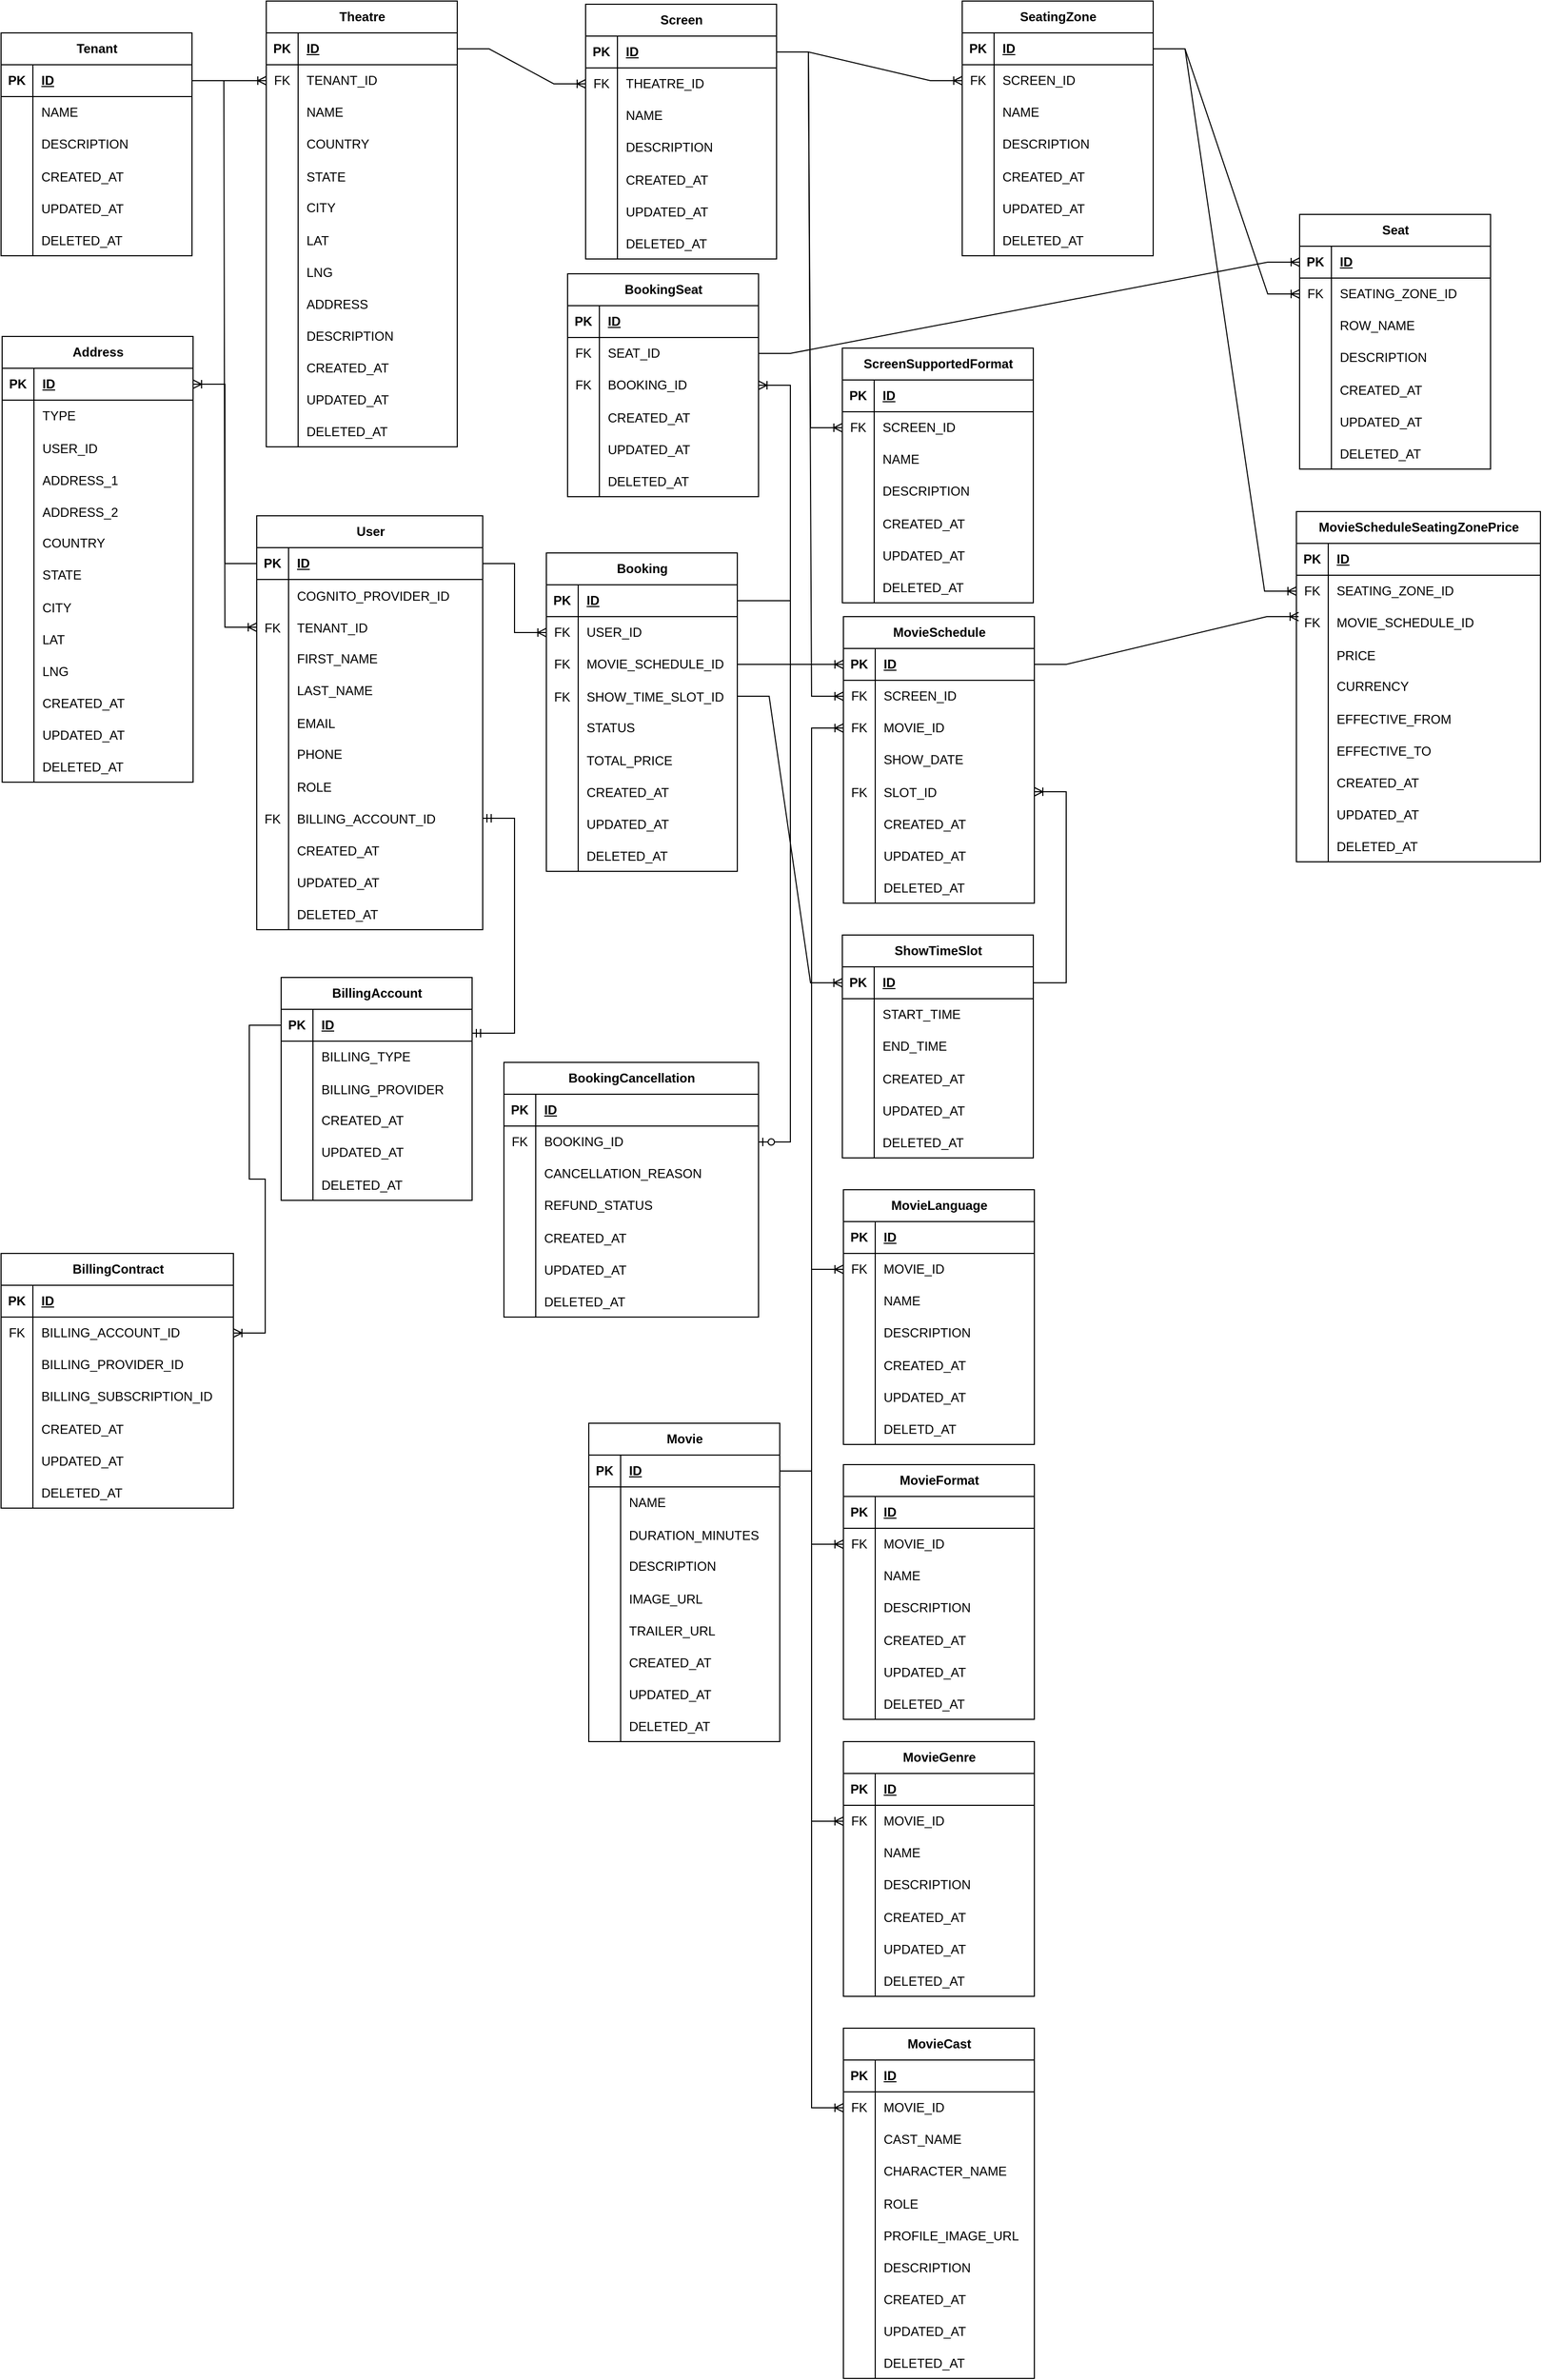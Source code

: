 <mxfile version="26.2.14">
  <diagram name="Page-1" id="2ca16b54-16f6-2749-3443-fa8db7711227">
    <mxGraphModel dx="1186" dy="717" grid="1" gridSize="10" guides="1" tooltips="1" connect="1" arrows="1" fold="1" page="1" pageScale="1" pageWidth="1100" pageHeight="850" background="none" math="0" shadow="0">
      <root>
        <mxCell id="0" />
        <mxCell id="1" parent="0" />
        <mxCell id="HI0tP4p1pAnNDErw9--o-1" value="Tenant" style="shape=table;startSize=30;container=1;collapsible=1;childLayout=tableLayout;fixedRows=1;rowLines=0;fontStyle=1;align=center;resizeLast=1;html=1;" parent="1" vertex="1">
          <mxGeometry x="6" y="30" width="180" height="210" as="geometry" />
        </mxCell>
        <mxCell id="HI0tP4p1pAnNDErw9--o-2" value="" style="shape=tableRow;horizontal=0;startSize=0;swimlaneHead=0;swimlaneBody=0;fillColor=none;collapsible=0;dropTarget=0;points=[[0,0.5],[1,0.5]];portConstraint=eastwest;top=0;left=0;right=0;bottom=1;" parent="HI0tP4p1pAnNDErw9--o-1" vertex="1">
          <mxGeometry y="30" width="180" height="30" as="geometry" />
        </mxCell>
        <mxCell id="HI0tP4p1pAnNDErw9--o-3" value="PK" style="shape=partialRectangle;connectable=0;fillColor=none;top=0;left=0;bottom=0;right=0;fontStyle=1;overflow=hidden;whiteSpace=wrap;html=1;" parent="HI0tP4p1pAnNDErw9--o-2" vertex="1">
          <mxGeometry width="30" height="30" as="geometry">
            <mxRectangle width="30" height="30" as="alternateBounds" />
          </mxGeometry>
        </mxCell>
        <mxCell id="HI0tP4p1pAnNDErw9--o-4" value="ID" style="shape=partialRectangle;connectable=0;fillColor=none;top=0;left=0;bottom=0;right=0;align=left;spacingLeft=6;fontStyle=5;overflow=hidden;whiteSpace=wrap;html=1;" parent="HI0tP4p1pAnNDErw9--o-2" vertex="1">
          <mxGeometry x="30" width="150" height="30" as="geometry">
            <mxRectangle width="150" height="30" as="alternateBounds" />
          </mxGeometry>
        </mxCell>
        <mxCell id="HI0tP4p1pAnNDErw9--o-8" value="" style="shape=tableRow;horizontal=0;startSize=0;swimlaneHead=0;swimlaneBody=0;fillColor=none;collapsible=0;dropTarget=0;points=[[0,0.5],[1,0.5]];portConstraint=eastwest;top=0;left=0;right=0;bottom=0;" parent="HI0tP4p1pAnNDErw9--o-1" vertex="1">
          <mxGeometry y="60" width="180" height="30" as="geometry" />
        </mxCell>
        <mxCell id="HI0tP4p1pAnNDErw9--o-9" value="" style="shape=partialRectangle;connectable=0;fillColor=none;top=0;left=0;bottom=0;right=0;editable=1;overflow=hidden;whiteSpace=wrap;html=1;" parent="HI0tP4p1pAnNDErw9--o-8" vertex="1">
          <mxGeometry width="30" height="30" as="geometry">
            <mxRectangle width="30" height="30" as="alternateBounds" />
          </mxGeometry>
        </mxCell>
        <mxCell id="HI0tP4p1pAnNDErw9--o-10" value="NAME" style="shape=partialRectangle;connectable=0;fillColor=none;top=0;left=0;bottom=0;right=0;align=left;spacingLeft=6;overflow=hidden;whiteSpace=wrap;html=1;" parent="HI0tP4p1pAnNDErw9--o-8" vertex="1">
          <mxGeometry x="30" width="150" height="30" as="geometry">
            <mxRectangle width="150" height="30" as="alternateBounds" />
          </mxGeometry>
        </mxCell>
        <mxCell id="HI0tP4p1pAnNDErw9--o-11" value="" style="shape=tableRow;horizontal=0;startSize=0;swimlaneHead=0;swimlaneBody=0;fillColor=none;collapsible=0;dropTarget=0;points=[[0,0.5],[1,0.5]];portConstraint=eastwest;top=0;left=0;right=0;bottom=0;" parent="HI0tP4p1pAnNDErw9--o-1" vertex="1">
          <mxGeometry y="90" width="180" height="30" as="geometry" />
        </mxCell>
        <mxCell id="HI0tP4p1pAnNDErw9--o-12" value="" style="shape=partialRectangle;connectable=0;fillColor=none;top=0;left=0;bottom=0;right=0;editable=1;overflow=hidden;whiteSpace=wrap;html=1;" parent="HI0tP4p1pAnNDErw9--o-11" vertex="1">
          <mxGeometry width="30" height="30" as="geometry">
            <mxRectangle width="30" height="30" as="alternateBounds" />
          </mxGeometry>
        </mxCell>
        <mxCell id="HI0tP4p1pAnNDErw9--o-13" value="DESCRIPTION" style="shape=partialRectangle;connectable=0;fillColor=none;top=0;left=0;bottom=0;right=0;align=left;spacingLeft=6;overflow=hidden;whiteSpace=wrap;html=1;" parent="HI0tP4p1pAnNDErw9--o-11" vertex="1">
          <mxGeometry x="30" width="150" height="30" as="geometry">
            <mxRectangle width="150" height="30" as="alternateBounds" />
          </mxGeometry>
        </mxCell>
        <mxCell id="HI0tP4p1pAnNDErw9--o-396" value="" style="shape=tableRow;horizontal=0;startSize=0;swimlaneHead=0;swimlaneBody=0;fillColor=none;collapsible=0;dropTarget=0;points=[[0,0.5],[1,0.5]];portConstraint=eastwest;top=0;left=0;right=0;bottom=0;" parent="HI0tP4p1pAnNDErw9--o-1" vertex="1">
          <mxGeometry y="120" width="180" height="30" as="geometry" />
        </mxCell>
        <mxCell id="HI0tP4p1pAnNDErw9--o-397" value="" style="shape=partialRectangle;connectable=0;fillColor=none;top=0;left=0;bottom=0;right=0;editable=1;overflow=hidden;" parent="HI0tP4p1pAnNDErw9--o-396" vertex="1">
          <mxGeometry width="30" height="30" as="geometry">
            <mxRectangle width="30" height="30" as="alternateBounds" />
          </mxGeometry>
        </mxCell>
        <mxCell id="HI0tP4p1pAnNDErw9--o-398" value="CREATED_AT" style="shape=partialRectangle;connectable=0;fillColor=none;top=0;left=0;bottom=0;right=0;align=left;spacingLeft=6;overflow=hidden;" parent="HI0tP4p1pAnNDErw9--o-396" vertex="1">
          <mxGeometry x="30" width="150" height="30" as="geometry">
            <mxRectangle width="150" height="30" as="alternateBounds" />
          </mxGeometry>
        </mxCell>
        <mxCell id="HI0tP4p1pAnNDErw9--o-399" value="" style="shape=tableRow;horizontal=0;startSize=0;swimlaneHead=0;swimlaneBody=0;fillColor=none;collapsible=0;dropTarget=0;points=[[0,0.5],[1,0.5]];portConstraint=eastwest;top=0;left=0;right=0;bottom=0;" parent="HI0tP4p1pAnNDErw9--o-1" vertex="1">
          <mxGeometry y="150" width="180" height="30" as="geometry" />
        </mxCell>
        <mxCell id="HI0tP4p1pAnNDErw9--o-400" value="" style="shape=partialRectangle;connectable=0;fillColor=none;top=0;left=0;bottom=0;right=0;editable=1;overflow=hidden;" parent="HI0tP4p1pAnNDErw9--o-399" vertex="1">
          <mxGeometry width="30" height="30" as="geometry">
            <mxRectangle width="30" height="30" as="alternateBounds" />
          </mxGeometry>
        </mxCell>
        <mxCell id="HI0tP4p1pAnNDErw9--o-401" value="UPDATED_AT" style="shape=partialRectangle;connectable=0;fillColor=none;top=0;left=0;bottom=0;right=0;align=left;spacingLeft=6;overflow=hidden;" parent="HI0tP4p1pAnNDErw9--o-399" vertex="1">
          <mxGeometry x="30" width="150" height="30" as="geometry">
            <mxRectangle width="150" height="30" as="alternateBounds" />
          </mxGeometry>
        </mxCell>
        <mxCell id="HI0tP4p1pAnNDErw9--o-402" value="" style="shape=tableRow;horizontal=0;startSize=0;swimlaneHead=0;swimlaneBody=0;fillColor=none;collapsible=0;dropTarget=0;points=[[0,0.5],[1,0.5]];portConstraint=eastwest;top=0;left=0;right=0;bottom=0;" parent="HI0tP4p1pAnNDErw9--o-1" vertex="1">
          <mxGeometry y="180" width="180" height="30" as="geometry" />
        </mxCell>
        <mxCell id="HI0tP4p1pAnNDErw9--o-403" value="" style="shape=partialRectangle;connectable=0;fillColor=none;top=0;left=0;bottom=0;right=0;editable=1;overflow=hidden;" parent="HI0tP4p1pAnNDErw9--o-402" vertex="1">
          <mxGeometry width="30" height="30" as="geometry">
            <mxRectangle width="30" height="30" as="alternateBounds" />
          </mxGeometry>
        </mxCell>
        <mxCell id="HI0tP4p1pAnNDErw9--o-404" value="DELETED_AT" style="shape=partialRectangle;connectable=0;fillColor=none;top=0;left=0;bottom=0;right=0;align=left;spacingLeft=6;overflow=hidden;" parent="HI0tP4p1pAnNDErw9--o-402" vertex="1">
          <mxGeometry x="30" width="150" height="30" as="geometry">
            <mxRectangle width="150" height="30" as="alternateBounds" />
          </mxGeometry>
        </mxCell>
        <mxCell id="HI0tP4p1pAnNDErw9--o-42" value="Screen" style="shape=table;startSize=30;container=1;collapsible=1;childLayout=tableLayout;fixedRows=1;rowLines=0;fontStyle=1;align=center;resizeLast=1;html=1;" parent="1" vertex="1">
          <mxGeometry x="557" y="3" width="180" height="240" as="geometry" />
        </mxCell>
        <mxCell id="HI0tP4p1pAnNDErw9--o-43" value="" style="shape=tableRow;horizontal=0;startSize=0;swimlaneHead=0;swimlaneBody=0;fillColor=none;collapsible=0;dropTarget=0;points=[[0,0.5],[1,0.5]];portConstraint=eastwest;top=0;left=0;right=0;bottom=1;" parent="HI0tP4p1pAnNDErw9--o-42" vertex="1">
          <mxGeometry y="30" width="180" height="30" as="geometry" />
        </mxCell>
        <mxCell id="HI0tP4p1pAnNDErw9--o-44" value="PK" style="shape=partialRectangle;connectable=0;fillColor=none;top=0;left=0;bottom=0;right=0;fontStyle=1;overflow=hidden;whiteSpace=wrap;html=1;" parent="HI0tP4p1pAnNDErw9--o-43" vertex="1">
          <mxGeometry width="30" height="30" as="geometry">
            <mxRectangle width="30" height="30" as="alternateBounds" />
          </mxGeometry>
        </mxCell>
        <mxCell id="HI0tP4p1pAnNDErw9--o-45" value="ID" style="shape=partialRectangle;connectable=0;fillColor=none;top=0;left=0;bottom=0;right=0;align=left;spacingLeft=6;fontStyle=5;overflow=hidden;whiteSpace=wrap;html=1;" parent="HI0tP4p1pAnNDErw9--o-43" vertex="1">
          <mxGeometry x="30" width="150" height="30" as="geometry">
            <mxRectangle width="150" height="30" as="alternateBounds" />
          </mxGeometry>
        </mxCell>
        <mxCell id="HI0tP4p1pAnNDErw9--o-89" value="" style="shape=tableRow;horizontal=0;startSize=0;swimlaneHead=0;swimlaneBody=0;fillColor=none;collapsible=0;dropTarget=0;points=[[0,0.5],[1,0.5]];portConstraint=eastwest;top=0;left=0;right=0;bottom=0;" parent="HI0tP4p1pAnNDErw9--o-42" vertex="1">
          <mxGeometry y="60" width="180" height="30" as="geometry" />
        </mxCell>
        <mxCell id="HI0tP4p1pAnNDErw9--o-90" value="FK" style="shape=partialRectangle;connectable=0;fillColor=none;top=0;left=0;bottom=0;right=0;fontStyle=0;overflow=hidden;whiteSpace=wrap;html=1;" parent="HI0tP4p1pAnNDErw9--o-89" vertex="1">
          <mxGeometry width="30" height="30" as="geometry">
            <mxRectangle width="30" height="30" as="alternateBounds" />
          </mxGeometry>
        </mxCell>
        <mxCell id="HI0tP4p1pAnNDErw9--o-91" value="THEATRE_ID" style="shape=partialRectangle;connectable=0;fillColor=none;top=0;left=0;bottom=0;right=0;align=left;spacingLeft=6;fontStyle=0;overflow=hidden;whiteSpace=wrap;html=1;" parent="HI0tP4p1pAnNDErw9--o-89" vertex="1">
          <mxGeometry x="30" width="150" height="30" as="geometry">
            <mxRectangle width="150" height="30" as="alternateBounds" />
          </mxGeometry>
        </mxCell>
        <mxCell id="HI0tP4p1pAnNDErw9--o-46" value="" style="shape=tableRow;horizontal=0;startSize=0;swimlaneHead=0;swimlaneBody=0;fillColor=none;collapsible=0;dropTarget=0;points=[[0,0.5],[1,0.5]];portConstraint=eastwest;top=0;left=0;right=0;bottom=0;" parent="HI0tP4p1pAnNDErw9--o-42" vertex="1">
          <mxGeometry y="90" width="180" height="30" as="geometry" />
        </mxCell>
        <mxCell id="HI0tP4p1pAnNDErw9--o-47" value="" style="shape=partialRectangle;connectable=0;fillColor=none;top=0;left=0;bottom=0;right=0;editable=1;overflow=hidden;whiteSpace=wrap;html=1;" parent="HI0tP4p1pAnNDErw9--o-46" vertex="1">
          <mxGeometry width="30" height="30" as="geometry">
            <mxRectangle width="30" height="30" as="alternateBounds" />
          </mxGeometry>
        </mxCell>
        <mxCell id="HI0tP4p1pAnNDErw9--o-48" value="NAME" style="shape=partialRectangle;connectable=0;fillColor=none;top=0;left=0;bottom=0;right=0;align=left;spacingLeft=6;overflow=hidden;whiteSpace=wrap;html=1;" parent="HI0tP4p1pAnNDErw9--o-46" vertex="1">
          <mxGeometry x="30" width="150" height="30" as="geometry">
            <mxRectangle width="150" height="30" as="alternateBounds" />
          </mxGeometry>
        </mxCell>
        <mxCell id="HI0tP4p1pAnNDErw9--o-49" value="" style="shape=tableRow;horizontal=0;startSize=0;swimlaneHead=0;swimlaneBody=0;fillColor=none;collapsible=0;dropTarget=0;points=[[0,0.5],[1,0.5]];portConstraint=eastwest;top=0;left=0;right=0;bottom=0;" parent="HI0tP4p1pAnNDErw9--o-42" vertex="1">
          <mxGeometry y="120" width="180" height="30" as="geometry" />
        </mxCell>
        <mxCell id="HI0tP4p1pAnNDErw9--o-50" value="" style="shape=partialRectangle;connectable=0;fillColor=none;top=0;left=0;bottom=0;right=0;editable=1;overflow=hidden;whiteSpace=wrap;html=1;" parent="HI0tP4p1pAnNDErw9--o-49" vertex="1">
          <mxGeometry width="30" height="30" as="geometry">
            <mxRectangle width="30" height="30" as="alternateBounds" />
          </mxGeometry>
        </mxCell>
        <mxCell id="HI0tP4p1pAnNDErw9--o-51" value="DESCRIPTION" style="shape=partialRectangle;connectable=0;fillColor=none;top=0;left=0;bottom=0;right=0;align=left;spacingLeft=6;overflow=hidden;whiteSpace=wrap;html=1;" parent="HI0tP4p1pAnNDErw9--o-49" vertex="1">
          <mxGeometry x="30" width="150" height="30" as="geometry">
            <mxRectangle width="150" height="30" as="alternateBounds" />
          </mxGeometry>
        </mxCell>
        <mxCell id="HI0tP4p1pAnNDErw9--o-491" value="" style="shape=tableRow;horizontal=0;startSize=0;swimlaneHead=0;swimlaneBody=0;fillColor=none;collapsible=0;dropTarget=0;points=[[0,0.5],[1,0.5]];portConstraint=eastwest;top=0;left=0;right=0;bottom=0;" parent="HI0tP4p1pAnNDErw9--o-42" vertex="1">
          <mxGeometry y="150" width="180" height="30" as="geometry" />
        </mxCell>
        <mxCell id="HI0tP4p1pAnNDErw9--o-492" value="" style="shape=partialRectangle;connectable=0;fillColor=none;top=0;left=0;bottom=0;right=0;editable=1;overflow=hidden;" parent="HI0tP4p1pAnNDErw9--o-491" vertex="1">
          <mxGeometry width="30" height="30" as="geometry">
            <mxRectangle width="30" height="30" as="alternateBounds" />
          </mxGeometry>
        </mxCell>
        <mxCell id="HI0tP4p1pAnNDErw9--o-493" value="CREATED_AT" style="shape=partialRectangle;connectable=0;fillColor=none;top=0;left=0;bottom=0;right=0;align=left;spacingLeft=6;overflow=hidden;" parent="HI0tP4p1pAnNDErw9--o-491" vertex="1">
          <mxGeometry x="30" width="150" height="30" as="geometry">
            <mxRectangle width="150" height="30" as="alternateBounds" />
          </mxGeometry>
        </mxCell>
        <mxCell id="HI0tP4p1pAnNDErw9--o-494" value="" style="shape=tableRow;horizontal=0;startSize=0;swimlaneHead=0;swimlaneBody=0;fillColor=none;collapsible=0;dropTarget=0;points=[[0,0.5],[1,0.5]];portConstraint=eastwest;top=0;left=0;right=0;bottom=0;" parent="HI0tP4p1pAnNDErw9--o-42" vertex="1">
          <mxGeometry y="180" width="180" height="30" as="geometry" />
        </mxCell>
        <mxCell id="HI0tP4p1pAnNDErw9--o-495" value="" style="shape=partialRectangle;connectable=0;fillColor=none;top=0;left=0;bottom=0;right=0;editable=1;overflow=hidden;" parent="HI0tP4p1pAnNDErw9--o-494" vertex="1">
          <mxGeometry width="30" height="30" as="geometry">
            <mxRectangle width="30" height="30" as="alternateBounds" />
          </mxGeometry>
        </mxCell>
        <mxCell id="HI0tP4p1pAnNDErw9--o-496" value="UPDATED_AT" style="shape=partialRectangle;connectable=0;fillColor=none;top=0;left=0;bottom=0;right=0;align=left;spacingLeft=6;overflow=hidden;" parent="HI0tP4p1pAnNDErw9--o-494" vertex="1">
          <mxGeometry x="30" width="150" height="30" as="geometry">
            <mxRectangle width="150" height="30" as="alternateBounds" />
          </mxGeometry>
        </mxCell>
        <mxCell id="HI0tP4p1pAnNDErw9--o-497" value="" style="shape=tableRow;horizontal=0;startSize=0;swimlaneHead=0;swimlaneBody=0;fillColor=none;collapsible=0;dropTarget=0;points=[[0,0.5],[1,0.5]];portConstraint=eastwest;top=0;left=0;right=0;bottom=0;" parent="HI0tP4p1pAnNDErw9--o-42" vertex="1">
          <mxGeometry y="210" width="180" height="30" as="geometry" />
        </mxCell>
        <mxCell id="HI0tP4p1pAnNDErw9--o-498" value="" style="shape=partialRectangle;connectable=0;fillColor=none;top=0;left=0;bottom=0;right=0;editable=1;overflow=hidden;" parent="HI0tP4p1pAnNDErw9--o-497" vertex="1">
          <mxGeometry width="30" height="30" as="geometry">
            <mxRectangle width="30" height="30" as="alternateBounds" />
          </mxGeometry>
        </mxCell>
        <mxCell id="HI0tP4p1pAnNDErw9--o-499" value="DELETED_AT" style="shape=partialRectangle;connectable=0;fillColor=none;top=0;left=0;bottom=0;right=0;align=left;spacingLeft=6;overflow=hidden;" parent="HI0tP4p1pAnNDErw9--o-497" vertex="1">
          <mxGeometry x="30" width="150" height="30" as="geometry">
            <mxRectangle width="150" height="30" as="alternateBounds" />
          </mxGeometry>
        </mxCell>
        <mxCell id="HI0tP4p1pAnNDErw9--o-55" value="Seat" style="shape=table;startSize=30;container=1;collapsible=1;childLayout=tableLayout;fixedRows=1;rowLines=0;fontStyle=1;align=center;resizeLast=1;html=1;" parent="1" vertex="1">
          <mxGeometry x="1230" y="201" width="180" height="240" as="geometry" />
        </mxCell>
        <mxCell id="HI0tP4p1pAnNDErw9--o-56" value="" style="shape=tableRow;horizontal=0;startSize=0;swimlaneHead=0;swimlaneBody=0;fillColor=none;collapsible=0;dropTarget=0;points=[[0,0.5],[1,0.5]];portConstraint=eastwest;top=0;left=0;right=0;bottom=1;" parent="HI0tP4p1pAnNDErw9--o-55" vertex="1">
          <mxGeometry y="30" width="180" height="30" as="geometry" />
        </mxCell>
        <mxCell id="HI0tP4p1pAnNDErw9--o-57" value="PK" style="shape=partialRectangle;connectable=0;fillColor=none;top=0;left=0;bottom=0;right=0;fontStyle=1;overflow=hidden;whiteSpace=wrap;html=1;" parent="HI0tP4p1pAnNDErw9--o-56" vertex="1">
          <mxGeometry width="30" height="30" as="geometry">
            <mxRectangle width="30" height="30" as="alternateBounds" />
          </mxGeometry>
        </mxCell>
        <mxCell id="HI0tP4p1pAnNDErw9--o-58" value="ID" style="shape=partialRectangle;connectable=0;fillColor=none;top=0;left=0;bottom=0;right=0;align=left;spacingLeft=6;fontStyle=5;overflow=hidden;whiteSpace=wrap;html=1;" parent="HI0tP4p1pAnNDErw9--o-56" vertex="1">
          <mxGeometry x="30" width="150" height="30" as="geometry">
            <mxRectangle width="150" height="30" as="alternateBounds" />
          </mxGeometry>
        </mxCell>
        <mxCell id="HI0tP4p1pAnNDErw9--o-59" value="" style="shape=tableRow;horizontal=0;startSize=0;swimlaneHead=0;swimlaneBody=0;fillColor=none;collapsible=0;dropTarget=0;points=[[0,0.5],[1,0.5]];portConstraint=eastwest;top=0;left=0;right=0;bottom=0;" parent="HI0tP4p1pAnNDErw9--o-55" vertex="1">
          <mxGeometry y="60" width="180" height="30" as="geometry" />
        </mxCell>
        <mxCell id="HI0tP4p1pAnNDErw9--o-60" value="FK" style="shape=partialRectangle;connectable=0;fillColor=none;top=0;left=0;bottom=0;right=0;editable=1;overflow=hidden;whiteSpace=wrap;html=1;" parent="HI0tP4p1pAnNDErw9--o-59" vertex="1">
          <mxGeometry width="30" height="30" as="geometry">
            <mxRectangle width="30" height="30" as="alternateBounds" />
          </mxGeometry>
        </mxCell>
        <mxCell id="HI0tP4p1pAnNDErw9--o-61" value="SEATING_ZONE_ID" style="shape=partialRectangle;connectable=0;fillColor=none;top=0;left=0;bottom=0;right=0;align=left;spacingLeft=6;overflow=hidden;whiteSpace=wrap;html=1;" parent="HI0tP4p1pAnNDErw9--o-59" vertex="1">
          <mxGeometry x="30" width="150" height="30" as="geometry">
            <mxRectangle width="150" height="30" as="alternateBounds" />
          </mxGeometry>
        </mxCell>
        <mxCell id="HI0tP4p1pAnNDErw9--o-62" value="" style="shape=tableRow;horizontal=0;startSize=0;swimlaneHead=0;swimlaneBody=0;fillColor=none;collapsible=0;dropTarget=0;points=[[0,0.5],[1,0.5]];portConstraint=eastwest;top=0;left=0;right=0;bottom=0;" parent="HI0tP4p1pAnNDErw9--o-55" vertex="1">
          <mxGeometry y="90" width="180" height="30" as="geometry" />
        </mxCell>
        <mxCell id="HI0tP4p1pAnNDErw9--o-63" value="" style="shape=partialRectangle;connectable=0;fillColor=none;top=0;left=0;bottom=0;right=0;editable=1;overflow=hidden;whiteSpace=wrap;html=1;" parent="HI0tP4p1pAnNDErw9--o-62" vertex="1">
          <mxGeometry width="30" height="30" as="geometry">
            <mxRectangle width="30" height="30" as="alternateBounds" />
          </mxGeometry>
        </mxCell>
        <mxCell id="HI0tP4p1pAnNDErw9--o-64" value="ROW_NAME" style="shape=partialRectangle;connectable=0;fillColor=none;top=0;left=0;bottom=0;right=0;align=left;spacingLeft=6;overflow=hidden;whiteSpace=wrap;html=1;" parent="HI0tP4p1pAnNDErw9--o-62" vertex="1">
          <mxGeometry x="30" width="150" height="30" as="geometry">
            <mxRectangle width="150" height="30" as="alternateBounds" />
          </mxGeometry>
        </mxCell>
        <mxCell id="HI0tP4p1pAnNDErw9--o-65" value="" style="shape=tableRow;horizontal=0;startSize=0;swimlaneHead=0;swimlaneBody=0;fillColor=none;collapsible=0;dropTarget=0;points=[[0,0.5],[1,0.5]];portConstraint=eastwest;top=0;left=0;right=0;bottom=0;" parent="HI0tP4p1pAnNDErw9--o-55" vertex="1">
          <mxGeometry y="120" width="180" height="30" as="geometry" />
        </mxCell>
        <mxCell id="HI0tP4p1pAnNDErw9--o-66" value="" style="shape=partialRectangle;connectable=0;fillColor=none;top=0;left=0;bottom=0;right=0;editable=1;overflow=hidden;whiteSpace=wrap;html=1;" parent="HI0tP4p1pAnNDErw9--o-65" vertex="1">
          <mxGeometry width="30" height="30" as="geometry">
            <mxRectangle width="30" height="30" as="alternateBounds" />
          </mxGeometry>
        </mxCell>
        <mxCell id="HI0tP4p1pAnNDErw9--o-67" value="DESCRIPTION" style="shape=partialRectangle;connectable=0;fillColor=none;top=0;left=0;bottom=0;right=0;align=left;spacingLeft=6;overflow=hidden;whiteSpace=wrap;html=1;" parent="HI0tP4p1pAnNDErw9--o-65" vertex="1">
          <mxGeometry x="30" width="150" height="30" as="geometry">
            <mxRectangle width="150" height="30" as="alternateBounds" />
          </mxGeometry>
        </mxCell>
        <mxCell id="HI0tP4p1pAnNDErw9--o-531" value="" style="shape=tableRow;horizontal=0;startSize=0;swimlaneHead=0;swimlaneBody=0;fillColor=none;collapsible=0;dropTarget=0;points=[[0,0.5],[1,0.5]];portConstraint=eastwest;top=0;left=0;right=0;bottom=0;" parent="HI0tP4p1pAnNDErw9--o-55" vertex="1">
          <mxGeometry y="150" width="180" height="30" as="geometry" />
        </mxCell>
        <mxCell id="HI0tP4p1pAnNDErw9--o-532" value="" style="shape=partialRectangle;connectable=0;fillColor=none;top=0;left=0;bottom=0;right=0;editable=1;overflow=hidden;" parent="HI0tP4p1pAnNDErw9--o-531" vertex="1">
          <mxGeometry width="30" height="30" as="geometry">
            <mxRectangle width="30" height="30" as="alternateBounds" />
          </mxGeometry>
        </mxCell>
        <mxCell id="HI0tP4p1pAnNDErw9--o-533" value="CREATED_AT" style="shape=partialRectangle;connectable=0;fillColor=none;top=0;left=0;bottom=0;right=0;align=left;spacingLeft=6;overflow=hidden;" parent="HI0tP4p1pAnNDErw9--o-531" vertex="1">
          <mxGeometry x="30" width="150" height="30" as="geometry">
            <mxRectangle width="150" height="30" as="alternateBounds" />
          </mxGeometry>
        </mxCell>
        <mxCell id="HI0tP4p1pAnNDErw9--o-534" value="" style="shape=tableRow;horizontal=0;startSize=0;swimlaneHead=0;swimlaneBody=0;fillColor=none;collapsible=0;dropTarget=0;points=[[0,0.5],[1,0.5]];portConstraint=eastwest;top=0;left=0;right=0;bottom=0;" parent="HI0tP4p1pAnNDErw9--o-55" vertex="1">
          <mxGeometry y="180" width="180" height="30" as="geometry" />
        </mxCell>
        <mxCell id="HI0tP4p1pAnNDErw9--o-535" value="" style="shape=partialRectangle;connectable=0;fillColor=none;top=0;left=0;bottom=0;right=0;editable=1;overflow=hidden;" parent="HI0tP4p1pAnNDErw9--o-534" vertex="1">
          <mxGeometry width="30" height="30" as="geometry">
            <mxRectangle width="30" height="30" as="alternateBounds" />
          </mxGeometry>
        </mxCell>
        <mxCell id="HI0tP4p1pAnNDErw9--o-536" value="UPDATED_AT" style="shape=partialRectangle;connectable=0;fillColor=none;top=0;left=0;bottom=0;right=0;align=left;spacingLeft=6;overflow=hidden;" parent="HI0tP4p1pAnNDErw9--o-534" vertex="1">
          <mxGeometry x="30" width="150" height="30" as="geometry">
            <mxRectangle width="150" height="30" as="alternateBounds" />
          </mxGeometry>
        </mxCell>
        <mxCell id="HI0tP4p1pAnNDErw9--o-537" value="" style="shape=tableRow;horizontal=0;startSize=0;swimlaneHead=0;swimlaneBody=0;fillColor=none;collapsible=0;dropTarget=0;points=[[0,0.5],[1,0.5]];portConstraint=eastwest;top=0;left=0;right=0;bottom=0;" parent="HI0tP4p1pAnNDErw9--o-55" vertex="1">
          <mxGeometry y="210" width="180" height="30" as="geometry" />
        </mxCell>
        <mxCell id="HI0tP4p1pAnNDErw9--o-538" value="" style="shape=partialRectangle;connectable=0;fillColor=none;top=0;left=0;bottom=0;right=0;editable=1;overflow=hidden;" parent="HI0tP4p1pAnNDErw9--o-537" vertex="1">
          <mxGeometry width="30" height="30" as="geometry">
            <mxRectangle width="30" height="30" as="alternateBounds" />
          </mxGeometry>
        </mxCell>
        <mxCell id="HI0tP4p1pAnNDErw9--o-539" value="DELETED_AT" style="shape=partialRectangle;connectable=0;fillColor=none;top=0;left=0;bottom=0;right=0;align=left;spacingLeft=6;overflow=hidden;" parent="HI0tP4p1pAnNDErw9--o-537" vertex="1">
          <mxGeometry x="30" width="150" height="30" as="geometry">
            <mxRectangle width="150" height="30" as="alternateBounds" />
          </mxGeometry>
        </mxCell>
        <mxCell id="HI0tP4p1pAnNDErw9--o-92" value="" style="edgeStyle=entityRelationEdgeStyle;fontSize=12;html=1;endArrow=ERoneToMany;rounded=0;exitX=1;exitY=0.5;exitDx=0;exitDy=0;" parent="1" source="HI0tP4p1pAnNDErw9--o-30" target="HI0tP4p1pAnNDErw9--o-89" edge="1">
          <mxGeometry width="100" height="100" relative="1" as="geometry">
            <mxPoint x="516" y="500" as="sourcePoint" />
            <mxPoint x="616" y="400" as="targetPoint" />
          </mxGeometry>
        </mxCell>
        <mxCell id="HI0tP4p1pAnNDErw9--o-93" value="" style="edgeStyle=entityRelationEdgeStyle;fontSize=12;html=1;endArrow=ERoneToMany;rounded=0;exitX=1;exitY=0.5;exitDx=0;exitDy=0;" parent="1" source="HI0tP4p1pAnNDErw9--o-2" target="HI0tP4p1pAnNDErw9--o-71" edge="1">
          <mxGeometry width="100" height="100" relative="1" as="geometry">
            <mxPoint x="56" y="450" as="sourcePoint" />
            <mxPoint x="156" y="350" as="targetPoint" />
          </mxGeometry>
        </mxCell>
        <mxCell id="HI0tP4p1pAnNDErw9--o-94" value="SeatingZone" style="shape=table;startSize=30;container=1;collapsible=1;childLayout=tableLayout;fixedRows=1;rowLines=0;fontStyle=1;align=center;resizeLast=1;html=1;" parent="1" vertex="1">
          <mxGeometry x="912" width="180" height="240" as="geometry" />
        </mxCell>
        <mxCell id="HI0tP4p1pAnNDErw9--o-95" value="" style="shape=tableRow;horizontal=0;startSize=0;swimlaneHead=0;swimlaneBody=0;fillColor=none;collapsible=0;dropTarget=0;points=[[0,0.5],[1,0.5]];portConstraint=eastwest;top=0;left=0;right=0;bottom=1;" parent="HI0tP4p1pAnNDErw9--o-94" vertex="1">
          <mxGeometry y="30" width="180" height="30" as="geometry" />
        </mxCell>
        <mxCell id="HI0tP4p1pAnNDErw9--o-96" value="PK" style="shape=partialRectangle;connectable=0;fillColor=none;top=0;left=0;bottom=0;right=0;fontStyle=1;overflow=hidden;whiteSpace=wrap;html=1;" parent="HI0tP4p1pAnNDErw9--o-95" vertex="1">
          <mxGeometry width="30" height="30" as="geometry">
            <mxRectangle width="30" height="30" as="alternateBounds" />
          </mxGeometry>
        </mxCell>
        <mxCell id="HI0tP4p1pAnNDErw9--o-97" value="ID" style="shape=partialRectangle;connectable=0;fillColor=none;top=0;left=0;bottom=0;right=0;align=left;spacingLeft=6;fontStyle=5;overflow=hidden;whiteSpace=wrap;html=1;" parent="HI0tP4p1pAnNDErw9--o-95" vertex="1">
          <mxGeometry x="30" width="150" height="30" as="geometry">
            <mxRectangle width="150" height="30" as="alternateBounds" />
          </mxGeometry>
        </mxCell>
        <mxCell id="HI0tP4p1pAnNDErw9--o-98" value="" style="shape=tableRow;horizontal=0;startSize=0;swimlaneHead=0;swimlaneBody=0;fillColor=none;collapsible=0;dropTarget=0;points=[[0,0.5],[1,0.5]];portConstraint=eastwest;top=0;left=0;right=0;bottom=0;" parent="HI0tP4p1pAnNDErw9--o-94" vertex="1">
          <mxGeometry y="60" width="180" height="30" as="geometry" />
        </mxCell>
        <mxCell id="HI0tP4p1pAnNDErw9--o-99" value="FK" style="shape=partialRectangle;connectable=0;fillColor=none;top=0;left=0;bottom=0;right=0;editable=1;overflow=hidden;whiteSpace=wrap;html=1;" parent="HI0tP4p1pAnNDErw9--o-98" vertex="1">
          <mxGeometry width="30" height="30" as="geometry">
            <mxRectangle width="30" height="30" as="alternateBounds" />
          </mxGeometry>
        </mxCell>
        <mxCell id="HI0tP4p1pAnNDErw9--o-100" value="SCREEN_ID" style="shape=partialRectangle;connectable=0;fillColor=none;top=0;left=0;bottom=0;right=0;align=left;spacingLeft=6;overflow=hidden;whiteSpace=wrap;html=1;" parent="HI0tP4p1pAnNDErw9--o-98" vertex="1">
          <mxGeometry x="30" width="150" height="30" as="geometry">
            <mxRectangle width="150" height="30" as="alternateBounds" />
          </mxGeometry>
        </mxCell>
        <mxCell id="HI0tP4p1pAnNDErw9--o-101" value="" style="shape=tableRow;horizontal=0;startSize=0;swimlaneHead=0;swimlaneBody=0;fillColor=none;collapsible=0;dropTarget=0;points=[[0,0.5],[1,0.5]];portConstraint=eastwest;top=0;left=0;right=0;bottom=0;" parent="HI0tP4p1pAnNDErw9--o-94" vertex="1">
          <mxGeometry y="90" width="180" height="30" as="geometry" />
        </mxCell>
        <mxCell id="HI0tP4p1pAnNDErw9--o-102" value="" style="shape=partialRectangle;connectable=0;fillColor=none;top=0;left=0;bottom=0;right=0;editable=1;overflow=hidden;whiteSpace=wrap;html=1;" parent="HI0tP4p1pAnNDErw9--o-101" vertex="1">
          <mxGeometry width="30" height="30" as="geometry">
            <mxRectangle width="30" height="30" as="alternateBounds" />
          </mxGeometry>
        </mxCell>
        <mxCell id="HI0tP4p1pAnNDErw9--o-103" value="NAME" style="shape=partialRectangle;connectable=0;fillColor=none;top=0;left=0;bottom=0;right=0;align=left;spacingLeft=6;overflow=hidden;whiteSpace=wrap;html=1;" parent="HI0tP4p1pAnNDErw9--o-101" vertex="1">
          <mxGeometry x="30" width="150" height="30" as="geometry">
            <mxRectangle width="150" height="30" as="alternateBounds" />
          </mxGeometry>
        </mxCell>
        <mxCell id="HI0tP4p1pAnNDErw9--o-104" value="" style="shape=tableRow;horizontal=0;startSize=0;swimlaneHead=0;swimlaneBody=0;fillColor=none;collapsible=0;dropTarget=0;points=[[0,0.5],[1,0.5]];portConstraint=eastwest;top=0;left=0;right=0;bottom=0;" parent="HI0tP4p1pAnNDErw9--o-94" vertex="1">
          <mxGeometry y="120" width="180" height="30" as="geometry" />
        </mxCell>
        <mxCell id="HI0tP4p1pAnNDErw9--o-105" value="" style="shape=partialRectangle;connectable=0;fillColor=none;top=0;left=0;bottom=0;right=0;editable=1;overflow=hidden;whiteSpace=wrap;html=1;" parent="HI0tP4p1pAnNDErw9--o-104" vertex="1">
          <mxGeometry width="30" height="30" as="geometry">
            <mxRectangle width="30" height="30" as="alternateBounds" />
          </mxGeometry>
        </mxCell>
        <mxCell id="HI0tP4p1pAnNDErw9--o-106" value="DESCRIPTION" style="shape=partialRectangle;connectable=0;fillColor=none;top=0;left=0;bottom=0;right=0;align=left;spacingLeft=6;overflow=hidden;whiteSpace=wrap;html=1;" parent="HI0tP4p1pAnNDErw9--o-104" vertex="1">
          <mxGeometry x="30" width="150" height="30" as="geometry">
            <mxRectangle width="150" height="30" as="alternateBounds" />
          </mxGeometry>
        </mxCell>
        <mxCell id="HI0tP4p1pAnNDErw9--o-522" value="" style="shape=tableRow;horizontal=0;startSize=0;swimlaneHead=0;swimlaneBody=0;fillColor=none;collapsible=0;dropTarget=0;points=[[0,0.5],[1,0.5]];portConstraint=eastwest;top=0;left=0;right=0;bottom=0;" parent="HI0tP4p1pAnNDErw9--o-94" vertex="1">
          <mxGeometry y="150" width="180" height="30" as="geometry" />
        </mxCell>
        <mxCell id="HI0tP4p1pAnNDErw9--o-523" value="" style="shape=partialRectangle;connectable=0;fillColor=none;top=0;left=0;bottom=0;right=0;editable=1;overflow=hidden;" parent="HI0tP4p1pAnNDErw9--o-522" vertex="1">
          <mxGeometry width="30" height="30" as="geometry">
            <mxRectangle width="30" height="30" as="alternateBounds" />
          </mxGeometry>
        </mxCell>
        <mxCell id="HI0tP4p1pAnNDErw9--o-524" value="CREATED_AT" style="shape=partialRectangle;connectable=0;fillColor=none;top=0;left=0;bottom=0;right=0;align=left;spacingLeft=6;overflow=hidden;" parent="HI0tP4p1pAnNDErw9--o-522" vertex="1">
          <mxGeometry x="30" width="150" height="30" as="geometry">
            <mxRectangle width="150" height="30" as="alternateBounds" />
          </mxGeometry>
        </mxCell>
        <mxCell id="HI0tP4p1pAnNDErw9--o-528" value="" style="shape=tableRow;horizontal=0;startSize=0;swimlaneHead=0;swimlaneBody=0;fillColor=none;collapsible=0;dropTarget=0;points=[[0,0.5],[1,0.5]];portConstraint=eastwest;top=0;left=0;right=0;bottom=0;" parent="HI0tP4p1pAnNDErw9--o-94" vertex="1">
          <mxGeometry y="180" width="180" height="30" as="geometry" />
        </mxCell>
        <mxCell id="HI0tP4p1pAnNDErw9--o-529" value="" style="shape=partialRectangle;connectable=0;fillColor=none;top=0;left=0;bottom=0;right=0;editable=1;overflow=hidden;" parent="HI0tP4p1pAnNDErw9--o-528" vertex="1">
          <mxGeometry width="30" height="30" as="geometry">
            <mxRectangle width="30" height="30" as="alternateBounds" />
          </mxGeometry>
        </mxCell>
        <mxCell id="HI0tP4p1pAnNDErw9--o-530" value="UPDATED_AT" style="shape=partialRectangle;connectable=0;fillColor=none;top=0;left=0;bottom=0;right=0;align=left;spacingLeft=6;overflow=hidden;" parent="HI0tP4p1pAnNDErw9--o-528" vertex="1">
          <mxGeometry x="30" width="150" height="30" as="geometry">
            <mxRectangle width="150" height="30" as="alternateBounds" />
          </mxGeometry>
        </mxCell>
        <mxCell id="HI0tP4p1pAnNDErw9--o-525" value="" style="shape=tableRow;horizontal=0;startSize=0;swimlaneHead=0;swimlaneBody=0;fillColor=none;collapsible=0;dropTarget=0;points=[[0,0.5],[1,0.5]];portConstraint=eastwest;top=0;left=0;right=0;bottom=0;" parent="HI0tP4p1pAnNDErw9--o-94" vertex="1">
          <mxGeometry y="210" width="180" height="30" as="geometry" />
        </mxCell>
        <mxCell id="HI0tP4p1pAnNDErw9--o-526" value="" style="shape=partialRectangle;connectable=0;fillColor=none;top=0;left=0;bottom=0;right=0;editable=1;overflow=hidden;" parent="HI0tP4p1pAnNDErw9--o-525" vertex="1">
          <mxGeometry width="30" height="30" as="geometry">
            <mxRectangle width="30" height="30" as="alternateBounds" />
          </mxGeometry>
        </mxCell>
        <mxCell id="HI0tP4p1pAnNDErw9--o-527" value="DELETED_AT" style="shape=partialRectangle;connectable=0;fillColor=none;top=0;left=0;bottom=0;right=0;align=left;spacingLeft=6;overflow=hidden;" parent="HI0tP4p1pAnNDErw9--o-525" vertex="1">
          <mxGeometry x="30" width="150" height="30" as="geometry">
            <mxRectangle width="150" height="30" as="alternateBounds" />
          </mxGeometry>
        </mxCell>
        <mxCell id="HI0tP4p1pAnNDErw9--o-29" value="Theatre" style="shape=table;startSize=30;container=1;collapsible=1;childLayout=tableLayout;fixedRows=1;rowLines=0;fontStyle=1;align=center;resizeLast=1;html=1;" parent="1" vertex="1">
          <mxGeometry x="256" width="180" height="420" as="geometry" />
        </mxCell>
        <mxCell id="HI0tP4p1pAnNDErw9--o-30" value="" style="shape=tableRow;horizontal=0;startSize=0;swimlaneHead=0;swimlaneBody=0;fillColor=none;collapsible=0;dropTarget=0;points=[[0,0.5],[1,0.5]];portConstraint=eastwest;top=0;left=0;right=0;bottom=1;" parent="HI0tP4p1pAnNDErw9--o-29" vertex="1">
          <mxGeometry y="30" width="180" height="30" as="geometry" />
        </mxCell>
        <mxCell id="HI0tP4p1pAnNDErw9--o-31" value="PK" style="shape=partialRectangle;connectable=0;fillColor=none;top=0;left=0;bottom=0;right=0;fontStyle=1;overflow=hidden;whiteSpace=wrap;html=1;" parent="HI0tP4p1pAnNDErw9--o-30" vertex="1">
          <mxGeometry width="30" height="30" as="geometry">
            <mxRectangle width="30" height="30" as="alternateBounds" />
          </mxGeometry>
        </mxCell>
        <mxCell id="HI0tP4p1pAnNDErw9--o-32" value="ID" style="shape=partialRectangle;connectable=0;fillColor=none;top=0;left=0;bottom=0;right=0;align=left;spacingLeft=6;fontStyle=5;overflow=hidden;whiteSpace=wrap;html=1;" parent="HI0tP4p1pAnNDErw9--o-30" vertex="1">
          <mxGeometry x="30" width="150" height="30" as="geometry">
            <mxRectangle width="150" height="30" as="alternateBounds" />
          </mxGeometry>
        </mxCell>
        <mxCell id="HI0tP4p1pAnNDErw9--o-71" value="" style="shape=tableRow;horizontal=0;startSize=0;swimlaneHead=0;swimlaneBody=0;fillColor=none;collapsible=0;dropTarget=0;points=[[0,0.5],[1,0.5]];portConstraint=eastwest;top=0;left=0;right=0;bottom=0;" parent="HI0tP4p1pAnNDErw9--o-29" vertex="1">
          <mxGeometry y="60" width="180" height="30" as="geometry" />
        </mxCell>
        <mxCell id="HI0tP4p1pAnNDErw9--o-72" value="FK" style="shape=partialRectangle;connectable=0;fillColor=none;top=0;left=0;bottom=0;right=0;fontStyle=0;overflow=hidden;whiteSpace=wrap;html=1;" parent="HI0tP4p1pAnNDErw9--o-71" vertex="1">
          <mxGeometry width="30" height="30" as="geometry">
            <mxRectangle width="30" height="30" as="alternateBounds" />
          </mxGeometry>
        </mxCell>
        <mxCell id="HI0tP4p1pAnNDErw9--o-73" value="TENANT_ID" style="shape=partialRectangle;connectable=0;fillColor=none;top=0;left=0;bottom=0;right=0;align=left;spacingLeft=6;fontStyle=0;overflow=hidden;whiteSpace=wrap;html=1;" parent="HI0tP4p1pAnNDErw9--o-71" vertex="1">
          <mxGeometry x="30" width="150" height="30" as="geometry">
            <mxRectangle width="150" height="30" as="alternateBounds" />
          </mxGeometry>
        </mxCell>
        <mxCell id="HI0tP4p1pAnNDErw9--o-33" value="" style="shape=tableRow;horizontal=0;startSize=0;swimlaneHead=0;swimlaneBody=0;fillColor=none;collapsible=0;dropTarget=0;points=[[0,0.5],[1,0.5]];portConstraint=eastwest;top=0;left=0;right=0;bottom=0;" parent="HI0tP4p1pAnNDErw9--o-29" vertex="1">
          <mxGeometry y="90" width="180" height="30" as="geometry" />
        </mxCell>
        <mxCell id="HI0tP4p1pAnNDErw9--o-34" value="" style="shape=partialRectangle;connectable=0;fillColor=none;top=0;left=0;bottom=0;right=0;editable=1;overflow=hidden;whiteSpace=wrap;html=1;" parent="HI0tP4p1pAnNDErw9--o-33" vertex="1">
          <mxGeometry width="30" height="30" as="geometry">
            <mxRectangle width="30" height="30" as="alternateBounds" />
          </mxGeometry>
        </mxCell>
        <mxCell id="HI0tP4p1pAnNDErw9--o-35" value="NAME" style="shape=partialRectangle;connectable=0;fillColor=none;top=0;left=0;bottom=0;right=0;align=left;spacingLeft=6;overflow=hidden;whiteSpace=wrap;html=1;" parent="HI0tP4p1pAnNDErw9--o-33" vertex="1">
          <mxGeometry x="30" width="150" height="30" as="geometry">
            <mxRectangle width="150" height="30" as="alternateBounds" />
          </mxGeometry>
        </mxCell>
        <mxCell id="HI0tP4p1pAnNDErw9--o-36" value="" style="shape=tableRow;horizontal=0;startSize=0;swimlaneHead=0;swimlaneBody=0;fillColor=none;collapsible=0;dropTarget=0;points=[[0,0.5],[1,0.5]];portConstraint=eastwest;top=0;left=0;right=0;bottom=0;" parent="HI0tP4p1pAnNDErw9--o-29" vertex="1">
          <mxGeometry y="120" width="180" height="30" as="geometry" />
        </mxCell>
        <mxCell id="HI0tP4p1pAnNDErw9--o-37" value="" style="shape=partialRectangle;connectable=0;fillColor=none;top=0;left=0;bottom=0;right=0;editable=1;overflow=hidden;whiteSpace=wrap;html=1;" parent="HI0tP4p1pAnNDErw9--o-36" vertex="1">
          <mxGeometry width="30" height="30" as="geometry">
            <mxRectangle width="30" height="30" as="alternateBounds" />
          </mxGeometry>
        </mxCell>
        <mxCell id="HI0tP4p1pAnNDErw9--o-38" value="COUNTRY" style="shape=partialRectangle;connectable=0;fillColor=none;top=0;left=0;bottom=0;right=0;align=left;spacingLeft=6;overflow=hidden;whiteSpace=wrap;html=1;" parent="HI0tP4p1pAnNDErw9--o-36" vertex="1">
          <mxGeometry x="30" width="150" height="30" as="geometry">
            <mxRectangle width="150" height="30" as="alternateBounds" />
          </mxGeometry>
        </mxCell>
        <mxCell id="HI0tP4p1pAnNDErw9--o-80" value="" style="shape=tableRow;horizontal=0;startSize=0;swimlaneHead=0;swimlaneBody=0;fillColor=none;collapsible=0;dropTarget=0;points=[[0,0.5],[1,0.5]];portConstraint=eastwest;top=0;left=0;right=0;bottom=0;" parent="HI0tP4p1pAnNDErw9--o-29" vertex="1">
          <mxGeometry y="150" width="180" height="30" as="geometry" />
        </mxCell>
        <mxCell id="HI0tP4p1pAnNDErw9--o-81" value="" style="shape=partialRectangle;connectable=0;fillColor=none;top=0;left=0;bottom=0;right=0;editable=1;overflow=hidden;" parent="HI0tP4p1pAnNDErw9--o-80" vertex="1">
          <mxGeometry width="30" height="30" as="geometry">
            <mxRectangle width="30" height="30" as="alternateBounds" />
          </mxGeometry>
        </mxCell>
        <mxCell id="HI0tP4p1pAnNDErw9--o-82" value="STATE" style="shape=partialRectangle;connectable=0;fillColor=none;top=0;left=0;bottom=0;right=0;align=left;spacingLeft=6;overflow=hidden;" parent="HI0tP4p1pAnNDErw9--o-80" vertex="1">
          <mxGeometry x="30" width="150" height="30" as="geometry">
            <mxRectangle width="150" height="30" as="alternateBounds" />
          </mxGeometry>
        </mxCell>
        <mxCell id="HI0tP4p1pAnNDErw9--o-39" value="" style="shape=tableRow;horizontal=0;startSize=0;swimlaneHead=0;swimlaneBody=0;fillColor=none;collapsible=0;dropTarget=0;points=[[0,0.5],[1,0.5]];portConstraint=eastwest;top=0;left=0;right=0;bottom=0;" parent="HI0tP4p1pAnNDErw9--o-29" vertex="1">
          <mxGeometry y="180" width="180" height="30" as="geometry" />
        </mxCell>
        <mxCell id="HI0tP4p1pAnNDErw9--o-40" value="" style="shape=partialRectangle;connectable=0;fillColor=none;top=0;left=0;bottom=0;right=0;editable=1;overflow=hidden;whiteSpace=wrap;html=1;" parent="HI0tP4p1pAnNDErw9--o-39" vertex="1">
          <mxGeometry width="30" height="30" as="geometry">
            <mxRectangle width="30" height="30" as="alternateBounds" />
          </mxGeometry>
        </mxCell>
        <mxCell id="HI0tP4p1pAnNDErw9--o-41" value="CITY" style="shape=partialRectangle;connectable=0;fillColor=none;top=0;left=0;bottom=0;right=0;align=left;spacingLeft=6;overflow=hidden;whiteSpace=wrap;html=1;" parent="HI0tP4p1pAnNDErw9--o-39" vertex="1">
          <mxGeometry x="30" width="150" height="30" as="geometry">
            <mxRectangle width="150" height="30" as="alternateBounds" />
          </mxGeometry>
        </mxCell>
        <mxCell id="HI0tP4p1pAnNDErw9--o-83" value="" style="shape=tableRow;horizontal=0;startSize=0;swimlaneHead=0;swimlaneBody=0;fillColor=none;collapsible=0;dropTarget=0;points=[[0,0.5],[1,0.5]];portConstraint=eastwest;top=0;left=0;right=0;bottom=0;" parent="HI0tP4p1pAnNDErw9--o-29" vertex="1">
          <mxGeometry y="210" width="180" height="30" as="geometry" />
        </mxCell>
        <mxCell id="HI0tP4p1pAnNDErw9--o-84" value="" style="shape=partialRectangle;connectable=0;fillColor=none;top=0;left=0;bottom=0;right=0;editable=1;overflow=hidden;" parent="HI0tP4p1pAnNDErw9--o-83" vertex="1">
          <mxGeometry width="30" height="30" as="geometry">
            <mxRectangle width="30" height="30" as="alternateBounds" />
          </mxGeometry>
        </mxCell>
        <mxCell id="HI0tP4p1pAnNDErw9--o-85" value="LAT" style="shape=partialRectangle;connectable=0;fillColor=none;top=0;left=0;bottom=0;right=0;align=left;spacingLeft=6;overflow=hidden;" parent="HI0tP4p1pAnNDErw9--o-83" vertex="1">
          <mxGeometry x="30" width="150" height="30" as="geometry">
            <mxRectangle width="150" height="30" as="alternateBounds" />
          </mxGeometry>
        </mxCell>
        <mxCell id="HI0tP4p1pAnNDErw9--o-107" value="" style="shape=tableRow;horizontal=0;startSize=0;swimlaneHead=0;swimlaneBody=0;fillColor=none;collapsible=0;dropTarget=0;points=[[0,0.5],[1,0.5]];portConstraint=eastwest;top=0;left=0;right=0;bottom=0;" parent="HI0tP4p1pAnNDErw9--o-29" vertex="1">
          <mxGeometry y="240" width="180" height="30" as="geometry" />
        </mxCell>
        <mxCell id="HI0tP4p1pAnNDErw9--o-108" value="" style="shape=partialRectangle;connectable=0;fillColor=none;top=0;left=0;bottom=0;right=0;editable=1;overflow=hidden;" parent="HI0tP4p1pAnNDErw9--o-107" vertex="1">
          <mxGeometry width="30" height="30" as="geometry">
            <mxRectangle width="30" height="30" as="alternateBounds" />
          </mxGeometry>
        </mxCell>
        <mxCell id="HI0tP4p1pAnNDErw9--o-109" value="LNG" style="shape=partialRectangle;connectable=0;fillColor=none;top=0;left=0;bottom=0;right=0;align=left;spacingLeft=6;overflow=hidden;" parent="HI0tP4p1pAnNDErw9--o-107" vertex="1">
          <mxGeometry x="30" width="150" height="30" as="geometry">
            <mxRectangle width="150" height="30" as="alternateBounds" />
          </mxGeometry>
        </mxCell>
        <mxCell id="HI0tP4p1pAnNDErw9--o-329" value="" style="shape=tableRow;horizontal=0;startSize=0;swimlaneHead=0;swimlaneBody=0;fillColor=none;collapsible=0;dropTarget=0;points=[[0,0.5],[1,0.5]];portConstraint=eastwest;top=0;left=0;right=0;bottom=0;" parent="HI0tP4p1pAnNDErw9--o-29" vertex="1">
          <mxGeometry y="270" width="180" height="30" as="geometry" />
        </mxCell>
        <mxCell id="HI0tP4p1pAnNDErw9--o-330" value="" style="shape=partialRectangle;connectable=0;fillColor=none;top=0;left=0;bottom=0;right=0;editable=1;overflow=hidden;" parent="HI0tP4p1pAnNDErw9--o-329" vertex="1">
          <mxGeometry width="30" height="30" as="geometry">
            <mxRectangle width="30" height="30" as="alternateBounds" />
          </mxGeometry>
        </mxCell>
        <mxCell id="HI0tP4p1pAnNDErw9--o-331" value="ADDRESS" style="shape=partialRectangle;connectable=0;fillColor=none;top=0;left=0;bottom=0;right=0;align=left;spacingLeft=6;overflow=hidden;" parent="HI0tP4p1pAnNDErw9--o-329" vertex="1">
          <mxGeometry x="30" width="150" height="30" as="geometry">
            <mxRectangle width="150" height="30" as="alternateBounds" />
          </mxGeometry>
        </mxCell>
        <mxCell id="HI0tP4p1pAnNDErw9--o-86" value="" style="shape=tableRow;horizontal=0;startSize=0;swimlaneHead=0;swimlaneBody=0;fillColor=none;collapsible=0;dropTarget=0;points=[[0,0.5],[1,0.5]];portConstraint=eastwest;top=0;left=0;right=0;bottom=0;" parent="HI0tP4p1pAnNDErw9--o-29" vertex="1">
          <mxGeometry y="300" width="180" height="30" as="geometry" />
        </mxCell>
        <mxCell id="HI0tP4p1pAnNDErw9--o-87" value="" style="shape=partialRectangle;connectable=0;fillColor=none;top=0;left=0;bottom=0;right=0;editable=1;overflow=hidden;" parent="HI0tP4p1pAnNDErw9--o-86" vertex="1">
          <mxGeometry width="30" height="30" as="geometry">
            <mxRectangle width="30" height="30" as="alternateBounds" />
          </mxGeometry>
        </mxCell>
        <mxCell id="HI0tP4p1pAnNDErw9--o-88" value="DESCRIPTION" style="shape=partialRectangle;connectable=0;fillColor=none;top=0;left=0;bottom=0;right=0;align=left;spacingLeft=6;overflow=hidden;" parent="HI0tP4p1pAnNDErw9--o-86" vertex="1">
          <mxGeometry x="30" width="150" height="30" as="geometry">
            <mxRectangle width="150" height="30" as="alternateBounds" />
          </mxGeometry>
        </mxCell>
        <mxCell id="HI0tP4p1pAnNDErw9--o-461" value="" style="shape=tableRow;horizontal=0;startSize=0;swimlaneHead=0;swimlaneBody=0;fillColor=none;collapsible=0;dropTarget=0;points=[[0,0.5],[1,0.5]];portConstraint=eastwest;top=0;left=0;right=0;bottom=0;" parent="HI0tP4p1pAnNDErw9--o-29" vertex="1">
          <mxGeometry y="330" width="180" height="30" as="geometry" />
        </mxCell>
        <mxCell id="HI0tP4p1pAnNDErw9--o-462" value="" style="shape=partialRectangle;connectable=0;fillColor=none;top=0;left=0;bottom=0;right=0;editable=1;overflow=hidden;" parent="HI0tP4p1pAnNDErw9--o-461" vertex="1">
          <mxGeometry width="30" height="30" as="geometry">
            <mxRectangle width="30" height="30" as="alternateBounds" />
          </mxGeometry>
        </mxCell>
        <mxCell id="HI0tP4p1pAnNDErw9--o-463" value="CREATED_AT" style="shape=partialRectangle;connectable=0;fillColor=none;top=0;left=0;bottom=0;right=0;align=left;spacingLeft=6;overflow=hidden;" parent="HI0tP4p1pAnNDErw9--o-461" vertex="1">
          <mxGeometry x="30" width="150" height="30" as="geometry">
            <mxRectangle width="150" height="30" as="alternateBounds" />
          </mxGeometry>
        </mxCell>
        <mxCell id="HI0tP4p1pAnNDErw9--o-464" value="" style="shape=tableRow;horizontal=0;startSize=0;swimlaneHead=0;swimlaneBody=0;fillColor=none;collapsible=0;dropTarget=0;points=[[0,0.5],[1,0.5]];portConstraint=eastwest;top=0;left=0;right=0;bottom=0;" parent="HI0tP4p1pAnNDErw9--o-29" vertex="1">
          <mxGeometry y="360" width="180" height="30" as="geometry" />
        </mxCell>
        <mxCell id="HI0tP4p1pAnNDErw9--o-465" value="" style="shape=partialRectangle;connectable=0;fillColor=none;top=0;left=0;bottom=0;right=0;editable=1;overflow=hidden;" parent="HI0tP4p1pAnNDErw9--o-464" vertex="1">
          <mxGeometry width="30" height="30" as="geometry">
            <mxRectangle width="30" height="30" as="alternateBounds" />
          </mxGeometry>
        </mxCell>
        <mxCell id="HI0tP4p1pAnNDErw9--o-466" value="UPDATED_AT" style="shape=partialRectangle;connectable=0;fillColor=none;top=0;left=0;bottom=0;right=0;align=left;spacingLeft=6;overflow=hidden;" parent="HI0tP4p1pAnNDErw9--o-464" vertex="1">
          <mxGeometry x="30" width="150" height="30" as="geometry">
            <mxRectangle width="150" height="30" as="alternateBounds" />
          </mxGeometry>
        </mxCell>
        <mxCell id="HI0tP4p1pAnNDErw9--o-467" value="" style="shape=tableRow;horizontal=0;startSize=0;swimlaneHead=0;swimlaneBody=0;fillColor=none;collapsible=0;dropTarget=0;points=[[0,0.5],[1,0.5]];portConstraint=eastwest;top=0;left=0;right=0;bottom=0;" parent="HI0tP4p1pAnNDErw9--o-29" vertex="1">
          <mxGeometry y="390" width="180" height="30" as="geometry" />
        </mxCell>
        <mxCell id="HI0tP4p1pAnNDErw9--o-468" value="" style="shape=partialRectangle;connectable=0;fillColor=none;top=0;left=0;bottom=0;right=0;editable=1;overflow=hidden;" parent="HI0tP4p1pAnNDErw9--o-467" vertex="1">
          <mxGeometry width="30" height="30" as="geometry">
            <mxRectangle width="30" height="30" as="alternateBounds" />
          </mxGeometry>
        </mxCell>
        <mxCell id="HI0tP4p1pAnNDErw9--o-469" value="DELETED_AT" style="shape=partialRectangle;connectable=0;fillColor=none;top=0;left=0;bottom=0;right=0;align=left;spacingLeft=6;overflow=hidden;" parent="HI0tP4p1pAnNDErw9--o-467" vertex="1">
          <mxGeometry x="30" width="150" height="30" as="geometry">
            <mxRectangle width="150" height="30" as="alternateBounds" />
          </mxGeometry>
        </mxCell>
        <mxCell id="HI0tP4p1pAnNDErw9--o-111" value="" style="edgeStyle=entityRelationEdgeStyle;fontSize=12;html=1;endArrow=ERoneToMany;rounded=0;entryX=0;entryY=0.5;entryDx=0;entryDy=0;" parent="1" source="HI0tP4p1pAnNDErw9--o-43" target="HI0tP4p1pAnNDErw9--o-98" edge="1">
          <mxGeometry width="100" height="100" relative="1" as="geometry">
            <mxPoint x="356" y="560" as="sourcePoint" />
            <mxPoint x="456" y="460" as="targetPoint" />
          </mxGeometry>
        </mxCell>
        <mxCell id="HI0tP4p1pAnNDErw9--o-112" value="" style="edgeStyle=entityRelationEdgeStyle;fontSize=12;html=1;endArrow=ERoneToMany;rounded=0;exitX=1;exitY=0.5;exitDx=0;exitDy=0;" parent="1" source="HI0tP4p1pAnNDErw9--o-95" target="HI0tP4p1pAnNDErw9--o-59" edge="1">
          <mxGeometry width="100" height="100" relative="1" as="geometry">
            <mxPoint x="679" y="500" as="sourcePoint" />
            <mxPoint x="779" y="400" as="targetPoint" />
          </mxGeometry>
        </mxCell>
        <mxCell id="HI0tP4p1pAnNDErw9--o-113" value="User" style="shape=table;startSize=30;container=1;collapsible=1;childLayout=tableLayout;fixedRows=1;rowLines=0;fontStyle=1;align=center;resizeLast=1;html=1;" parent="1" vertex="1">
          <mxGeometry x="247" y="485" width="213" height="390" as="geometry" />
        </mxCell>
        <mxCell id="HI0tP4p1pAnNDErw9--o-114" value="" style="shape=tableRow;horizontal=0;startSize=0;swimlaneHead=0;swimlaneBody=0;fillColor=none;collapsible=0;dropTarget=0;points=[[0,0.5],[1,0.5]];portConstraint=eastwest;top=0;left=0;right=0;bottom=1;" parent="HI0tP4p1pAnNDErw9--o-113" vertex="1">
          <mxGeometry y="30" width="213" height="30" as="geometry" />
        </mxCell>
        <mxCell id="HI0tP4p1pAnNDErw9--o-115" value="PK" style="shape=partialRectangle;connectable=0;fillColor=none;top=0;left=0;bottom=0;right=0;fontStyle=1;overflow=hidden;whiteSpace=wrap;html=1;" parent="HI0tP4p1pAnNDErw9--o-114" vertex="1">
          <mxGeometry width="30" height="30" as="geometry">
            <mxRectangle width="30" height="30" as="alternateBounds" />
          </mxGeometry>
        </mxCell>
        <mxCell id="HI0tP4p1pAnNDErw9--o-116" value="ID" style="shape=partialRectangle;connectable=0;fillColor=none;top=0;left=0;bottom=0;right=0;align=left;spacingLeft=6;fontStyle=5;overflow=hidden;whiteSpace=wrap;html=1;" parent="HI0tP4p1pAnNDErw9--o-114" vertex="1">
          <mxGeometry x="30" width="183" height="30" as="geometry">
            <mxRectangle width="183" height="30" as="alternateBounds" />
          </mxGeometry>
        </mxCell>
        <mxCell id="HI0tP4p1pAnNDErw9--o-126" value="" style="shape=tableRow;horizontal=0;startSize=0;swimlaneHead=0;swimlaneBody=0;fillColor=none;collapsible=0;dropTarget=0;points=[[0,0.5],[1,0.5]];portConstraint=eastwest;top=0;left=0;right=0;bottom=0;" parent="HI0tP4p1pAnNDErw9--o-113" vertex="1">
          <mxGeometry y="60" width="213" height="30" as="geometry" />
        </mxCell>
        <mxCell id="HI0tP4p1pAnNDErw9--o-127" value="" style="shape=partialRectangle;connectable=0;fillColor=none;top=0;left=0;bottom=0;right=0;editable=1;overflow=hidden;" parent="HI0tP4p1pAnNDErw9--o-126" vertex="1">
          <mxGeometry width="30" height="30" as="geometry">
            <mxRectangle width="30" height="30" as="alternateBounds" />
          </mxGeometry>
        </mxCell>
        <mxCell id="HI0tP4p1pAnNDErw9--o-128" value="COGNITO_PROVIDER_ID" style="shape=partialRectangle;connectable=0;fillColor=none;top=0;left=0;bottom=0;right=0;align=left;spacingLeft=6;overflow=hidden;" parent="HI0tP4p1pAnNDErw9--o-126" vertex="1">
          <mxGeometry x="30" width="183" height="30" as="geometry">
            <mxRectangle width="183" height="30" as="alternateBounds" />
          </mxGeometry>
        </mxCell>
        <mxCell id="HI0tP4p1pAnNDErw9--o-135" value="" style="shape=tableRow;horizontal=0;startSize=0;swimlaneHead=0;swimlaneBody=0;fillColor=none;collapsible=0;dropTarget=0;points=[[0,0.5],[1,0.5]];portConstraint=eastwest;top=0;left=0;right=0;bottom=0;" parent="HI0tP4p1pAnNDErw9--o-113" vertex="1">
          <mxGeometry y="90" width="213" height="30" as="geometry" />
        </mxCell>
        <mxCell id="HI0tP4p1pAnNDErw9--o-136" value="FK" style="shape=partialRectangle;connectable=0;fillColor=none;top=0;left=0;bottom=0;right=0;editable=1;overflow=hidden;" parent="HI0tP4p1pAnNDErw9--o-135" vertex="1">
          <mxGeometry width="30" height="30" as="geometry">
            <mxRectangle width="30" height="30" as="alternateBounds" />
          </mxGeometry>
        </mxCell>
        <mxCell id="HI0tP4p1pAnNDErw9--o-137" value="TENANT_ID" style="shape=partialRectangle;connectable=0;fillColor=none;top=0;left=0;bottom=0;right=0;align=left;spacingLeft=6;overflow=hidden;" parent="HI0tP4p1pAnNDErw9--o-135" vertex="1">
          <mxGeometry x="30" width="183" height="30" as="geometry">
            <mxRectangle width="183" height="30" as="alternateBounds" />
          </mxGeometry>
        </mxCell>
        <mxCell id="HI0tP4p1pAnNDErw9--o-117" value="" style="shape=tableRow;horizontal=0;startSize=0;swimlaneHead=0;swimlaneBody=0;fillColor=none;collapsible=0;dropTarget=0;points=[[0,0.5],[1,0.5]];portConstraint=eastwest;top=0;left=0;right=0;bottom=0;" parent="HI0tP4p1pAnNDErw9--o-113" vertex="1">
          <mxGeometry y="120" width="213" height="30" as="geometry" />
        </mxCell>
        <mxCell id="HI0tP4p1pAnNDErw9--o-118" value="" style="shape=partialRectangle;connectable=0;fillColor=none;top=0;left=0;bottom=0;right=0;editable=1;overflow=hidden;whiteSpace=wrap;html=1;" parent="HI0tP4p1pAnNDErw9--o-117" vertex="1">
          <mxGeometry width="30" height="30" as="geometry">
            <mxRectangle width="30" height="30" as="alternateBounds" />
          </mxGeometry>
        </mxCell>
        <mxCell id="HI0tP4p1pAnNDErw9--o-119" value="FIRST_NAME" style="shape=partialRectangle;connectable=0;fillColor=none;top=0;left=0;bottom=0;right=0;align=left;spacingLeft=6;overflow=hidden;whiteSpace=wrap;html=1;" parent="HI0tP4p1pAnNDErw9--o-117" vertex="1">
          <mxGeometry x="30" width="183" height="30" as="geometry">
            <mxRectangle width="183" height="30" as="alternateBounds" />
          </mxGeometry>
        </mxCell>
        <mxCell id="HI0tP4p1pAnNDErw9--o-120" value="" style="shape=tableRow;horizontal=0;startSize=0;swimlaneHead=0;swimlaneBody=0;fillColor=none;collapsible=0;dropTarget=0;points=[[0,0.5],[1,0.5]];portConstraint=eastwest;top=0;left=0;right=0;bottom=0;" parent="HI0tP4p1pAnNDErw9--o-113" vertex="1">
          <mxGeometry y="150" width="213" height="30" as="geometry" />
        </mxCell>
        <mxCell id="HI0tP4p1pAnNDErw9--o-121" value="" style="shape=partialRectangle;connectable=0;fillColor=none;top=0;left=0;bottom=0;right=0;editable=1;overflow=hidden;whiteSpace=wrap;html=1;" parent="HI0tP4p1pAnNDErw9--o-120" vertex="1">
          <mxGeometry width="30" height="30" as="geometry">
            <mxRectangle width="30" height="30" as="alternateBounds" />
          </mxGeometry>
        </mxCell>
        <mxCell id="HI0tP4p1pAnNDErw9--o-122" value="LAST_NAME" style="shape=partialRectangle;connectable=0;fillColor=none;top=0;left=0;bottom=0;right=0;align=left;spacingLeft=6;overflow=hidden;whiteSpace=wrap;html=1;" parent="HI0tP4p1pAnNDErw9--o-120" vertex="1">
          <mxGeometry x="30" width="183" height="30" as="geometry">
            <mxRectangle width="183" height="30" as="alternateBounds" />
          </mxGeometry>
        </mxCell>
        <mxCell id="HI0tP4p1pAnNDErw9--o-129" value="" style="shape=tableRow;horizontal=0;startSize=0;swimlaneHead=0;swimlaneBody=0;fillColor=none;collapsible=0;dropTarget=0;points=[[0,0.5],[1,0.5]];portConstraint=eastwest;top=0;left=0;right=0;bottom=0;" parent="HI0tP4p1pAnNDErw9--o-113" vertex="1">
          <mxGeometry y="180" width="213" height="30" as="geometry" />
        </mxCell>
        <mxCell id="HI0tP4p1pAnNDErw9--o-130" value="" style="shape=partialRectangle;connectable=0;fillColor=none;top=0;left=0;bottom=0;right=0;editable=1;overflow=hidden;" parent="HI0tP4p1pAnNDErw9--o-129" vertex="1">
          <mxGeometry width="30" height="30" as="geometry">
            <mxRectangle width="30" height="30" as="alternateBounds" />
          </mxGeometry>
        </mxCell>
        <mxCell id="HI0tP4p1pAnNDErw9--o-131" value="EMAIL" style="shape=partialRectangle;connectable=0;fillColor=none;top=0;left=0;bottom=0;right=0;align=left;spacingLeft=6;overflow=hidden;" parent="HI0tP4p1pAnNDErw9--o-129" vertex="1">
          <mxGeometry x="30" width="183" height="30" as="geometry">
            <mxRectangle width="183" height="30" as="alternateBounds" />
          </mxGeometry>
        </mxCell>
        <mxCell id="HI0tP4p1pAnNDErw9--o-123" value="" style="shape=tableRow;horizontal=0;startSize=0;swimlaneHead=0;swimlaneBody=0;fillColor=none;collapsible=0;dropTarget=0;points=[[0,0.5],[1,0.5]];portConstraint=eastwest;top=0;left=0;right=0;bottom=0;" parent="HI0tP4p1pAnNDErw9--o-113" vertex="1">
          <mxGeometry y="210" width="213" height="30" as="geometry" />
        </mxCell>
        <mxCell id="HI0tP4p1pAnNDErw9--o-124" value="" style="shape=partialRectangle;connectable=0;fillColor=none;top=0;left=0;bottom=0;right=0;editable=1;overflow=hidden;whiteSpace=wrap;html=1;" parent="HI0tP4p1pAnNDErw9--o-123" vertex="1">
          <mxGeometry width="30" height="30" as="geometry">
            <mxRectangle width="30" height="30" as="alternateBounds" />
          </mxGeometry>
        </mxCell>
        <mxCell id="HI0tP4p1pAnNDErw9--o-125" value="PHONE" style="shape=partialRectangle;connectable=0;fillColor=none;top=0;left=0;bottom=0;right=0;align=left;spacingLeft=6;overflow=hidden;whiteSpace=wrap;html=1;" parent="HI0tP4p1pAnNDErw9--o-123" vertex="1">
          <mxGeometry x="30" width="183" height="30" as="geometry">
            <mxRectangle width="183" height="30" as="alternateBounds" />
          </mxGeometry>
        </mxCell>
        <mxCell id="HI0tP4p1pAnNDErw9--o-132" value="" style="shape=tableRow;horizontal=0;startSize=0;swimlaneHead=0;swimlaneBody=0;fillColor=none;collapsible=0;dropTarget=0;points=[[0,0.5],[1,0.5]];portConstraint=eastwest;top=0;left=0;right=0;bottom=0;" parent="HI0tP4p1pAnNDErw9--o-113" vertex="1">
          <mxGeometry y="240" width="213" height="30" as="geometry" />
        </mxCell>
        <mxCell id="HI0tP4p1pAnNDErw9--o-133" value="" style="shape=partialRectangle;connectable=0;fillColor=none;top=0;left=0;bottom=0;right=0;editable=1;overflow=hidden;" parent="HI0tP4p1pAnNDErw9--o-132" vertex="1">
          <mxGeometry width="30" height="30" as="geometry">
            <mxRectangle width="30" height="30" as="alternateBounds" />
          </mxGeometry>
        </mxCell>
        <mxCell id="HI0tP4p1pAnNDErw9--o-134" value="ROLE" style="shape=partialRectangle;connectable=0;fillColor=none;top=0;left=0;bottom=0;right=0;align=left;spacingLeft=6;overflow=hidden;" parent="HI0tP4p1pAnNDErw9--o-132" vertex="1">
          <mxGeometry x="30" width="183" height="30" as="geometry">
            <mxRectangle width="183" height="30" as="alternateBounds" />
          </mxGeometry>
        </mxCell>
        <mxCell id="HI0tP4p1pAnNDErw9--o-349" value="" style="shape=tableRow;horizontal=0;startSize=0;swimlaneHead=0;swimlaneBody=0;fillColor=none;collapsible=0;dropTarget=0;points=[[0,0.5],[1,0.5]];portConstraint=eastwest;top=0;left=0;right=0;bottom=0;" parent="HI0tP4p1pAnNDErw9--o-113" vertex="1">
          <mxGeometry y="270" width="213" height="30" as="geometry" />
        </mxCell>
        <mxCell id="HI0tP4p1pAnNDErw9--o-350" value="FK" style="shape=partialRectangle;connectable=0;fillColor=none;top=0;left=0;bottom=0;right=0;editable=1;overflow=hidden;" parent="HI0tP4p1pAnNDErw9--o-349" vertex="1">
          <mxGeometry width="30" height="30" as="geometry">
            <mxRectangle width="30" height="30" as="alternateBounds" />
          </mxGeometry>
        </mxCell>
        <mxCell id="HI0tP4p1pAnNDErw9--o-351" value="BILLING_ACCOUNT_ID" style="shape=partialRectangle;connectable=0;fillColor=none;top=0;left=0;bottom=0;right=0;align=left;spacingLeft=6;overflow=hidden;" parent="HI0tP4p1pAnNDErw9--o-349" vertex="1">
          <mxGeometry x="30" width="183" height="30" as="geometry">
            <mxRectangle width="183" height="30" as="alternateBounds" />
          </mxGeometry>
        </mxCell>
        <mxCell id="HI0tP4p1pAnNDErw9--o-479" value="" style="shape=tableRow;horizontal=0;startSize=0;swimlaneHead=0;swimlaneBody=0;fillColor=none;collapsible=0;dropTarget=0;points=[[0,0.5],[1,0.5]];portConstraint=eastwest;top=0;left=0;right=0;bottom=0;" parent="HI0tP4p1pAnNDErw9--o-113" vertex="1">
          <mxGeometry y="300" width="213" height="30" as="geometry" />
        </mxCell>
        <mxCell id="HI0tP4p1pAnNDErw9--o-480" value="" style="shape=partialRectangle;connectable=0;fillColor=none;top=0;left=0;bottom=0;right=0;editable=1;overflow=hidden;" parent="HI0tP4p1pAnNDErw9--o-479" vertex="1">
          <mxGeometry width="30" height="30" as="geometry">
            <mxRectangle width="30" height="30" as="alternateBounds" />
          </mxGeometry>
        </mxCell>
        <mxCell id="HI0tP4p1pAnNDErw9--o-481" value="CREATED_AT" style="shape=partialRectangle;connectable=0;fillColor=none;top=0;left=0;bottom=0;right=0;align=left;spacingLeft=6;overflow=hidden;" parent="HI0tP4p1pAnNDErw9--o-479" vertex="1">
          <mxGeometry x="30" width="183" height="30" as="geometry">
            <mxRectangle width="183" height="30" as="alternateBounds" />
          </mxGeometry>
        </mxCell>
        <mxCell id="HI0tP4p1pAnNDErw9--o-482" value="" style="shape=tableRow;horizontal=0;startSize=0;swimlaneHead=0;swimlaneBody=0;fillColor=none;collapsible=0;dropTarget=0;points=[[0,0.5],[1,0.5]];portConstraint=eastwest;top=0;left=0;right=0;bottom=0;" parent="HI0tP4p1pAnNDErw9--o-113" vertex="1">
          <mxGeometry y="330" width="213" height="30" as="geometry" />
        </mxCell>
        <mxCell id="HI0tP4p1pAnNDErw9--o-483" value="" style="shape=partialRectangle;connectable=0;fillColor=none;top=0;left=0;bottom=0;right=0;editable=1;overflow=hidden;" parent="HI0tP4p1pAnNDErw9--o-482" vertex="1">
          <mxGeometry width="30" height="30" as="geometry">
            <mxRectangle width="30" height="30" as="alternateBounds" />
          </mxGeometry>
        </mxCell>
        <mxCell id="HI0tP4p1pAnNDErw9--o-484" value="UPDATED_AT" style="shape=partialRectangle;connectable=0;fillColor=none;top=0;left=0;bottom=0;right=0;align=left;spacingLeft=6;overflow=hidden;" parent="HI0tP4p1pAnNDErw9--o-482" vertex="1">
          <mxGeometry x="30" width="183" height="30" as="geometry">
            <mxRectangle width="183" height="30" as="alternateBounds" />
          </mxGeometry>
        </mxCell>
        <mxCell id="HI0tP4p1pAnNDErw9--o-485" value="" style="shape=tableRow;horizontal=0;startSize=0;swimlaneHead=0;swimlaneBody=0;fillColor=none;collapsible=0;dropTarget=0;points=[[0,0.5],[1,0.5]];portConstraint=eastwest;top=0;left=0;right=0;bottom=0;" parent="HI0tP4p1pAnNDErw9--o-113" vertex="1">
          <mxGeometry y="360" width="213" height="30" as="geometry" />
        </mxCell>
        <mxCell id="HI0tP4p1pAnNDErw9--o-486" value="" style="shape=partialRectangle;connectable=0;fillColor=none;top=0;left=0;bottom=0;right=0;editable=1;overflow=hidden;" parent="HI0tP4p1pAnNDErw9--o-485" vertex="1">
          <mxGeometry width="30" height="30" as="geometry">
            <mxRectangle width="30" height="30" as="alternateBounds" />
          </mxGeometry>
        </mxCell>
        <mxCell id="HI0tP4p1pAnNDErw9--o-487" value="DELETED_AT" style="shape=partialRectangle;connectable=0;fillColor=none;top=0;left=0;bottom=0;right=0;align=left;spacingLeft=6;overflow=hidden;" parent="HI0tP4p1pAnNDErw9--o-485" vertex="1">
          <mxGeometry x="30" width="183" height="30" as="geometry">
            <mxRectangle width="183" height="30" as="alternateBounds" />
          </mxGeometry>
        </mxCell>
        <mxCell id="HI0tP4p1pAnNDErw9--o-138" value="" style="edgeStyle=entityRelationEdgeStyle;fontSize=12;html=1;endArrow=ERoneToMany;rounded=0;exitX=1;exitY=0.5;exitDx=0;exitDy=0;entryX=0;entryY=0.5;entryDx=0;entryDy=0;" parent="1" source="HI0tP4p1pAnNDErw9--o-2" target="HI0tP4p1pAnNDErw9--o-135" edge="1">
          <mxGeometry width="100" height="100" relative="1" as="geometry">
            <mxPoint x="-44" y="90" as="sourcePoint" />
            <mxPoint x="-24" y="440" as="targetPoint" />
            <Array as="points">
              <mxPoint x="-34" y="160" />
              <mxPoint x="-24" y="310" />
              <mxPoint x="-84" y="310" />
              <mxPoint x="-84" y="390" />
              <mxPoint x="-74" y="280" />
              <mxPoint x="-44" y="420" />
            </Array>
          </mxGeometry>
        </mxCell>
        <mxCell id="HI0tP4p1pAnNDErw9--o-140" value="Address" style="shape=table;startSize=30;container=1;collapsible=1;childLayout=tableLayout;fixedRows=1;rowLines=0;fontStyle=1;align=center;resizeLast=1;html=1;" parent="1" vertex="1">
          <mxGeometry x="7" y="316" width="180" height="420" as="geometry" />
        </mxCell>
        <mxCell id="HI0tP4p1pAnNDErw9--o-141" value="" style="shape=tableRow;horizontal=0;startSize=0;swimlaneHead=0;swimlaneBody=0;fillColor=none;collapsible=0;dropTarget=0;points=[[0,0.5],[1,0.5]];portConstraint=eastwest;top=0;left=0;right=0;bottom=1;" parent="HI0tP4p1pAnNDErw9--o-140" vertex="1">
          <mxGeometry y="30" width="180" height="30" as="geometry" />
        </mxCell>
        <mxCell id="HI0tP4p1pAnNDErw9--o-142" value="PK" style="shape=partialRectangle;connectable=0;fillColor=none;top=0;left=0;bottom=0;right=0;fontStyle=1;overflow=hidden;whiteSpace=wrap;html=1;" parent="HI0tP4p1pAnNDErw9--o-141" vertex="1">
          <mxGeometry width="30" height="30" as="geometry">
            <mxRectangle width="30" height="30" as="alternateBounds" />
          </mxGeometry>
        </mxCell>
        <mxCell id="HI0tP4p1pAnNDErw9--o-143" value="ID" style="shape=partialRectangle;connectable=0;fillColor=none;top=0;left=0;bottom=0;right=0;align=left;spacingLeft=6;fontStyle=5;overflow=hidden;whiteSpace=wrap;html=1;" parent="HI0tP4p1pAnNDErw9--o-141" vertex="1">
          <mxGeometry x="30" width="150" height="30" as="geometry">
            <mxRectangle width="150" height="30" as="alternateBounds" />
          </mxGeometry>
        </mxCell>
        <mxCell id="HI0tP4p1pAnNDErw9--o-144" value="" style="shape=tableRow;horizontal=0;startSize=0;swimlaneHead=0;swimlaneBody=0;fillColor=none;collapsible=0;dropTarget=0;points=[[0,0.5],[1,0.5]];portConstraint=eastwest;top=0;left=0;right=0;bottom=0;" parent="HI0tP4p1pAnNDErw9--o-140" vertex="1">
          <mxGeometry y="60" width="180" height="30" as="geometry" />
        </mxCell>
        <mxCell id="HI0tP4p1pAnNDErw9--o-145" value="" style="shape=partialRectangle;connectable=0;fillColor=none;top=0;left=0;bottom=0;right=0;editable=1;overflow=hidden;whiteSpace=wrap;html=1;" parent="HI0tP4p1pAnNDErw9--o-144" vertex="1">
          <mxGeometry width="30" height="30" as="geometry">
            <mxRectangle width="30" height="30" as="alternateBounds" />
          </mxGeometry>
        </mxCell>
        <mxCell id="HI0tP4p1pAnNDErw9--o-146" value="TYPE" style="shape=partialRectangle;connectable=0;fillColor=none;top=0;left=0;bottom=0;right=0;align=left;spacingLeft=6;overflow=hidden;whiteSpace=wrap;html=1;" parent="HI0tP4p1pAnNDErw9--o-144" vertex="1">
          <mxGeometry x="30" width="150" height="30" as="geometry">
            <mxRectangle width="150" height="30" as="alternateBounds" />
          </mxGeometry>
        </mxCell>
        <mxCell id="HI0tP4p1pAnNDErw9--o-172" value="" style="shape=tableRow;horizontal=0;startSize=0;swimlaneHead=0;swimlaneBody=0;fillColor=none;collapsible=0;dropTarget=0;points=[[0,0.5],[1,0.5]];portConstraint=eastwest;top=0;left=0;right=0;bottom=0;" parent="HI0tP4p1pAnNDErw9--o-140" vertex="1">
          <mxGeometry y="90" width="180" height="30" as="geometry" />
        </mxCell>
        <mxCell id="HI0tP4p1pAnNDErw9--o-173" value="" style="shape=partialRectangle;connectable=0;fillColor=none;top=0;left=0;bottom=0;right=0;editable=1;overflow=hidden;" parent="HI0tP4p1pAnNDErw9--o-172" vertex="1">
          <mxGeometry width="30" height="30" as="geometry">
            <mxRectangle width="30" height="30" as="alternateBounds" />
          </mxGeometry>
        </mxCell>
        <mxCell id="HI0tP4p1pAnNDErw9--o-174" value="USER_ID" style="shape=partialRectangle;connectable=0;fillColor=none;top=0;left=0;bottom=0;right=0;align=left;spacingLeft=6;overflow=hidden;" parent="HI0tP4p1pAnNDErw9--o-172" vertex="1">
          <mxGeometry x="30" width="150" height="30" as="geometry">
            <mxRectangle width="150" height="30" as="alternateBounds" />
          </mxGeometry>
        </mxCell>
        <mxCell id="HI0tP4p1pAnNDErw9--o-165" value="" style="shape=tableRow;horizontal=0;startSize=0;swimlaneHead=0;swimlaneBody=0;fillColor=none;collapsible=0;dropTarget=0;points=[[0,0.5],[1,0.5]];portConstraint=eastwest;top=0;left=0;right=0;bottom=0;" parent="HI0tP4p1pAnNDErw9--o-140" vertex="1">
          <mxGeometry y="120" width="180" height="30" as="geometry" />
        </mxCell>
        <mxCell id="HI0tP4p1pAnNDErw9--o-166" value="" style="shape=partialRectangle;connectable=0;fillColor=none;top=0;left=0;bottom=0;right=0;editable=1;overflow=hidden;" parent="HI0tP4p1pAnNDErw9--o-165" vertex="1">
          <mxGeometry width="30" height="30" as="geometry">
            <mxRectangle width="30" height="30" as="alternateBounds" />
          </mxGeometry>
        </mxCell>
        <mxCell id="HI0tP4p1pAnNDErw9--o-167" value="ADDRESS_1" style="shape=partialRectangle;connectable=0;fillColor=none;top=0;left=0;bottom=0;right=0;align=left;spacingLeft=6;overflow=hidden;" parent="HI0tP4p1pAnNDErw9--o-165" vertex="1">
          <mxGeometry x="30" width="150" height="30" as="geometry">
            <mxRectangle width="150" height="30" as="alternateBounds" />
          </mxGeometry>
        </mxCell>
        <mxCell id="HI0tP4p1pAnNDErw9--o-168" value="" style="shape=tableRow;horizontal=0;startSize=0;swimlaneHead=0;swimlaneBody=0;fillColor=none;collapsible=0;dropTarget=0;points=[[0,0.5],[1,0.5]];portConstraint=eastwest;top=0;left=0;right=0;bottom=0;" parent="HI0tP4p1pAnNDErw9--o-140" vertex="1">
          <mxGeometry y="150" width="180" height="30" as="geometry" />
        </mxCell>
        <mxCell id="HI0tP4p1pAnNDErw9--o-169" value="" style="shape=partialRectangle;connectable=0;fillColor=none;top=0;left=0;bottom=0;right=0;editable=1;overflow=hidden;" parent="HI0tP4p1pAnNDErw9--o-168" vertex="1">
          <mxGeometry width="30" height="30" as="geometry">
            <mxRectangle width="30" height="30" as="alternateBounds" />
          </mxGeometry>
        </mxCell>
        <mxCell id="HI0tP4p1pAnNDErw9--o-170" value="ADDRESS_2" style="shape=partialRectangle;connectable=0;fillColor=none;top=0;left=0;bottom=0;right=0;align=left;spacingLeft=6;overflow=hidden;" parent="HI0tP4p1pAnNDErw9--o-168" vertex="1">
          <mxGeometry x="30" width="150" height="30" as="geometry">
            <mxRectangle width="150" height="30" as="alternateBounds" />
          </mxGeometry>
        </mxCell>
        <mxCell id="HI0tP4p1pAnNDErw9--o-147" value="" style="shape=tableRow;horizontal=0;startSize=0;swimlaneHead=0;swimlaneBody=0;fillColor=none;collapsible=0;dropTarget=0;points=[[0,0.5],[1,0.5]];portConstraint=eastwest;top=0;left=0;right=0;bottom=0;" parent="HI0tP4p1pAnNDErw9--o-140" vertex="1">
          <mxGeometry y="180" width="180" height="30" as="geometry" />
        </mxCell>
        <mxCell id="HI0tP4p1pAnNDErw9--o-148" value="" style="shape=partialRectangle;connectable=0;fillColor=none;top=0;left=0;bottom=0;right=0;editable=1;overflow=hidden;whiteSpace=wrap;html=1;" parent="HI0tP4p1pAnNDErw9--o-147" vertex="1">
          <mxGeometry width="30" height="30" as="geometry">
            <mxRectangle width="30" height="30" as="alternateBounds" />
          </mxGeometry>
        </mxCell>
        <mxCell id="HI0tP4p1pAnNDErw9--o-149" value="COUNTRY" style="shape=partialRectangle;connectable=0;fillColor=none;top=0;left=0;bottom=0;right=0;align=left;spacingLeft=6;overflow=hidden;whiteSpace=wrap;html=1;" parent="HI0tP4p1pAnNDErw9--o-147" vertex="1">
          <mxGeometry x="30" width="150" height="30" as="geometry">
            <mxRectangle width="150" height="30" as="alternateBounds" />
          </mxGeometry>
        </mxCell>
        <mxCell id="HI0tP4p1pAnNDErw9--o-150" value="" style="shape=tableRow;horizontal=0;startSize=0;swimlaneHead=0;swimlaneBody=0;fillColor=none;collapsible=0;dropTarget=0;points=[[0,0.5],[1,0.5]];portConstraint=eastwest;top=0;left=0;right=0;bottom=0;" parent="HI0tP4p1pAnNDErw9--o-140" vertex="1">
          <mxGeometry y="210" width="180" height="30" as="geometry" />
        </mxCell>
        <mxCell id="HI0tP4p1pAnNDErw9--o-151" value="" style="shape=partialRectangle;connectable=0;fillColor=none;top=0;left=0;bottom=0;right=0;editable=1;overflow=hidden;whiteSpace=wrap;html=1;" parent="HI0tP4p1pAnNDErw9--o-150" vertex="1">
          <mxGeometry width="30" height="30" as="geometry">
            <mxRectangle width="30" height="30" as="alternateBounds" />
          </mxGeometry>
        </mxCell>
        <mxCell id="HI0tP4p1pAnNDErw9--o-152" value="STATE" style="shape=partialRectangle;connectable=0;fillColor=none;top=0;left=0;bottom=0;right=0;align=left;spacingLeft=6;overflow=hidden;whiteSpace=wrap;html=1;" parent="HI0tP4p1pAnNDErw9--o-150" vertex="1">
          <mxGeometry x="30" width="150" height="30" as="geometry">
            <mxRectangle width="150" height="30" as="alternateBounds" />
          </mxGeometry>
        </mxCell>
        <mxCell id="HI0tP4p1pAnNDErw9--o-159" value="" style="shape=tableRow;horizontal=0;startSize=0;swimlaneHead=0;swimlaneBody=0;fillColor=none;collapsible=0;dropTarget=0;points=[[0,0.5],[1,0.5]];portConstraint=eastwest;top=0;left=0;right=0;bottom=0;" parent="HI0tP4p1pAnNDErw9--o-140" vertex="1">
          <mxGeometry y="240" width="180" height="30" as="geometry" />
        </mxCell>
        <mxCell id="HI0tP4p1pAnNDErw9--o-160" value="" style="shape=partialRectangle;connectable=0;fillColor=none;top=0;left=0;bottom=0;right=0;editable=1;overflow=hidden;" parent="HI0tP4p1pAnNDErw9--o-159" vertex="1">
          <mxGeometry width="30" height="30" as="geometry">
            <mxRectangle width="30" height="30" as="alternateBounds" />
          </mxGeometry>
        </mxCell>
        <mxCell id="HI0tP4p1pAnNDErw9--o-161" value="CITY" style="shape=partialRectangle;connectable=0;fillColor=none;top=0;left=0;bottom=0;right=0;align=left;spacingLeft=6;overflow=hidden;" parent="HI0tP4p1pAnNDErw9--o-159" vertex="1">
          <mxGeometry x="30" width="150" height="30" as="geometry">
            <mxRectangle width="150" height="30" as="alternateBounds" />
          </mxGeometry>
        </mxCell>
        <mxCell id="HI0tP4p1pAnNDErw9--o-156" value="" style="shape=tableRow;horizontal=0;startSize=0;swimlaneHead=0;swimlaneBody=0;fillColor=none;collapsible=0;dropTarget=0;points=[[0,0.5],[1,0.5]];portConstraint=eastwest;top=0;left=0;right=0;bottom=0;" parent="HI0tP4p1pAnNDErw9--o-140" vertex="1">
          <mxGeometry y="270" width="180" height="30" as="geometry" />
        </mxCell>
        <mxCell id="HI0tP4p1pAnNDErw9--o-157" value="" style="shape=partialRectangle;connectable=0;fillColor=none;top=0;left=0;bottom=0;right=0;editable=1;overflow=hidden;" parent="HI0tP4p1pAnNDErw9--o-156" vertex="1">
          <mxGeometry width="30" height="30" as="geometry">
            <mxRectangle width="30" height="30" as="alternateBounds" />
          </mxGeometry>
        </mxCell>
        <mxCell id="HI0tP4p1pAnNDErw9--o-158" value="LAT" style="shape=partialRectangle;connectable=0;fillColor=none;top=0;left=0;bottom=0;right=0;align=left;spacingLeft=6;overflow=hidden;" parent="HI0tP4p1pAnNDErw9--o-156" vertex="1">
          <mxGeometry x="30" width="150" height="30" as="geometry">
            <mxRectangle width="150" height="30" as="alternateBounds" />
          </mxGeometry>
        </mxCell>
        <mxCell id="HI0tP4p1pAnNDErw9--o-153" value="" style="shape=tableRow;horizontal=0;startSize=0;swimlaneHead=0;swimlaneBody=0;fillColor=none;collapsible=0;dropTarget=0;points=[[0,0.5],[1,0.5]];portConstraint=eastwest;top=0;left=0;right=0;bottom=0;" parent="HI0tP4p1pAnNDErw9--o-140" vertex="1">
          <mxGeometry y="300" width="180" height="30" as="geometry" />
        </mxCell>
        <mxCell id="HI0tP4p1pAnNDErw9--o-154" value="" style="shape=partialRectangle;connectable=0;fillColor=none;top=0;left=0;bottom=0;right=0;editable=1;overflow=hidden;" parent="HI0tP4p1pAnNDErw9--o-153" vertex="1">
          <mxGeometry width="30" height="30" as="geometry">
            <mxRectangle width="30" height="30" as="alternateBounds" />
          </mxGeometry>
        </mxCell>
        <mxCell id="HI0tP4p1pAnNDErw9--o-155" value="LNG" style="shape=partialRectangle;connectable=0;fillColor=none;top=0;left=0;bottom=0;right=0;align=left;spacingLeft=6;overflow=hidden;" parent="HI0tP4p1pAnNDErw9--o-153" vertex="1">
          <mxGeometry x="30" width="150" height="30" as="geometry">
            <mxRectangle width="150" height="30" as="alternateBounds" />
          </mxGeometry>
        </mxCell>
        <mxCell id="HI0tP4p1pAnNDErw9--o-470" value="" style="shape=tableRow;horizontal=0;startSize=0;swimlaneHead=0;swimlaneBody=0;fillColor=none;collapsible=0;dropTarget=0;points=[[0,0.5],[1,0.5]];portConstraint=eastwest;top=0;left=0;right=0;bottom=0;" parent="HI0tP4p1pAnNDErw9--o-140" vertex="1">
          <mxGeometry y="330" width="180" height="30" as="geometry" />
        </mxCell>
        <mxCell id="HI0tP4p1pAnNDErw9--o-471" value="" style="shape=partialRectangle;connectable=0;fillColor=none;top=0;left=0;bottom=0;right=0;editable=1;overflow=hidden;" parent="HI0tP4p1pAnNDErw9--o-470" vertex="1">
          <mxGeometry width="30" height="30" as="geometry">
            <mxRectangle width="30" height="30" as="alternateBounds" />
          </mxGeometry>
        </mxCell>
        <mxCell id="HI0tP4p1pAnNDErw9--o-472" value="CREATED_AT" style="shape=partialRectangle;connectable=0;fillColor=none;top=0;left=0;bottom=0;right=0;align=left;spacingLeft=6;overflow=hidden;" parent="HI0tP4p1pAnNDErw9--o-470" vertex="1">
          <mxGeometry x="30" width="150" height="30" as="geometry">
            <mxRectangle width="150" height="30" as="alternateBounds" />
          </mxGeometry>
        </mxCell>
        <mxCell id="HI0tP4p1pAnNDErw9--o-476" value="" style="shape=tableRow;horizontal=0;startSize=0;swimlaneHead=0;swimlaneBody=0;fillColor=none;collapsible=0;dropTarget=0;points=[[0,0.5],[1,0.5]];portConstraint=eastwest;top=0;left=0;right=0;bottom=0;" parent="HI0tP4p1pAnNDErw9--o-140" vertex="1">
          <mxGeometry y="360" width="180" height="30" as="geometry" />
        </mxCell>
        <mxCell id="HI0tP4p1pAnNDErw9--o-477" value="" style="shape=partialRectangle;connectable=0;fillColor=none;top=0;left=0;bottom=0;right=0;editable=1;overflow=hidden;" parent="HI0tP4p1pAnNDErw9--o-476" vertex="1">
          <mxGeometry width="30" height="30" as="geometry">
            <mxRectangle width="30" height="30" as="alternateBounds" />
          </mxGeometry>
        </mxCell>
        <mxCell id="HI0tP4p1pAnNDErw9--o-478" value="UPDATED_AT" style="shape=partialRectangle;connectable=0;fillColor=none;top=0;left=0;bottom=0;right=0;align=left;spacingLeft=6;overflow=hidden;" parent="HI0tP4p1pAnNDErw9--o-476" vertex="1">
          <mxGeometry x="30" width="150" height="30" as="geometry">
            <mxRectangle width="150" height="30" as="alternateBounds" />
          </mxGeometry>
        </mxCell>
        <mxCell id="HI0tP4p1pAnNDErw9--o-473" value="" style="shape=tableRow;horizontal=0;startSize=0;swimlaneHead=0;swimlaneBody=0;fillColor=none;collapsible=0;dropTarget=0;points=[[0,0.5],[1,0.5]];portConstraint=eastwest;top=0;left=0;right=0;bottom=0;" parent="HI0tP4p1pAnNDErw9--o-140" vertex="1">
          <mxGeometry y="390" width="180" height="30" as="geometry" />
        </mxCell>
        <mxCell id="HI0tP4p1pAnNDErw9--o-474" value="" style="shape=partialRectangle;connectable=0;fillColor=none;top=0;left=0;bottom=0;right=0;editable=1;overflow=hidden;" parent="HI0tP4p1pAnNDErw9--o-473" vertex="1">
          <mxGeometry width="30" height="30" as="geometry">
            <mxRectangle width="30" height="30" as="alternateBounds" />
          </mxGeometry>
        </mxCell>
        <mxCell id="HI0tP4p1pAnNDErw9--o-475" value="DELETED_AT" style="shape=partialRectangle;connectable=0;fillColor=none;top=0;left=0;bottom=0;right=0;align=left;spacingLeft=6;overflow=hidden;" parent="HI0tP4p1pAnNDErw9--o-473" vertex="1">
          <mxGeometry x="30" width="150" height="30" as="geometry">
            <mxRectangle width="150" height="30" as="alternateBounds" />
          </mxGeometry>
        </mxCell>
        <mxCell id="HI0tP4p1pAnNDErw9--o-171" value="" style="edgeStyle=entityRelationEdgeStyle;fontSize=12;html=1;endArrow=ERoneToMany;rounded=0;exitX=0;exitY=0.5;exitDx=0;exitDy=0;" parent="1" source="HI0tP4p1pAnNDErw9--o-114" target="HI0tP4p1pAnNDErw9--o-141" edge="1">
          <mxGeometry width="100" height="100" relative="1" as="geometry">
            <mxPoint x="586" y="670" as="sourcePoint" />
            <mxPoint x="10" y="424" as="targetPoint" />
          </mxGeometry>
        </mxCell>
        <mxCell id="HI0tP4p1pAnNDErw9--o-175" value="Movie" style="shape=table;startSize=30;container=1;collapsible=1;childLayout=tableLayout;fixedRows=1;rowLines=0;fontStyle=1;align=center;resizeLast=1;html=1;" parent="1" vertex="1">
          <mxGeometry x="560" y="1340" width="180" height="300" as="geometry" />
        </mxCell>
        <mxCell id="HI0tP4p1pAnNDErw9--o-176" value="" style="shape=tableRow;horizontal=0;startSize=0;swimlaneHead=0;swimlaneBody=0;fillColor=none;collapsible=0;dropTarget=0;points=[[0,0.5],[1,0.5]];portConstraint=eastwest;top=0;left=0;right=0;bottom=1;" parent="HI0tP4p1pAnNDErw9--o-175" vertex="1">
          <mxGeometry y="30" width="180" height="30" as="geometry" />
        </mxCell>
        <mxCell id="HI0tP4p1pAnNDErw9--o-177" value="PK" style="shape=partialRectangle;connectable=0;fillColor=none;top=0;left=0;bottom=0;right=0;fontStyle=1;overflow=hidden;whiteSpace=wrap;html=1;" parent="HI0tP4p1pAnNDErw9--o-176" vertex="1">
          <mxGeometry width="30" height="30" as="geometry">
            <mxRectangle width="30" height="30" as="alternateBounds" />
          </mxGeometry>
        </mxCell>
        <mxCell id="HI0tP4p1pAnNDErw9--o-178" value="ID" style="shape=partialRectangle;connectable=0;fillColor=none;top=0;left=0;bottom=0;right=0;align=left;spacingLeft=6;fontStyle=5;overflow=hidden;whiteSpace=wrap;html=1;" parent="HI0tP4p1pAnNDErw9--o-176" vertex="1">
          <mxGeometry x="30" width="150" height="30" as="geometry">
            <mxRectangle width="150" height="30" as="alternateBounds" />
          </mxGeometry>
        </mxCell>
        <mxCell id="HI0tP4p1pAnNDErw9--o-179" value="" style="shape=tableRow;horizontal=0;startSize=0;swimlaneHead=0;swimlaneBody=0;fillColor=none;collapsible=0;dropTarget=0;points=[[0,0.5],[1,0.5]];portConstraint=eastwest;top=0;left=0;right=0;bottom=0;" parent="HI0tP4p1pAnNDErw9--o-175" vertex="1">
          <mxGeometry y="60" width="180" height="30" as="geometry" />
        </mxCell>
        <mxCell id="HI0tP4p1pAnNDErw9--o-180" value="" style="shape=partialRectangle;connectable=0;fillColor=none;top=0;left=0;bottom=0;right=0;editable=1;overflow=hidden;whiteSpace=wrap;html=1;" parent="HI0tP4p1pAnNDErw9--o-179" vertex="1">
          <mxGeometry width="30" height="30" as="geometry">
            <mxRectangle width="30" height="30" as="alternateBounds" />
          </mxGeometry>
        </mxCell>
        <mxCell id="HI0tP4p1pAnNDErw9--o-181" value="NAME" style="shape=partialRectangle;connectable=0;fillColor=none;top=0;left=0;bottom=0;right=0;align=left;spacingLeft=6;overflow=hidden;whiteSpace=wrap;html=1;" parent="HI0tP4p1pAnNDErw9--o-179" vertex="1">
          <mxGeometry x="30" width="150" height="30" as="geometry">
            <mxRectangle width="150" height="30" as="alternateBounds" />
          </mxGeometry>
        </mxCell>
        <mxCell id="HI0tP4p1pAnNDErw9--o-261" value="" style="shape=tableRow;horizontal=0;startSize=0;swimlaneHead=0;swimlaneBody=0;fillColor=none;collapsible=0;dropTarget=0;points=[[0,0.5],[1,0.5]];portConstraint=eastwest;top=0;left=0;right=0;bottom=0;" parent="HI0tP4p1pAnNDErw9--o-175" vertex="1">
          <mxGeometry y="90" width="180" height="30" as="geometry" />
        </mxCell>
        <mxCell id="HI0tP4p1pAnNDErw9--o-262" value="" style="shape=partialRectangle;connectable=0;fillColor=none;top=0;left=0;bottom=0;right=0;editable=1;overflow=hidden;" parent="HI0tP4p1pAnNDErw9--o-261" vertex="1">
          <mxGeometry width="30" height="30" as="geometry">
            <mxRectangle width="30" height="30" as="alternateBounds" />
          </mxGeometry>
        </mxCell>
        <mxCell id="HI0tP4p1pAnNDErw9--o-263" value="DURATION_MINUTES" style="shape=partialRectangle;connectable=0;fillColor=none;top=0;left=0;bottom=0;right=0;align=left;spacingLeft=6;overflow=hidden;" parent="HI0tP4p1pAnNDErw9--o-261" vertex="1">
          <mxGeometry x="30" width="150" height="30" as="geometry">
            <mxRectangle width="150" height="30" as="alternateBounds" />
          </mxGeometry>
        </mxCell>
        <mxCell id="HI0tP4p1pAnNDErw9--o-182" value="" style="shape=tableRow;horizontal=0;startSize=0;swimlaneHead=0;swimlaneBody=0;fillColor=none;collapsible=0;dropTarget=0;points=[[0,0.5],[1,0.5]];portConstraint=eastwest;top=0;left=0;right=0;bottom=0;" parent="HI0tP4p1pAnNDErw9--o-175" vertex="1">
          <mxGeometry y="120" width="180" height="30" as="geometry" />
        </mxCell>
        <mxCell id="HI0tP4p1pAnNDErw9--o-183" value="" style="shape=partialRectangle;connectable=0;fillColor=none;top=0;left=0;bottom=0;right=0;editable=1;overflow=hidden;whiteSpace=wrap;html=1;" parent="HI0tP4p1pAnNDErw9--o-182" vertex="1">
          <mxGeometry width="30" height="30" as="geometry">
            <mxRectangle width="30" height="30" as="alternateBounds" />
          </mxGeometry>
        </mxCell>
        <mxCell id="HI0tP4p1pAnNDErw9--o-184" value="DESCRIPTION" style="shape=partialRectangle;connectable=0;fillColor=none;top=0;left=0;bottom=0;right=0;align=left;spacingLeft=6;overflow=hidden;whiteSpace=wrap;html=1;" parent="HI0tP4p1pAnNDErw9--o-182" vertex="1">
          <mxGeometry x="30" width="150" height="30" as="geometry">
            <mxRectangle width="150" height="30" as="alternateBounds" />
          </mxGeometry>
        </mxCell>
        <mxCell id="ly1yu1Vu6_zQV8cljKF1-2" value="" style="shape=tableRow;horizontal=0;startSize=0;swimlaneHead=0;swimlaneBody=0;fillColor=none;collapsible=0;dropTarget=0;points=[[0,0.5],[1,0.5]];portConstraint=eastwest;top=0;left=0;right=0;bottom=0;" vertex="1" parent="HI0tP4p1pAnNDErw9--o-175">
          <mxGeometry y="150" width="180" height="30" as="geometry" />
        </mxCell>
        <mxCell id="ly1yu1Vu6_zQV8cljKF1-3" value="" style="shape=partialRectangle;connectable=0;fillColor=none;top=0;left=0;bottom=0;right=0;editable=1;overflow=hidden;" vertex="1" parent="ly1yu1Vu6_zQV8cljKF1-2">
          <mxGeometry width="30" height="30" as="geometry">
            <mxRectangle width="30" height="30" as="alternateBounds" />
          </mxGeometry>
        </mxCell>
        <mxCell id="ly1yu1Vu6_zQV8cljKF1-4" value="IMAGE_URL" style="shape=partialRectangle;connectable=0;fillColor=none;top=0;left=0;bottom=0;right=0;align=left;spacingLeft=6;overflow=hidden;" vertex="1" parent="ly1yu1Vu6_zQV8cljKF1-2">
          <mxGeometry x="30" width="150" height="30" as="geometry">
            <mxRectangle width="150" height="30" as="alternateBounds" />
          </mxGeometry>
        </mxCell>
        <mxCell id="ly1yu1Vu6_zQV8cljKF1-6" value="" style="shape=tableRow;horizontal=0;startSize=0;swimlaneHead=0;swimlaneBody=0;fillColor=none;collapsible=0;dropTarget=0;points=[[0,0.5],[1,0.5]];portConstraint=eastwest;top=0;left=0;right=0;bottom=0;" vertex="1" parent="HI0tP4p1pAnNDErw9--o-175">
          <mxGeometry y="180" width="180" height="30" as="geometry" />
        </mxCell>
        <mxCell id="ly1yu1Vu6_zQV8cljKF1-7" value="" style="shape=partialRectangle;connectable=0;fillColor=none;top=0;left=0;bottom=0;right=0;editable=1;overflow=hidden;" vertex="1" parent="ly1yu1Vu6_zQV8cljKF1-6">
          <mxGeometry width="30" height="30" as="geometry">
            <mxRectangle width="30" height="30" as="alternateBounds" />
          </mxGeometry>
        </mxCell>
        <mxCell id="ly1yu1Vu6_zQV8cljKF1-8" value="TRAILER_URL" style="shape=partialRectangle;connectable=0;fillColor=none;top=0;left=0;bottom=0;right=0;align=left;spacingLeft=6;overflow=hidden;" vertex="1" parent="ly1yu1Vu6_zQV8cljKF1-6">
          <mxGeometry x="30" width="150" height="30" as="geometry">
            <mxRectangle width="150" height="30" as="alternateBounds" />
          </mxGeometry>
        </mxCell>
        <mxCell id="HI0tP4p1pAnNDErw9--o-579" value="" style="shape=tableRow;horizontal=0;startSize=0;swimlaneHead=0;swimlaneBody=0;fillColor=none;collapsible=0;dropTarget=0;points=[[0,0.5],[1,0.5]];portConstraint=eastwest;top=0;left=0;right=0;bottom=0;" parent="HI0tP4p1pAnNDErw9--o-175" vertex="1">
          <mxGeometry y="210" width="180" height="30" as="geometry" />
        </mxCell>
        <mxCell id="HI0tP4p1pAnNDErw9--o-580" value="" style="shape=partialRectangle;connectable=0;fillColor=none;top=0;left=0;bottom=0;right=0;editable=1;overflow=hidden;" parent="HI0tP4p1pAnNDErw9--o-579" vertex="1">
          <mxGeometry width="30" height="30" as="geometry">
            <mxRectangle width="30" height="30" as="alternateBounds" />
          </mxGeometry>
        </mxCell>
        <mxCell id="HI0tP4p1pAnNDErw9--o-581" value="CREATED_AT" style="shape=partialRectangle;connectable=0;fillColor=none;top=0;left=0;bottom=0;right=0;align=left;spacingLeft=6;overflow=hidden;" parent="HI0tP4p1pAnNDErw9--o-579" vertex="1">
          <mxGeometry x="30" width="150" height="30" as="geometry">
            <mxRectangle width="150" height="30" as="alternateBounds" />
          </mxGeometry>
        </mxCell>
        <mxCell id="HI0tP4p1pAnNDErw9--o-585" value="" style="shape=tableRow;horizontal=0;startSize=0;swimlaneHead=0;swimlaneBody=0;fillColor=none;collapsible=0;dropTarget=0;points=[[0,0.5],[1,0.5]];portConstraint=eastwest;top=0;left=0;right=0;bottom=0;" parent="HI0tP4p1pAnNDErw9--o-175" vertex="1">
          <mxGeometry y="240" width="180" height="30" as="geometry" />
        </mxCell>
        <mxCell id="HI0tP4p1pAnNDErw9--o-586" value="" style="shape=partialRectangle;connectable=0;fillColor=none;top=0;left=0;bottom=0;right=0;editable=1;overflow=hidden;" parent="HI0tP4p1pAnNDErw9--o-585" vertex="1">
          <mxGeometry width="30" height="30" as="geometry">
            <mxRectangle width="30" height="30" as="alternateBounds" />
          </mxGeometry>
        </mxCell>
        <mxCell id="HI0tP4p1pAnNDErw9--o-587" value="UPDATED_AT" style="shape=partialRectangle;connectable=0;fillColor=none;top=0;left=0;bottom=0;right=0;align=left;spacingLeft=6;overflow=hidden;" parent="HI0tP4p1pAnNDErw9--o-585" vertex="1">
          <mxGeometry x="30" width="150" height="30" as="geometry">
            <mxRectangle width="150" height="30" as="alternateBounds" />
          </mxGeometry>
        </mxCell>
        <mxCell id="HI0tP4p1pAnNDErw9--o-582" value="" style="shape=tableRow;horizontal=0;startSize=0;swimlaneHead=0;swimlaneBody=0;fillColor=none;collapsible=0;dropTarget=0;points=[[0,0.5],[1,0.5]];portConstraint=eastwest;top=0;left=0;right=0;bottom=0;" parent="HI0tP4p1pAnNDErw9--o-175" vertex="1">
          <mxGeometry y="270" width="180" height="30" as="geometry" />
        </mxCell>
        <mxCell id="HI0tP4p1pAnNDErw9--o-583" value="" style="shape=partialRectangle;connectable=0;fillColor=none;top=0;left=0;bottom=0;right=0;editable=1;overflow=hidden;" parent="HI0tP4p1pAnNDErw9--o-582" vertex="1">
          <mxGeometry width="30" height="30" as="geometry">
            <mxRectangle width="30" height="30" as="alternateBounds" />
          </mxGeometry>
        </mxCell>
        <mxCell id="HI0tP4p1pAnNDErw9--o-584" value="DELETED_AT" style="shape=partialRectangle;connectable=0;fillColor=none;top=0;left=0;bottom=0;right=0;align=left;spacingLeft=6;overflow=hidden;" parent="HI0tP4p1pAnNDErw9--o-582" vertex="1">
          <mxGeometry x="30" width="150" height="30" as="geometry">
            <mxRectangle width="150" height="30" as="alternateBounds" />
          </mxGeometry>
        </mxCell>
        <mxCell id="HI0tP4p1pAnNDErw9--o-188" value="MovieFormat" style="shape=table;startSize=30;container=1;collapsible=1;childLayout=tableLayout;fixedRows=1;rowLines=0;fontStyle=1;align=center;resizeLast=1;html=1;" parent="1" vertex="1">
          <mxGeometry x="800" y="1379" width="180" height="240" as="geometry" />
        </mxCell>
        <mxCell id="HI0tP4p1pAnNDErw9--o-189" value="" style="shape=tableRow;horizontal=0;startSize=0;swimlaneHead=0;swimlaneBody=0;fillColor=none;collapsible=0;dropTarget=0;points=[[0,0.5],[1,0.5]];portConstraint=eastwest;top=0;left=0;right=0;bottom=1;" parent="HI0tP4p1pAnNDErw9--o-188" vertex="1">
          <mxGeometry y="30" width="180" height="30" as="geometry" />
        </mxCell>
        <mxCell id="HI0tP4p1pAnNDErw9--o-190" value="PK" style="shape=partialRectangle;connectable=0;fillColor=none;top=0;left=0;bottom=0;right=0;fontStyle=1;overflow=hidden;whiteSpace=wrap;html=1;" parent="HI0tP4p1pAnNDErw9--o-189" vertex="1">
          <mxGeometry width="30" height="30" as="geometry">
            <mxRectangle width="30" height="30" as="alternateBounds" />
          </mxGeometry>
        </mxCell>
        <mxCell id="HI0tP4p1pAnNDErw9--o-191" value="ID" style="shape=partialRectangle;connectable=0;fillColor=none;top=0;left=0;bottom=0;right=0;align=left;spacingLeft=6;fontStyle=5;overflow=hidden;whiteSpace=wrap;html=1;" parent="HI0tP4p1pAnNDErw9--o-189" vertex="1">
          <mxGeometry x="30" width="150" height="30" as="geometry">
            <mxRectangle width="150" height="30" as="alternateBounds" />
          </mxGeometry>
        </mxCell>
        <mxCell id="HI0tP4p1pAnNDErw9--o-192" value="" style="shape=tableRow;horizontal=0;startSize=0;swimlaneHead=0;swimlaneBody=0;fillColor=none;collapsible=0;dropTarget=0;points=[[0,0.5],[1,0.5]];portConstraint=eastwest;top=0;left=0;right=0;bottom=0;" parent="HI0tP4p1pAnNDErw9--o-188" vertex="1">
          <mxGeometry y="60" width="180" height="30" as="geometry" />
        </mxCell>
        <mxCell id="HI0tP4p1pAnNDErw9--o-193" value="FK" style="shape=partialRectangle;connectable=0;fillColor=none;top=0;left=0;bottom=0;right=0;editable=1;overflow=hidden;whiteSpace=wrap;html=1;" parent="HI0tP4p1pAnNDErw9--o-192" vertex="1">
          <mxGeometry width="30" height="30" as="geometry">
            <mxRectangle width="30" height="30" as="alternateBounds" />
          </mxGeometry>
        </mxCell>
        <mxCell id="HI0tP4p1pAnNDErw9--o-194" value="MOVIE_ID" style="shape=partialRectangle;connectable=0;fillColor=none;top=0;left=0;bottom=0;right=0;align=left;spacingLeft=6;overflow=hidden;whiteSpace=wrap;html=1;" parent="HI0tP4p1pAnNDErw9--o-192" vertex="1">
          <mxGeometry x="30" width="150" height="30" as="geometry">
            <mxRectangle width="150" height="30" as="alternateBounds" />
          </mxGeometry>
        </mxCell>
        <mxCell id="HI0tP4p1pAnNDErw9--o-195" value="" style="shape=tableRow;horizontal=0;startSize=0;swimlaneHead=0;swimlaneBody=0;fillColor=none;collapsible=0;dropTarget=0;points=[[0,0.5],[1,0.5]];portConstraint=eastwest;top=0;left=0;right=0;bottom=0;" parent="HI0tP4p1pAnNDErw9--o-188" vertex="1">
          <mxGeometry y="90" width="180" height="30" as="geometry" />
        </mxCell>
        <mxCell id="HI0tP4p1pAnNDErw9--o-196" value="" style="shape=partialRectangle;connectable=0;fillColor=none;top=0;left=0;bottom=0;right=0;editable=1;overflow=hidden;whiteSpace=wrap;html=1;" parent="HI0tP4p1pAnNDErw9--o-195" vertex="1">
          <mxGeometry width="30" height="30" as="geometry">
            <mxRectangle width="30" height="30" as="alternateBounds" />
          </mxGeometry>
        </mxCell>
        <mxCell id="HI0tP4p1pAnNDErw9--o-197" value="NAME" style="shape=partialRectangle;connectable=0;fillColor=none;top=0;left=0;bottom=0;right=0;align=left;spacingLeft=6;overflow=hidden;whiteSpace=wrap;html=1;" parent="HI0tP4p1pAnNDErw9--o-195" vertex="1">
          <mxGeometry x="30" width="150" height="30" as="geometry">
            <mxRectangle width="150" height="30" as="alternateBounds" />
          </mxGeometry>
        </mxCell>
        <mxCell id="HI0tP4p1pAnNDErw9--o-198" value="" style="shape=tableRow;horizontal=0;startSize=0;swimlaneHead=0;swimlaneBody=0;fillColor=none;collapsible=0;dropTarget=0;points=[[0,0.5],[1,0.5]];portConstraint=eastwest;top=0;left=0;right=0;bottom=0;" parent="HI0tP4p1pAnNDErw9--o-188" vertex="1">
          <mxGeometry y="120" width="180" height="30" as="geometry" />
        </mxCell>
        <mxCell id="HI0tP4p1pAnNDErw9--o-199" value="" style="shape=partialRectangle;connectable=0;fillColor=none;top=0;left=0;bottom=0;right=0;editable=1;overflow=hidden;whiteSpace=wrap;html=1;" parent="HI0tP4p1pAnNDErw9--o-198" vertex="1">
          <mxGeometry width="30" height="30" as="geometry">
            <mxRectangle width="30" height="30" as="alternateBounds" />
          </mxGeometry>
        </mxCell>
        <mxCell id="HI0tP4p1pAnNDErw9--o-200" value="DESCRIPTION" style="shape=partialRectangle;connectable=0;fillColor=none;top=0;left=0;bottom=0;right=0;align=left;spacingLeft=6;overflow=hidden;whiteSpace=wrap;html=1;" parent="HI0tP4p1pAnNDErw9--o-198" vertex="1">
          <mxGeometry x="30" width="150" height="30" as="geometry">
            <mxRectangle width="150" height="30" as="alternateBounds" />
          </mxGeometry>
        </mxCell>
        <mxCell id="HI0tP4p1pAnNDErw9--o-600" value="" style="shape=tableRow;horizontal=0;startSize=0;swimlaneHead=0;swimlaneBody=0;fillColor=none;collapsible=0;dropTarget=0;points=[[0,0.5],[1,0.5]];portConstraint=eastwest;top=0;left=0;right=0;bottom=0;" parent="HI0tP4p1pAnNDErw9--o-188" vertex="1">
          <mxGeometry y="150" width="180" height="30" as="geometry" />
        </mxCell>
        <mxCell id="HI0tP4p1pAnNDErw9--o-601" value="" style="shape=partialRectangle;connectable=0;fillColor=none;top=0;left=0;bottom=0;right=0;editable=1;overflow=hidden;" parent="HI0tP4p1pAnNDErw9--o-600" vertex="1">
          <mxGeometry width="30" height="30" as="geometry">
            <mxRectangle width="30" height="30" as="alternateBounds" />
          </mxGeometry>
        </mxCell>
        <mxCell id="HI0tP4p1pAnNDErw9--o-602" value="CREATED_AT" style="shape=partialRectangle;connectable=0;fillColor=none;top=0;left=0;bottom=0;right=0;align=left;spacingLeft=6;overflow=hidden;" parent="HI0tP4p1pAnNDErw9--o-600" vertex="1">
          <mxGeometry x="30" width="150" height="30" as="geometry">
            <mxRectangle width="150" height="30" as="alternateBounds" />
          </mxGeometry>
        </mxCell>
        <mxCell id="HI0tP4p1pAnNDErw9--o-597" value="" style="shape=tableRow;horizontal=0;startSize=0;swimlaneHead=0;swimlaneBody=0;fillColor=none;collapsible=0;dropTarget=0;points=[[0,0.5],[1,0.5]];portConstraint=eastwest;top=0;left=0;right=0;bottom=0;" parent="HI0tP4p1pAnNDErw9--o-188" vertex="1">
          <mxGeometry y="180" width="180" height="30" as="geometry" />
        </mxCell>
        <mxCell id="HI0tP4p1pAnNDErw9--o-598" value="" style="shape=partialRectangle;connectable=0;fillColor=none;top=0;left=0;bottom=0;right=0;editable=1;overflow=hidden;" parent="HI0tP4p1pAnNDErw9--o-597" vertex="1">
          <mxGeometry width="30" height="30" as="geometry">
            <mxRectangle width="30" height="30" as="alternateBounds" />
          </mxGeometry>
        </mxCell>
        <mxCell id="HI0tP4p1pAnNDErw9--o-599" value="UPDATED_AT" style="shape=partialRectangle;connectable=0;fillColor=none;top=0;left=0;bottom=0;right=0;align=left;spacingLeft=6;overflow=hidden;" parent="HI0tP4p1pAnNDErw9--o-597" vertex="1">
          <mxGeometry x="30" width="150" height="30" as="geometry">
            <mxRectangle width="150" height="30" as="alternateBounds" />
          </mxGeometry>
        </mxCell>
        <mxCell id="HI0tP4p1pAnNDErw9--o-604" value="" style="shape=tableRow;horizontal=0;startSize=0;swimlaneHead=0;swimlaneBody=0;fillColor=none;collapsible=0;dropTarget=0;points=[[0,0.5],[1,0.5]];portConstraint=eastwest;top=0;left=0;right=0;bottom=0;" parent="HI0tP4p1pAnNDErw9--o-188" vertex="1">
          <mxGeometry y="210" width="180" height="30" as="geometry" />
        </mxCell>
        <mxCell id="HI0tP4p1pAnNDErw9--o-605" value="" style="shape=partialRectangle;connectable=0;fillColor=none;top=0;left=0;bottom=0;right=0;editable=1;overflow=hidden;" parent="HI0tP4p1pAnNDErw9--o-604" vertex="1">
          <mxGeometry width="30" height="30" as="geometry">
            <mxRectangle width="30" height="30" as="alternateBounds" />
          </mxGeometry>
        </mxCell>
        <mxCell id="HI0tP4p1pAnNDErw9--o-606" value="DELETED_AT" style="shape=partialRectangle;connectable=0;fillColor=none;top=0;left=0;bottom=0;right=0;align=left;spacingLeft=6;overflow=hidden;" parent="HI0tP4p1pAnNDErw9--o-604" vertex="1">
          <mxGeometry x="30" width="150" height="30" as="geometry">
            <mxRectangle width="150" height="30" as="alternateBounds" />
          </mxGeometry>
        </mxCell>
        <mxCell id="HI0tP4p1pAnNDErw9--o-201" value="MovieLanguage" style="shape=table;startSize=30;container=1;collapsible=1;childLayout=tableLayout;fixedRows=1;rowLines=0;fontStyle=1;align=center;resizeLast=1;html=1;" parent="1" vertex="1">
          <mxGeometry x="800" y="1120" width="180" height="240" as="geometry" />
        </mxCell>
        <mxCell id="HI0tP4p1pAnNDErw9--o-202" value="" style="shape=tableRow;horizontal=0;startSize=0;swimlaneHead=0;swimlaneBody=0;fillColor=none;collapsible=0;dropTarget=0;points=[[0,0.5],[1,0.5]];portConstraint=eastwest;top=0;left=0;right=0;bottom=1;" parent="HI0tP4p1pAnNDErw9--o-201" vertex="1">
          <mxGeometry y="30" width="180" height="30" as="geometry" />
        </mxCell>
        <mxCell id="HI0tP4p1pAnNDErw9--o-203" value="PK" style="shape=partialRectangle;connectable=0;fillColor=none;top=0;left=0;bottom=0;right=0;fontStyle=1;overflow=hidden;whiteSpace=wrap;html=1;" parent="HI0tP4p1pAnNDErw9--o-202" vertex="1">
          <mxGeometry width="30" height="30" as="geometry">
            <mxRectangle width="30" height="30" as="alternateBounds" />
          </mxGeometry>
        </mxCell>
        <mxCell id="HI0tP4p1pAnNDErw9--o-204" value="ID" style="shape=partialRectangle;connectable=0;fillColor=none;top=0;left=0;bottom=0;right=0;align=left;spacingLeft=6;fontStyle=5;overflow=hidden;whiteSpace=wrap;html=1;" parent="HI0tP4p1pAnNDErw9--o-202" vertex="1">
          <mxGeometry x="30" width="150" height="30" as="geometry">
            <mxRectangle width="150" height="30" as="alternateBounds" />
          </mxGeometry>
        </mxCell>
        <mxCell id="HI0tP4p1pAnNDErw9--o-205" value="" style="shape=tableRow;horizontal=0;startSize=0;swimlaneHead=0;swimlaneBody=0;fillColor=none;collapsible=0;dropTarget=0;points=[[0,0.5],[1,0.5]];portConstraint=eastwest;top=0;left=0;right=0;bottom=0;" parent="HI0tP4p1pAnNDErw9--o-201" vertex="1">
          <mxGeometry y="60" width="180" height="30" as="geometry" />
        </mxCell>
        <mxCell id="HI0tP4p1pAnNDErw9--o-206" value="FK" style="shape=partialRectangle;connectable=0;fillColor=none;top=0;left=0;bottom=0;right=0;editable=1;overflow=hidden;whiteSpace=wrap;html=1;" parent="HI0tP4p1pAnNDErw9--o-205" vertex="1">
          <mxGeometry width="30" height="30" as="geometry">
            <mxRectangle width="30" height="30" as="alternateBounds" />
          </mxGeometry>
        </mxCell>
        <mxCell id="HI0tP4p1pAnNDErw9--o-207" value="MOVIE_ID" style="shape=partialRectangle;connectable=0;fillColor=none;top=0;left=0;bottom=0;right=0;align=left;spacingLeft=6;overflow=hidden;whiteSpace=wrap;html=1;" parent="HI0tP4p1pAnNDErw9--o-205" vertex="1">
          <mxGeometry x="30" width="150" height="30" as="geometry">
            <mxRectangle width="150" height="30" as="alternateBounds" />
          </mxGeometry>
        </mxCell>
        <mxCell id="HI0tP4p1pAnNDErw9--o-208" value="" style="shape=tableRow;horizontal=0;startSize=0;swimlaneHead=0;swimlaneBody=0;fillColor=none;collapsible=0;dropTarget=0;points=[[0,0.5],[1,0.5]];portConstraint=eastwest;top=0;left=0;right=0;bottom=0;" parent="HI0tP4p1pAnNDErw9--o-201" vertex="1">
          <mxGeometry y="90" width="180" height="30" as="geometry" />
        </mxCell>
        <mxCell id="HI0tP4p1pAnNDErw9--o-209" value="" style="shape=partialRectangle;connectable=0;fillColor=none;top=0;left=0;bottom=0;right=0;editable=1;overflow=hidden;whiteSpace=wrap;html=1;" parent="HI0tP4p1pAnNDErw9--o-208" vertex="1">
          <mxGeometry width="30" height="30" as="geometry">
            <mxRectangle width="30" height="30" as="alternateBounds" />
          </mxGeometry>
        </mxCell>
        <mxCell id="HI0tP4p1pAnNDErw9--o-210" value="NAME" style="shape=partialRectangle;connectable=0;fillColor=none;top=0;left=0;bottom=0;right=0;align=left;spacingLeft=6;overflow=hidden;whiteSpace=wrap;html=1;" parent="HI0tP4p1pAnNDErw9--o-208" vertex="1">
          <mxGeometry x="30" width="150" height="30" as="geometry">
            <mxRectangle width="150" height="30" as="alternateBounds" />
          </mxGeometry>
        </mxCell>
        <mxCell id="HI0tP4p1pAnNDErw9--o-211" value="" style="shape=tableRow;horizontal=0;startSize=0;swimlaneHead=0;swimlaneBody=0;fillColor=none;collapsible=0;dropTarget=0;points=[[0,0.5],[1,0.5]];portConstraint=eastwest;top=0;left=0;right=0;bottom=0;" parent="HI0tP4p1pAnNDErw9--o-201" vertex="1">
          <mxGeometry y="120" width="180" height="30" as="geometry" />
        </mxCell>
        <mxCell id="HI0tP4p1pAnNDErw9--o-212" value="" style="shape=partialRectangle;connectable=0;fillColor=none;top=0;left=0;bottom=0;right=0;editable=1;overflow=hidden;whiteSpace=wrap;html=1;" parent="HI0tP4p1pAnNDErw9--o-211" vertex="1">
          <mxGeometry width="30" height="30" as="geometry">
            <mxRectangle width="30" height="30" as="alternateBounds" />
          </mxGeometry>
        </mxCell>
        <mxCell id="HI0tP4p1pAnNDErw9--o-213" value="DESCRIPTION" style="shape=partialRectangle;connectable=0;fillColor=none;top=0;left=0;bottom=0;right=0;align=left;spacingLeft=6;overflow=hidden;whiteSpace=wrap;html=1;" parent="HI0tP4p1pAnNDErw9--o-211" vertex="1">
          <mxGeometry x="30" width="150" height="30" as="geometry">
            <mxRectangle width="150" height="30" as="alternateBounds" />
          </mxGeometry>
        </mxCell>
        <mxCell id="HI0tP4p1pAnNDErw9--o-588" value="" style="shape=tableRow;horizontal=0;startSize=0;swimlaneHead=0;swimlaneBody=0;fillColor=none;collapsible=0;dropTarget=0;points=[[0,0.5],[1,0.5]];portConstraint=eastwest;top=0;left=0;right=0;bottom=0;" parent="HI0tP4p1pAnNDErw9--o-201" vertex="1">
          <mxGeometry y="150" width="180" height="30" as="geometry" />
        </mxCell>
        <mxCell id="HI0tP4p1pAnNDErw9--o-589" value="" style="shape=partialRectangle;connectable=0;fillColor=none;top=0;left=0;bottom=0;right=0;editable=1;overflow=hidden;" parent="HI0tP4p1pAnNDErw9--o-588" vertex="1">
          <mxGeometry width="30" height="30" as="geometry">
            <mxRectangle width="30" height="30" as="alternateBounds" />
          </mxGeometry>
        </mxCell>
        <mxCell id="HI0tP4p1pAnNDErw9--o-590" value="CREATED_AT" style="shape=partialRectangle;connectable=0;fillColor=none;top=0;left=0;bottom=0;right=0;align=left;spacingLeft=6;overflow=hidden;" parent="HI0tP4p1pAnNDErw9--o-588" vertex="1">
          <mxGeometry x="30" width="150" height="30" as="geometry">
            <mxRectangle width="150" height="30" as="alternateBounds" />
          </mxGeometry>
        </mxCell>
        <mxCell id="HI0tP4p1pAnNDErw9--o-591" value="" style="shape=tableRow;horizontal=0;startSize=0;swimlaneHead=0;swimlaneBody=0;fillColor=none;collapsible=0;dropTarget=0;points=[[0,0.5],[1,0.5]];portConstraint=eastwest;top=0;left=0;right=0;bottom=0;" parent="HI0tP4p1pAnNDErw9--o-201" vertex="1">
          <mxGeometry y="180" width="180" height="30" as="geometry" />
        </mxCell>
        <mxCell id="HI0tP4p1pAnNDErw9--o-592" value="" style="shape=partialRectangle;connectable=0;fillColor=none;top=0;left=0;bottom=0;right=0;editable=1;overflow=hidden;" parent="HI0tP4p1pAnNDErw9--o-591" vertex="1">
          <mxGeometry width="30" height="30" as="geometry">
            <mxRectangle width="30" height="30" as="alternateBounds" />
          </mxGeometry>
        </mxCell>
        <mxCell id="HI0tP4p1pAnNDErw9--o-593" value="UPDATED_AT" style="shape=partialRectangle;connectable=0;fillColor=none;top=0;left=0;bottom=0;right=0;align=left;spacingLeft=6;overflow=hidden;" parent="HI0tP4p1pAnNDErw9--o-591" vertex="1">
          <mxGeometry x="30" width="150" height="30" as="geometry">
            <mxRectangle width="150" height="30" as="alternateBounds" />
          </mxGeometry>
        </mxCell>
        <mxCell id="HI0tP4p1pAnNDErw9--o-594" value="" style="shape=tableRow;horizontal=0;startSize=0;swimlaneHead=0;swimlaneBody=0;fillColor=none;collapsible=0;dropTarget=0;points=[[0,0.5],[1,0.5]];portConstraint=eastwest;top=0;left=0;right=0;bottom=0;" parent="HI0tP4p1pAnNDErw9--o-201" vertex="1">
          <mxGeometry y="210" width="180" height="30" as="geometry" />
        </mxCell>
        <mxCell id="HI0tP4p1pAnNDErw9--o-595" value="" style="shape=partialRectangle;connectable=0;fillColor=none;top=0;left=0;bottom=0;right=0;editable=1;overflow=hidden;" parent="HI0tP4p1pAnNDErw9--o-594" vertex="1">
          <mxGeometry width="30" height="30" as="geometry">
            <mxRectangle width="30" height="30" as="alternateBounds" />
          </mxGeometry>
        </mxCell>
        <mxCell id="HI0tP4p1pAnNDErw9--o-596" value="DELETD_AT" style="shape=partialRectangle;connectable=0;fillColor=none;top=0;left=0;bottom=0;right=0;align=left;spacingLeft=6;overflow=hidden;" parent="HI0tP4p1pAnNDErw9--o-594" vertex="1">
          <mxGeometry x="30" width="150" height="30" as="geometry">
            <mxRectangle width="150" height="30" as="alternateBounds" />
          </mxGeometry>
        </mxCell>
        <mxCell id="HI0tP4p1pAnNDErw9--o-214" value="MovieGenre" style="shape=table;startSize=30;container=1;collapsible=1;childLayout=tableLayout;fixedRows=1;rowLines=0;fontStyle=1;align=center;resizeLast=1;html=1;" parent="1" vertex="1">
          <mxGeometry x="800" y="1640" width="180" height="240" as="geometry" />
        </mxCell>
        <mxCell id="HI0tP4p1pAnNDErw9--o-215" value="" style="shape=tableRow;horizontal=0;startSize=0;swimlaneHead=0;swimlaneBody=0;fillColor=none;collapsible=0;dropTarget=0;points=[[0,0.5],[1,0.5]];portConstraint=eastwest;top=0;left=0;right=0;bottom=1;" parent="HI0tP4p1pAnNDErw9--o-214" vertex="1">
          <mxGeometry y="30" width="180" height="30" as="geometry" />
        </mxCell>
        <mxCell id="HI0tP4p1pAnNDErw9--o-216" value="PK" style="shape=partialRectangle;connectable=0;fillColor=none;top=0;left=0;bottom=0;right=0;fontStyle=1;overflow=hidden;whiteSpace=wrap;html=1;" parent="HI0tP4p1pAnNDErw9--o-215" vertex="1">
          <mxGeometry width="30" height="30" as="geometry">
            <mxRectangle width="30" height="30" as="alternateBounds" />
          </mxGeometry>
        </mxCell>
        <mxCell id="HI0tP4p1pAnNDErw9--o-217" value="ID" style="shape=partialRectangle;connectable=0;fillColor=none;top=0;left=0;bottom=0;right=0;align=left;spacingLeft=6;fontStyle=5;overflow=hidden;whiteSpace=wrap;html=1;" parent="HI0tP4p1pAnNDErw9--o-215" vertex="1">
          <mxGeometry x="30" width="150" height="30" as="geometry">
            <mxRectangle width="150" height="30" as="alternateBounds" />
          </mxGeometry>
        </mxCell>
        <mxCell id="HI0tP4p1pAnNDErw9--o-218" value="" style="shape=tableRow;horizontal=0;startSize=0;swimlaneHead=0;swimlaneBody=0;fillColor=none;collapsible=0;dropTarget=0;points=[[0,0.5],[1,0.5]];portConstraint=eastwest;top=0;left=0;right=0;bottom=0;" parent="HI0tP4p1pAnNDErw9--o-214" vertex="1">
          <mxGeometry y="60" width="180" height="30" as="geometry" />
        </mxCell>
        <mxCell id="HI0tP4p1pAnNDErw9--o-219" value="FK" style="shape=partialRectangle;connectable=0;fillColor=none;top=0;left=0;bottom=0;right=0;editable=1;overflow=hidden;whiteSpace=wrap;html=1;" parent="HI0tP4p1pAnNDErw9--o-218" vertex="1">
          <mxGeometry width="30" height="30" as="geometry">
            <mxRectangle width="30" height="30" as="alternateBounds" />
          </mxGeometry>
        </mxCell>
        <mxCell id="HI0tP4p1pAnNDErw9--o-220" value="MOVIE_ID" style="shape=partialRectangle;connectable=0;fillColor=none;top=0;left=0;bottom=0;right=0;align=left;spacingLeft=6;overflow=hidden;whiteSpace=wrap;html=1;" parent="HI0tP4p1pAnNDErw9--o-218" vertex="1">
          <mxGeometry x="30" width="150" height="30" as="geometry">
            <mxRectangle width="150" height="30" as="alternateBounds" />
          </mxGeometry>
        </mxCell>
        <mxCell id="HI0tP4p1pAnNDErw9--o-221" value="" style="shape=tableRow;horizontal=0;startSize=0;swimlaneHead=0;swimlaneBody=0;fillColor=none;collapsible=0;dropTarget=0;points=[[0,0.5],[1,0.5]];portConstraint=eastwest;top=0;left=0;right=0;bottom=0;" parent="HI0tP4p1pAnNDErw9--o-214" vertex="1">
          <mxGeometry y="90" width="180" height="30" as="geometry" />
        </mxCell>
        <mxCell id="HI0tP4p1pAnNDErw9--o-222" value="" style="shape=partialRectangle;connectable=0;fillColor=none;top=0;left=0;bottom=0;right=0;editable=1;overflow=hidden;whiteSpace=wrap;html=1;" parent="HI0tP4p1pAnNDErw9--o-221" vertex="1">
          <mxGeometry width="30" height="30" as="geometry">
            <mxRectangle width="30" height="30" as="alternateBounds" />
          </mxGeometry>
        </mxCell>
        <mxCell id="HI0tP4p1pAnNDErw9--o-223" value="NAME" style="shape=partialRectangle;connectable=0;fillColor=none;top=0;left=0;bottom=0;right=0;align=left;spacingLeft=6;overflow=hidden;whiteSpace=wrap;html=1;" parent="HI0tP4p1pAnNDErw9--o-221" vertex="1">
          <mxGeometry x="30" width="150" height="30" as="geometry">
            <mxRectangle width="150" height="30" as="alternateBounds" />
          </mxGeometry>
        </mxCell>
        <mxCell id="HI0tP4p1pAnNDErw9--o-224" value="" style="shape=tableRow;horizontal=0;startSize=0;swimlaneHead=0;swimlaneBody=0;fillColor=none;collapsible=0;dropTarget=0;points=[[0,0.5],[1,0.5]];portConstraint=eastwest;top=0;left=0;right=0;bottom=0;" parent="HI0tP4p1pAnNDErw9--o-214" vertex="1">
          <mxGeometry y="120" width="180" height="30" as="geometry" />
        </mxCell>
        <mxCell id="HI0tP4p1pAnNDErw9--o-225" value="" style="shape=partialRectangle;connectable=0;fillColor=none;top=0;left=0;bottom=0;right=0;editable=1;overflow=hidden;whiteSpace=wrap;html=1;" parent="HI0tP4p1pAnNDErw9--o-224" vertex="1">
          <mxGeometry width="30" height="30" as="geometry">
            <mxRectangle width="30" height="30" as="alternateBounds" />
          </mxGeometry>
        </mxCell>
        <mxCell id="HI0tP4p1pAnNDErw9--o-226" value="DESCRIPTION" style="shape=partialRectangle;connectable=0;fillColor=none;top=0;left=0;bottom=0;right=0;align=left;spacingLeft=6;overflow=hidden;whiteSpace=wrap;html=1;" parent="HI0tP4p1pAnNDErw9--o-224" vertex="1">
          <mxGeometry x="30" width="150" height="30" as="geometry">
            <mxRectangle width="150" height="30" as="alternateBounds" />
          </mxGeometry>
        </mxCell>
        <mxCell id="HI0tP4p1pAnNDErw9--o-607" value="" style="shape=tableRow;horizontal=0;startSize=0;swimlaneHead=0;swimlaneBody=0;fillColor=none;collapsible=0;dropTarget=0;points=[[0,0.5],[1,0.5]];portConstraint=eastwest;top=0;left=0;right=0;bottom=0;" parent="HI0tP4p1pAnNDErw9--o-214" vertex="1">
          <mxGeometry y="150" width="180" height="30" as="geometry" />
        </mxCell>
        <mxCell id="HI0tP4p1pAnNDErw9--o-608" value="" style="shape=partialRectangle;connectable=0;fillColor=none;top=0;left=0;bottom=0;right=0;editable=1;overflow=hidden;" parent="HI0tP4p1pAnNDErw9--o-607" vertex="1">
          <mxGeometry width="30" height="30" as="geometry">
            <mxRectangle width="30" height="30" as="alternateBounds" />
          </mxGeometry>
        </mxCell>
        <mxCell id="HI0tP4p1pAnNDErw9--o-609" value="CREATED_AT" style="shape=partialRectangle;connectable=0;fillColor=none;top=0;left=0;bottom=0;right=0;align=left;spacingLeft=6;overflow=hidden;" parent="HI0tP4p1pAnNDErw9--o-607" vertex="1">
          <mxGeometry x="30" width="150" height="30" as="geometry">
            <mxRectangle width="150" height="30" as="alternateBounds" />
          </mxGeometry>
        </mxCell>
        <mxCell id="HI0tP4p1pAnNDErw9--o-610" value="" style="shape=tableRow;horizontal=0;startSize=0;swimlaneHead=0;swimlaneBody=0;fillColor=none;collapsible=0;dropTarget=0;points=[[0,0.5],[1,0.5]];portConstraint=eastwest;top=0;left=0;right=0;bottom=0;" parent="HI0tP4p1pAnNDErw9--o-214" vertex="1">
          <mxGeometry y="180" width="180" height="30" as="geometry" />
        </mxCell>
        <mxCell id="HI0tP4p1pAnNDErw9--o-611" value="" style="shape=partialRectangle;connectable=0;fillColor=none;top=0;left=0;bottom=0;right=0;editable=1;overflow=hidden;" parent="HI0tP4p1pAnNDErw9--o-610" vertex="1">
          <mxGeometry width="30" height="30" as="geometry">
            <mxRectangle width="30" height="30" as="alternateBounds" />
          </mxGeometry>
        </mxCell>
        <mxCell id="HI0tP4p1pAnNDErw9--o-612" value="UPDATED_AT" style="shape=partialRectangle;connectable=0;fillColor=none;top=0;left=0;bottom=0;right=0;align=left;spacingLeft=6;overflow=hidden;" parent="HI0tP4p1pAnNDErw9--o-610" vertex="1">
          <mxGeometry x="30" width="150" height="30" as="geometry">
            <mxRectangle width="150" height="30" as="alternateBounds" />
          </mxGeometry>
        </mxCell>
        <mxCell id="HI0tP4p1pAnNDErw9--o-613" value="" style="shape=tableRow;horizontal=0;startSize=0;swimlaneHead=0;swimlaneBody=0;fillColor=none;collapsible=0;dropTarget=0;points=[[0,0.5],[1,0.5]];portConstraint=eastwest;top=0;left=0;right=0;bottom=0;" parent="HI0tP4p1pAnNDErw9--o-214" vertex="1">
          <mxGeometry y="210" width="180" height="30" as="geometry" />
        </mxCell>
        <mxCell id="HI0tP4p1pAnNDErw9--o-614" value="" style="shape=partialRectangle;connectable=0;fillColor=none;top=0;left=0;bottom=0;right=0;editable=1;overflow=hidden;" parent="HI0tP4p1pAnNDErw9--o-613" vertex="1">
          <mxGeometry width="30" height="30" as="geometry">
            <mxRectangle width="30" height="30" as="alternateBounds" />
          </mxGeometry>
        </mxCell>
        <mxCell id="HI0tP4p1pAnNDErw9--o-615" value="DELETED_AT" style="shape=partialRectangle;connectable=0;fillColor=none;top=0;left=0;bottom=0;right=0;align=left;spacingLeft=6;overflow=hidden;" parent="HI0tP4p1pAnNDErw9--o-613" vertex="1">
          <mxGeometry x="30" width="150" height="30" as="geometry">
            <mxRectangle width="150" height="30" as="alternateBounds" />
          </mxGeometry>
        </mxCell>
        <mxCell id="HI0tP4p1pAnNDErw9--o-227" value="" style="edgeStyle=entityRelationEdgeStyle;fontSize=12;html=1;endArrow=ERoneToMany;rounded=0;exitX=1;exitY=0.5;exitDx=0;exitDy=0;" parent="1" source="HI0tP4p1pAnNDErw9--o-176" target="HI0tP4p1pAnNDErw9--o-205" edge="1">
          <mxGeometry width="100" height="100" relative="1" as="geometry">
            <mxPoint x="1167" y="1100" as="sourcePoint" />
            <mxPoint x="1267" y="1000" as="targetPoint" />
          </mxGeometry>
        </mxCell>
        <mxCell id="HI0tP4p1pAnNDErw9--o-228" value="" style="edgeStyle=entityRelationEdgeStyle;fontSize=12;html=1;endArrow=ERoneToMany;rounded=0;exitX=1;exitY=0.5;exitDx=0;exitDy=0;entryX=0;entryY=0.5;entryDx=0;entryDy=0;" parent="1" source="HI0tP4p1pAnNDErw9--o-176" target="HI0tP4p1pAnNDErw9--o-192" edge="1">
          <mxGeometry width="100" height="100" relative="1" as="geometry">
            <mxPoint x="1277" y="1249" as="sourcePoint" />
            <mxPoint x="1377" y="1149" as="targetPoint" />
            <Array as="points">
              <mxPoint x="1017" y="1219" />
            </Array>
          </mxGeometry>
        </mxCell>
        <mxCell id="HI0tP4p1pAnNDErw9--o-230" value="" style="edgeStyle=entityRelationEdgeStyle;fontSize=12;html=1;endArrow=ERoneToMany;rounded=0;exitX=1;exitY=0.5;exitDx=0;exitDy=0;entryX=0;entryY=0.5;entryDx=0;entryDy=0;" parent="1" source="HI0tP4p1pAnNDErw9--o-176" target="HI0tP4p1pAnNDErw9--o-218" edge="1">
          <mxGeometry width="100" height="100" relative="1" as="geometry">
            <mxPoint x="747" y="1589" as="sourcePoint" />
            <mxPoint x="847" y="1489" as="targetPoint" />
          </mxGeometry>
        </mxCell>
        <mxCell id="HI0tP4p1pAnNDErw9--o-231" value="MovieSchedule" style="shape=table;startSize=30;container=1;collapsible=1;childLayout=tableLayout;fixedRows=1;rowLines=0;fontStyle=1;align=center;resizeLast=1;html=1;" parent="1" vertex="1">
          <mxGeometry x="800" y="580" width="180" height="270" as="geometry" />
        </mxCell>
        <mxCell id="HI0tP4p1pAnNDErw9--o-232" value="" style="shape=tableRow;horizontal=0;startSize=0;swimlaneHead=0;swimlaneBody=0;fillColor=none;collapsible=0;dropTarget=0;points=[[0,0.5],[1,0.5]];portConstraint=eastwest;top=0;left=0;right=0;bottom=1;" parent="HI0tP4p1pAnNDErw9--o-231" vertex="1">
          <mxGeometry y="30" width="180" height="30" as="geometry" />
        </mxCell>
        <mxCell id="HI0tP4p1pAnNDErw9--o-233" value="PK" style="shape=partialRectangle;connectable=0;fillColor=none;top=0;left=0;bottom=0;right=0;fontStyle=1;overflow=hidden;whiteSpace=wrap;html=1;" parent="HI0tP4p1pAnNDErw9--o-232" vertex="1">
          <mxGeometry width="30" height="30" as="geometry">
            <mxRectangle width="30" height="30" as="alternateBounds" />
          </mxGeometry>
        </mxCell>
        <mxCell id="HI0tP4p1pAnNDErw9--o-234" value="ID" style="shape=partialRectangle;connectable=0;fillColor=none;top=0;left=0;bottom=0;right=0;align=left;spacingLeft=6;fontStyle=5;overflow=hidden;whiteSpace=wrap;html=1;" parent="HI0tP4p1pAnNDErw9--o-232" vertex="1">
          <mxGeometry x="30" width="150" height="30" as="geometry">
            <mxRectangle width="150" height="30" as="alternateBounds" />
          </mxGeometry>
        </mxCell>
        <mxCell id="HI0tP4p1pAnNDErw9--o-235" value="" style="shape=tableRow;horizontal=0;startSize=0;swimlaneHead=0;swimlaneBody=0;fillColor=none;collapsible=0;dropTarget=0;points=[[0,0.5],[1,0.5]];portConstraint=eastwest;top=0;left=0;right=0;bottom=0;" parent="HI0tP4p1pAnNDErw9--o-231" vertex="1">
          <mxGeometry y="60" width="180" height="30" as="geometry" />
        </mxCell>
        <mxCell id="HI0tP4p1pAnNDErw9--o-236" value="FK" style="shape=partialRectangle;connectable=0;fillColor=none;top=0;left=0;bottom=0;right=0;editable=1;overflow=hidden;whiteSpace=wrap;html=1;" parent="HI0tP4p1pAnNDErw9--o-235" vertex="1">
          <mxGeometry width="30" height="30" as="geometry">
            <mxRectangle width="30" height="30" as="alternateBounds" />
          </mxGeometry>
        </mxCell>
        <mxCell id="HI0tP4p1pAnNDErw9--o-237" value="SCREEN_ID" style="shape=partialRectangle;connectable=0;fillColor=none;top=0;left=0;bottom=0;right=0;align=left;spacingLeft=6;overflow=hidden;whiteSpace=wrap;html=1;" parent="HI0tP4p1pAnNDErw9--o-235" vertex="1">
          <mxGeometry x="30" width="150" height="30" as="geometry">
            <mxRectangle width="150" height="30" as="alternateBounds" />
          </mxGeometry>
        </mxCell>
        <mxCell id="HI0tP4p1pAnNDErw9--o-238" value="" style="shape=tableRow;horizontal=0;startSize=0;swimlaneHead=0;swimlaneBody=0;fillColor=none;collapsible=0;dropTarget=0;points=[[0,0.5],[1,0.5]];portConstraint=eastwest;top=0;left=0;right=0;bottom=0;" parent="HI0tP4p1pAnNDErw9--o-231" vertex="1">
          <mxGeometry y="90" width="180" height="30" as="geometry" />
        </mxCell>
        <mxCell id="HI0tP4p1pAnNDErw9--o-239" value="FK" style="shape=partialRectangle;connectable=0;fillColor=none;top=0;left=0;bottom=0;right=0;editable=1;overflow=hidden;whiteSpace=wrap;html=1;" parent="HI0tP4p1pAnNDErw9--o-238" vertex="1">
          <mxGeometry width="30" height="30" as="geometry">
            <mxRectangle width="30" height="30" as="alternateBounds" />
          </mxGeometry>
        </mxCell>
        <mxCell id="HI0tP4p1pAnNDErw9--o-240" value="MOVIE_ID" style="shape=partialRectangle;connectable=0;fillColor=none;top=0;left=0;bottom=0;right=0;align=left;spacingLeft=6;overflow=hidden;whiteSpace=wrap;html=1;" parent="HI0tP4p1pAnNDErw9--o-238" vertex="1">
          <mxGeometry x="30" width="150" height="30" as="geometry">
            <mxRectangle width="150" height="30" as="alternateBounds" />
          </mxGeometry>
        </mxCell>
        <mxCell id="HI0tP4p1pAnNDErw9--o-241" value="" style="shape=tableRow;horizontal=0;startSize=0;swimlaneHead=0;swimlaneBody=0;fillColor=none;collapsible=0;dropTarget=0;points=[[0,0.5],[1,0.5]];portConstraint=eastwest;top=0;left=0;right=0;bottom=0;" parent="HI0tP4p1pAnNDErw9--o-231" vertex="1">
          <mxGeometry y="120" width="180" height="30" as="geometry" />
        </mxCell>
        <mxCell id="HI0tP4p1pAnNDErw9--o-242" value="" style="shape=partialRectangle;connectable=0;fillColor=none;top=0;left=0;bottom=0;right=0;editable=1;overflow=hidden;whiteSpace=wrap;html=1;" parent="HI0tP4p1pAnNDErw9--o-241" vertex="1">
          <mxGeometry width="30" height="30" as="geometry">
            <mxRectangle width="30" height="30" as="alternateBounds" />
          </mxGeometry>
        </mxCell>
        <mxCell id="HI0tP4p1pAnNDErw9--o-243" value="SHOW_DATE" style="shape=partialRectangle;connectable=0;fillColor=none;top=0;left=0;bottom=0;right=0;align=left;spacingLeft=6;overflow=hidden;whiteSpace=wrap;html=1;" parent="HI0tP4p1pAnNDErw9--o-241" vertex="1">
          <mxGeometry x="30" width="150" height="30" as="geometry">
            <mxRectangle width="150" height="30" as="alternateBounds" />
          </mxGeometry>
        </mxCell>
        <mxCell id="HI0tP4p1pAnNDErw9--o-277" value="" style="shape=tableRow;horizontal=0;startSize=0;swimlaneHead=0;swimlaneBody=0;fillColor=none;collapsible=0;dropTarget=0;points=[[0,0.5],[1,0.5]];portConstraint=eastwest;top=0;left=0;right=0;bottom=0;" parent="HI0tP4p1pAnNDErw9--o-231" vertex="1">
          <mxGeometry y="150" width="180" height="30" as="geometry" />
        </mxCell>
        <mxCell id="HI0tP4p1pAnNDErw9--o-278" value="FK" style="shape=partialRectangle;connectable=0;fillColor=none;top=0;left=0;bottom=0;right=0;editable=1;overflow=hidden;" parent="HI0tP4p1pAnNDErw9--o-277" vertex="1">
          <mxGeometry width="30" height="30" as="geometry">
            <mxRectangle width="30" height="30" as="alternateBounds" />
          </mxGeometry>
        </mxCell>
        <mxCell id="HI0tP4p1pAnNDErw9--o-279" value="SLOT_ID" style="shape=partialRectangle;connectable=0;fillColor=none;top=0;left=0;bottom=0;right=0;align=left;spacingLeft=6;overflow=hidden;" parent="HI0tP4p1pAnNDErw9--o-277" vertex="1">
          <mxGeometry x="30" width="150" height="30" as="geometry">
            <mxRectangle width="150" height="30" as="alternateBounds" />
          </mxGeometry>
        </mxCell>
        <mxCell id="HI0tP4p1pAnNDErw9--o-549" value="" style="shape=tableRow;horizontal=0;startSize=0;swimlaneHead=0;swimlaneBody=0;fillColor=none;collapsible=0;dropTarget=0;points=[[0,0.5],[1,0.5]];portConstraint=eastwest;top=0;left=0;right=0;bottom=0;" parent="HI0tP4p1pAnNDErw9--o-231" vertex="1">
          <mxGeometry y="180" width="180" height="30" as="geometry" />
        </mxCell>
        <mxCell id="HI0tP4p1pAnNDErw9--o-550" value="" style="shape=partialRectangle;connectable=0;fillColor=none;top=0;left=0;bottom=0;right=0;editable=1;overflow=hidden;" parent="HI0tP4p1pAnNDErw9--o-549" vertex="1">
          <mxGeometry width="30" height="30" as="geometry">
            <mxRectangle width="30" height="30" as="alternateBounds" />
          </mxGeometry>
        </mxCell>
        <mxCell id="HI0tP4p1pAnNDErw9--o-551" value="CREATED_AT" style="shape=partialRectangle;connectable=0;fillColor=none;top=0;left=0;bottom=0;right=0;align=left;spacingLeft=6;overflow=hidden;" parent="HI0tP4p1pAnNDErw9--o-549" vertex="1">
          <mxGeometry x="30" width="150" height="30" as="geometry">
            <mxRectangle width="150" height="30" as="alternateBounds" />
          </mxGeometry>
        </mxCell>
        <mxCell id="HI0tP4p1pAnNDErw9--o-552" value="" style="shape=tableRow;horizontal=0;startSize=0;swimlaneHead=0;swimlaneBody=0;fillColor=none;collapsible=0;dropTarget=0;points=[[0,0.5],[1,0.5]];portConstraint=eastwest;top=0;left=0;right=0;bottom=0;" parent="HI0tP4p1pAnNDErw9--o-231" vertex="1">
          <mxGeometry y="210" width="180" height="30" as="geometry" />
        </mxCell>
        <mxCell id="HI0tP4p1pAnNDErw9--o-553" value="" style="shape=partialRectangle;connectable=0;fillColor=none;top=0;left=0;bottom=0;right=0;editable=1;overflow=hidden;" parent="HI0tP4p1pAnNDErw9--o-552" vertex="1">
          <mxGeometry width="30" height="30" as="geometry">
            <mxRectangle width="30" height="30" as="alternateBounds" />
          </mxGeometry>
        </mxCell>
        <mxCell id="HI0tP4p1pAnNDErw9--o-554" value="UPDATED_AT" style="shape=partialRectangle;connectable=0;fillColor=none;top=0;left=0;bottom=0;right=0;align=left;spacingLeft=6;overflow=hidden;" parent="HI0tP4p1pAnNDErw9--o-552" vertex="1">
          <mxGeometry x="30" width="150" height="30" as="geometry">
            <mxRectangle width="150" height="30" as="alternateBounds" />
          </mxGeometry>
        </mxCell>
        <mxCell id="HI0tP4p1pAnNDErw9--o-555" value="" style="shape=tableRow;horizontal=0;startSize=0;swimlaneHead=0;swimlaneBody=0;fillColor=none;collapsible=0;dropTarget=0;points=[[0,0.5],[1,0.5]];portConstraint=eastwest;top=0;left=0;right=0;bottom=0;" parent="HI0tP4p1pAnNDErw9--o-231" vertex="1">
          <mxGeometry y="240" width="180" height="30" as="geometry" />
        </mxCell>
        <mxCell id="HI0tP4p1pAnNDErw9--o-556" value="" style="shape=partialRectangle;connectable=0;fillColor=none;top=0;left=0;bottom=0;right=0;editable=1;overflow=hidden;" parent="HI0tP4p1pAnNDErw9--o-555" vertex="1">
          <mxGeometry width="30" height="30" as="geometry">
            <mxRectangle width="30" height="30" as="alternateBounds" />
          </mxGeometry>
        </mxCell>
        <mxCell id="HI0tP4p1pAnNDErw9--o-557" value="DELETED_AT" style="shape=partialRectangle;connectable=0;fillColor=none;top=0;left=0;bottom=0;right=0;align=left;spacingLeft=6;overflow=hidden;" parent="HI0tP4p1pAnNDErw9--o-555" vertex="1">
          <mxGeometry x="30" width="150" height="30" as="geometry">
            <mxRectangle width="150" height="30" as="alternateBounds" />
          </mxGeometry>
        </mxCell>
        <mxCell id="HI0tP4p1pAnNDErw9--o-244" value="ScreenSupportedFormat" style="shape=table;startSize=30;container=1;collapsible=1;childLayout=tableLayout;fixedRows=1;rowLines=0;fontStyle=1;align=center;resizeLast=1;html=1;" parent="1" vertex="1">
          <mxGeometry x="799" y="327" width="180" height="240" as="geometry" />
        </mxCell>
        <mxCell id="HI0tP4p1pAnNDErw9--o-245" value="" style="shape=tableRow;horizontal=0;startSize=0;swimlaneHead=0;swimlaneBody=0;fillColor=none;collapsible=0;dropTarget=0;points=[[0,0.5],[1,0.5]];portConstraint=eastwest;top=0;left=0;right=0;bottom=1;" parent="HI0tP4p1pAnNDErw9--o-244" vertex="1">
          <mxGeometry y="30" width="180" height="30" as="geometry" />
        </mxCell>
        <mxCell id="HI0tP4p1pAnNDErw9--o-246" value="PK" style="shape=partialRectangle;connectable=0;fillColor=none;top=0;left=0;bottom=0;right=0;fontStyle=1;overflow=hidden;whiteSpace=wrap;html=1;" parent="HI0tP4p1pAnNDErw9--o-245" vertex="1">
          <mxGeometry width="30" height="30" as="geometry">
            <mxRectangle width="30" height="30" as="alternateBounds" />
          </mxGeometry>
        </mxCell>
        <mxCell id="HI0tP4p1pAnNDErw9--o-247" value="ID" style="shape=partialRectangle;connectable=0;fillColor=none;top=0;left=0;bottom=0;right=0;align=left;spacingLeft=6;fontStyle=5;overflow=hidden;whiteSpace=wrap;html=1;" parent="HI0tP4p1pAnNDErw9--o-245" vertex="1">
          <mxGeometry x="30" width="150" height="30" as="geometry">
            <mxRectangle width="150" height="30" as="alternateBounds" />
          </mxGeometry>
        </mxCell>
        <mxCell id="HI0tP4p1pAnNDErw9--o-248" value="" style="shape=tableRow;horizontal=0;startSize=0;swimlaneHead=0;swimlaneBody=0;fillColor=none;collapsible=0;dropTarget=0;points=[[0,0.5],[1,0.5]];portConstraint=eastwest;top=0;left=0;right=0;bottom=0;" parent="HI0tP4p1pAnNDErw9--o-244" vertex="1">
          <mxGeometry y="60" width="180" height="30" as="geometry" />
        </mxCell>
        <mxCell id="HI0tP4p1pAnNDErw9--o-249" value="FK" style="shape=partialRectangle;connectable=0;fillColor=none;top=0;left=0;bottom=0;right=0;editable=1;overflow=hidden;whiteSpace=wrap;html=1;" parent="HI0tP4p1pAnNDErw9--o-248" vertex="1">
          <mxGeometry width="30" height="30" as="geometry">
            <mxRectangle width="30" height="30" as="alternateBounds" />
          </mxGeometry>
        </mxCell>
        <mxCell id="HI0tP4p1pAnNDErw9--o-250" value="SCREEN_ID" style="shape=partialRectangle;connectable=0;fillColor=none;top=0;left=0;bottom=0;right=0;align=left;spacingLeft=6;overflow=hidden;whiteSpace=wrap;html=1;" parent="HI0tP4p1pAnNDErw9--o-248" vertex="1">
          <mxGeometry x="30" width="150" height="30" as="geometry">
            <mxRectangle width="150" height="30" as="alternateBounds" />
          </mxGeometry>
        </mxCell>
        <mxCell id="HI0tP4p1pAnNDErw9--o-251" value="" style="shape=tableRow;horizontal=0;startSize=0;swimlaneHead=0;swimlaneBody=0;fillColor=none;collapsible=0;dropTarget=0;points=[[0,0.5],[1,0.5]];portConstraint=eastwest;top=0;left=0;right=0;bottom=0;" parent="HI0tP4p1pAnNDErw9--o-244" vertex="1">
          <mxGeometry y="90" width="180" height="30" as="geometry" />
        </mxCell>
        <mxCell id="HI0tP4p1pAnNDErw9--o-252" value="" style="shape=partialRectangle;connectable=0;fillColor=none;top=0;left=0;bottom=0;right=0;editable=1;overflow=hidden;whiteSpace=wrap;html=1;" parent="HI0tP4p1pAnNDErw9--o-251" vertex="1">
          <mxGeometry width="30" height="30" as="geometry">
            <mxRectangle width="30" height="30" as="alternateBounds" />
          </mxGeometry>
        </mxCell>
        <mxCell id="HI0tP4p1pAnNDErw9--o-253" value="NAME" style="shape=partialRectangle;connectable=0;fillColor=none;top=0;left=0;bottom=0;right=0;align=left;spacingLeft=6;overflow=hidden;whiteSpace=wrap;html=1;" parent="HI0tP4p1pAnNDErw9--o-251" vertex="1">
          <mxGeometry x="30" width="150" height="30" as="geometry">
            <mxRectangle width="150" height="30" as="alternateBounds" />
          </mxGeometry>
        </mxCell>
        <mxCell id="HI0tP4p1pAnNDErw9--o-254" value="" style="shape=tableRow;horizontal=0;startSize=0;swimlaneHead=0;swimlaneBody=0;fillColor=none;collapsible=0;dropTarget=0;points=[[0,0.5],[1,0.5]];portConstraint=eastwest;top=0;left=0;right=0;bottom=0;" parent="HI0tP4p1pAnNDErw9--o-244" vertex="1">
          <mxGeometry y="120" width="180" height="30" as="geometry" />
        </mxCell>
        <mxCell id="HI0tP4p1pAnNDErw9--o-255" value="" style="shape=partialRectangle;connectable=0;fillColor=none;top=0;left=0;bottom=0;right=0;editable=1;overflow=hidden;whiteSpace=wrap;html=1;" parent="HI0tP4p1pAnNDErw9--o-254" vertex="1">
          <mxGeometry width="30" height="30" as="geometry">
            <mxRectangle width="30" height="30" as="alternateBounds" />
          </mxGeometry>
        </mxCell>
        <mxCell id="HI0tP4p1pAnNDErw9--o-256" value="DESCRIPTION" style="shape=partialRectangle;connectable=0;fillColor=none;top=0;left=0;bottom=0;right=0;align=left;spacingLeft=6;overflow=hidden;whiteSpace=wrap;html=1;" parent="HI0tP4p1pAnNDErw9--o-254" vertex="1">
          <mxGeometry x="30" width="150" height="30" as="geometry">
            <mxRectangle width="150" height="30" as="alternateBounds" />
          </mxGeometry>
        </mxCell>
        <mxCell id="HI0tP4p1pAnNDErw9--o-540" value="" style="shape=tableRow;horizontal=0;startSize=0;swimlaneHead=0;swimlaneBody=0;fillColor=none;collapsible=0;dropTarget=0;points=[[0,0.5],[1,0.5]];portConstraint=eastwest;top=0;left=0;right=0;bottom=0;" parent="HI0tP4p1pAnNDErw9--o-244" vertex="1">
          <mxGeometry y="150" width="180" height="30" as="geometry" />
        </mxCell>
        <mxCell id="HI0tP4p1pAnNDErw9--o-541" value="" style="shape=partialRectangle;connectable=0;fillColor=none;top=0;left=0;bottom=0;right=0;editable=1;overflow=hidden;" parent="HI0tP4p1pAnNDErw9--o-540" vertex="1">
          <mxGeometry width="30" height="30" as="geometry">
            <mxRectangle width="30" height="30" as="alternateBounds" />
          </mxGeometry>
        </mxCell>
        <mxCell id="HI0tP4p1pAnNDErw9--o-542" value="CREATED_AT" style="shape=partialRectangle;connectable=0;fillColor=none;top=0;left=0;bottom=0;right=0;align=left;spacingLeft=6;overflow=hidden;" parent="HI0tP4p1pAnNDErw9--o-540" vertex="1">
          <mxGeometry x="30" width="150" height="30" as="geometry">
            <mxRectangle width="150" height="30" as="alternateBounds" />
          </mxGeometry>
        </mxCell>
        <mxCell id="HI0tP4p1pAnNDErw9--o-546" value="" style="shape=tableRow;horizontal=0;startSize=0;swimlaneHead=0;swimlaneBody=0;fillColor=none;collapsible=0;dropTarget=0;points=[[0,0.5],[1,0.5]];portConstraint=eastwest;top=0;left=0;right=0;bottom=0;" parent="HI0tP4p1pAnNDErw9--o-244" vertex="1">
          <mxGeometry y="180" width="180" height="30" as="geometry" />
        </mxCell>
        <mxCell id="HI0tP4p1pAnNDErw9--o-547" value="" style="shape=partialRectangle;connectable=0;fillColor=none;top=0;left=0;bottom=0;right=0;editable=1;overflow=hidden;" parent="HI0tP4p1pAnNDErw9--o-546" vertex="1">
          <mxGeometry width="30" height="30" as="geometry">
            <mxRectangle width="30" height="30" as="alternateBounds" />
          </mxGeometry>
        </mxCell>
        <mxCell id="HI0tP4p1pAnNDErw9--o-548" value="UPDATED_AT" style="shape=partialRectangle;connectable=0;fillColor=none;top=0;left=0;bottom=0;right=0;align=left;spacingLeft=6;overflow=hidden;" parent="HI0tP4p1pAnNDErw9--o-546" vertex="1">
          <mxGeometry x="30" width="150" height="30" as="geometry">
            <mxRectangle width="150" height="30" as="alternateBounds" />
          </mxGeometry>
        </mxCell>
        <mxCell id="HI0tP4p1pAnNDErw9--o-543" value="" style="shape=tableRow;horizontal=0;startSize=0;swimlaneHead=0;swimlaneBody=0;fillColor=none;collapsible=0;dropTarget=0;points=[[0,0.5],[1,0.5]];portConstraint=eastwest;top=0;left=0;right=0;bottom=0;" parent="HI0tP4p1pAnNDErw9--o-244" vertex="1">
          <mxGeometry y="210" width="180" height="30" as="geometry" />
        </mxCell>
        <mxCell id="HI0tP4p1pAnNDErw9--o-544" value="" style="shape=partialRectangle;connectable=0;fillColor=none;top=0;left=0;bottom=0;right=0;editable=1;overflow=hidden;" parent="HI0tP4p1pAnNDErw9--o-543" vertex="1">
          <mxGeometry width="30" height="30" as="geometry">
            <mxRectangle width="30" height="30" as="alternateBounds" />
          </mxGeometry>
        </mxCell>
        <mxCell id="HI0tP4p1pAnNDErw9--o-545" value="DELETED_AT" style="shape=partialRectangle;connectable=0;fillColor=none;top=0;left=0;bottom=0;right=0;align=left;spacingLeft=6;overflow=hidden;" parent="HI0tP4p1pAnNDErw9--o-543" vertex="1">
          <mxGeometry x="30" width="150" height="30" as="geometry">
            <mxRectangle width="150" height="30" as="alternateBounds" />
          </mxGeometry>
        </mxCell>
        <mxCell id="HI0tP4p1pAnNDErw9--o-257" value="" style="edgeStyle=entityRelationEdgeStyle;fontSize=12;html=1;endArrow=ERoneToMany;rounded=0;" parent="1" source="HI0tP4p1pAnNDErw9--o-43" target="HI0tP4p1pAnNDErw9--o-248" edge="1">
          <mxGeometry width="100" height="100" relative="1" as="geometry">
            <mxPoint x="680" y="80" as="sourcePoint" />
            <mxPoint x="850" y="420" as="targetPoint" />
          </mxGeometry>
        </mxCell>
        <mxCell id="HI0tP4p1pAnNDErw9--o-264" value="ShowTimeSlot" style="shape=table;startSize=30;container=1;collapsible=1;childLayout=tableLayout;fixedRows=1;rowLines=0;fontStyle=1;align=center;resizeLast=1;html=1;" parent="1" vertex="1">
          <mxGeometry x="799" y="880" width="180" height="210" as="geometry" />
        </mxCell>
        <mxCell id="HI0tP4p1pAnNDErw9--o-265" value="" style="shape=tableRow;horizontal=0;startSize=0;swimlaneHead=0;swimlaneBody=0;fillColor=none;collapsible=0;dropTarget=0;points=[[0,0.5],[1,0.5]];portConstraint=eastwest;top=0;left=0;right=0;bottom=1;" parent="HI0tP4p1pAnNDErw9--o-264" vertex="1">
          <mxGeometry y="30" width="180" height="30" as="geometry" />
        </mxCell>
        <mxCell id="HI0tP4p1pAnNDErw9--o-266" value="PK" style="shape=partialRectangle;connectable=0;fillColor=none;top=0;left=0;bottom=0;right=0;fontStyle=1;overflow=hidden;whiteSpace=wrap;html=1;" parent="HI0tP4p1pAnNDErw9--o-265" vertex="1">
          <mxGeometry width="30" height="30" as="geometry">
            <mxRectangle width="30" height="30" as="alternateBounds" />
          </mxGeometry>
        </mxCell>
        <mxCell id="HI0tP4p1pAnNDErw9--o-267" value="ID" style="shape=partialRectangle;connectable=0;fillColor=none;top=0;left=0;bottom=0;right=0;align=left;spacingLeft=6;fontStyle=5;overflow=hidden;whiteSpace=wrap;html=1;" parent="HI0tP4p1pAnNDErw9--o-265" vertex="1">
          <mxGeometry x="30" width="150" height="30" as="geometry">
            <mxRectangle width="150" height="30" as="alternateBounds" />
          </mxGeometry>
        </mxCell>
        <mxCell id="HI0tP4p1pAnNDErw9--o-268" value="" style="shape=tableRow;horizontal=0;startSize=0;swimlaneHead=0;swimlaneBody=0;fillColor=none;collapsible=0;dropTarget=0;points=[[0,0.5],[1,0.5]];portConstraint=eastwest;top=0;left=0;right=0;bottom=0;" parent="HI0tP4p1pAnNDErw9--o-264" vertex="1">
          <mxGeometry y="60" width="180" height="30" as="geometry" />
        </mxCell>
        <mxCell id="HI0tP4p1pAnNDErw9--o-269" value="" style="shape=partialRectangle;connectable=0;fillColor=none;top=0;left=0;bottom=0;right=0;editable=1;overflow=hidden;whiteSpace=wrap;html=1;" parent="HI0tP4p1pAnNDErw9--o-268" vertex="1">
          <mxGeometry width="30" height="30" as="geometry">
            <mxRectangle width="30" height="30" as="alternateBounds" />
          </mxGeometry>
        </mxCell>
        <mxCell id="HI0tP4p1pAnNDErw9--o-270" value="START_TIME" style="shape=partialRectangle;connectable=0;fillColor=none;top=0;left=0;bottom=0;right=0;align=left;spacingLeft=6;overflow=hidden;whiteSpace=wrap;html=1;" parent="HI0tP4p1pAnNDErw9--o-268" vertex="1">
          <mxGeometry x="30" width="150" height="30" as="geometry">
            <mxRectangle width="150" height="30" as="alternateBounds" />
          </mxGeometry>
        </mxCell>
        <mxCell id="HI0tP4p1pAnNDErw9--o-271" value="" style="shape=tableRow;horizontal=0;startSize=0;swimlaneHead=0;swimlaneBody=0;fillColor=none;collapsible=0;dropTarget=0;points=[[0,0.5],[1,0.5]];portConstraint=eastwest;top=0;left=0;right=0;bottom=0;" parent="HI0tP4p1pAnNDErw9--o-264" vertex="1">
          <mxGeometry y="90" width="180" height="30" as="geometry" />
        </mxCell>
        <mxCell id="HI0tP4p1pAnNDErw9--o-272" value="" style="shape=partialRectangle;connectable=0;fillColor=none;top=0;left=0;bottom=0;right=0;editable=1;overflow=hidden;whiteSpace=wrap;html=1;" parent="HI0tP4p1pAnNDErw9--o-271" vertex="1">
          <mxGeometry width="30" height="30" as="geometry">
            <mxRectangle width="30" height="30" as="alternateBounds" />
          </mxGeometry>
        </mxCell>
        <mxCell id="HI0tP4p1pAnNDErw9--o-273" value="END_TIME" style="shape=partialRectangle;connectable=0;fillColor=none;top=0;left=0;bottom=0;right=0;align=left;spacingLeft=6;overflow=hidden;whiteSpace=wrap;html=1;" parent="HI0tP4p1pAnNDErw9--o-271" vertex="1">
          <mxGeometry x="30" width="150" height="30" as="geometry">
            <mxRectangle width="150" height="30" as="alternateBounds" />
          </mxGeometry>
        </mxCell>
        <mxCell id="HI0tP4p1pAnNDErw9--o-509" value="" style="shape=tableRow;horizontal=0;startSize=0;swimlaneHead=0;swimlaneBody=0;fillColor=none;collapsible=0;dropTarget=0;points=[[0,0.5],[1,0.5]];portConstraint=eastwest;top=0;left=0;right=0;bottom=0;" parent="HI0tP4p1pAnNDErw9--o-264" vertex="1">
          <mxGeometry y="120" width="180" height="30" as="geometry" />
        </mxCell>
        <mxCell id="HI0tP4p1pAnNDErw9--o-510" value="" style="shape=partialRectangle;connectable=0;fillColor=none;top=0;left=0;bottom=0;right=0;editable=1;overflow=hidden;" parent="HI0tP4p1pAnNDErw9--o-509" vertex="1">
          <mxGeometry width="30" height="30" as="geometry">
            <mxRectangle width="30" height="30" as="alternateBounds" />
          </mxGeometry>
        </mxCell>
        <mxCell id="HI0tP4p1pAnNDErw9--o-511" value="CREATED_AT" style="shape=partialRectangle;connectable=0;fillColor=none;top=0;left=0;bottom=0;right=0;align=left;spacingLeft=6;overflow=hidden;" parent="HI0tP4p1pAnNDErw9--o-509" vertex="1">
          <mxGeometry x="30" width="150" height="30" as="geometry">
            <mxRectangle width="150" height="30" as="alternateBounds" />
          </mxGeometry>
        </mxCell>
        <mxCell id="HI0tP4p1pAnNDErw9--o-512" value="" style="shape=tableRow;horizontal=0;startSize=0;swimlaneHead=0;swimlaneBody=0;fillColor=none;collapsible=0;dropTarget=0;points=[[0,0.5],[1,0.5]];portConstraint=eastwest;top=0;left=0;right=0;bottom=0;" parent="HI0tP4p1pAnNDErw9--o-264" vertex="1">
          <mxGeometry y="150" width="180" height="30" as="geometry" />
        </mxCell>
        <mxCell id="HI0tP4p1pAnNDErw9--o-513" value="" style="shape=partialRectangle;connectable=0;fillColor=none;top=0;left=0;bottom=0;right=0;editable=1;overflow=hidden;" parent="HI0tP4p1pAnNDErw9--o-512" vertex="1">
          <mxGeometry width="30" height="30" as="geometry">
            <mxRectangle width="30" height="30" as="alternateBounds" />
          </mxGeometry>
        </mxCell>
        <mxCell id="HI0tP4p1pAnNDErw9--o-514" value="UPDATED_AT" style="shape=partialRectangle;connectable=0;fillColor=none;top=0;left=0;bottom=0;right=0;align=left;spacingLeft=6;overflow=hidden;" parent="HI0tP4p1pAnNDErw9--o-512" vertex="1">
          <mxGeometry x="30" width="150" height="30" as="geometry">
            <mxRectangle width="150" height="30" as="alternateBounds" />
          </mxGeometry>
        </mxCell>
        <mxCell id="HI0tP4p1pAnNDErw9--o-515" value="" style="shape=tableRow;horizontal=0;startSize=0;swimlaneHead=0;swimlaneBody=0;fillColor=none;collapsible=0;dropTarget=0;points=[[0,0.5],[1,0.5]];portConstraint=eastwest;top=0;left=0;right=0;bottom=0;" parent="HI0tP4p1pAnNDErw9--o-264" vertex="1">
          <mxGeometry y="180" width="180" height="30" as="geometry" />
        </mxCell>
        <mxCell id="HI0tP4p1pAnNDErw9--o-516" value="" style="shape=partialRectangle;connectable=0;fillColor=none;top=0;left=0;bottom=0;right=0;editable=1;overflow=hidden;" parent="HI0tP4p1pAnNDErw9--o-515" vertex="1">
          <mxGeometry width="30" height="30" as="geometry">
            <mxRectangle width="30" height="30" as="alternateBounds" />
          </mxGeometry>
        </mxCell>
        <mxCell id="HI0tP4p1pAnNDErw9--o-517" value="DELETED_AT" style="shape=partialRectangle;connectable=0;fillColor=none;top=0;left=0;bottom=0;right=0;align=left;spacingLeft=6;overflow=hidden;" parent="HI0tP4p1pAnNDErw9--o-515" vertex="1">
          <mxGeometry x="30" width="150" height="30" as="geometry">
            <mxRectangle width="150" height="30" as="alternateBounds" />
          </mxGeometry>
        </mxCell>
        <mxCell id="HI0tP4p1pAnNDErw9--o-280" value="" style="edgeStyle=entityRelationEdgeStyle;fontSize=12;html=1;endArrow=ERoneToMany;rounded=0;exitX=1;exitY=0.5;exitDx=0;exitDy=0;" parent="1" source="HI0tP4p1pAnNDErw9--o-265" target="HI0tP4p1pAnNDErw9--o-277" edge="1">
          <mxGeometry width="100" height="100" relative="1" as="geometry">
            <mxPoint x="861" y="900" as="sourcePoint" />
            <mxPoint x="961" y="800" as="targetPoint" />
          </mxGeometry>
        </mxCell>
        <mxCell id="HI0tP4p1pAnNDErw9--o-285" value="" style="edgeStyle=entityRelationEdgeStyle;fontSize=12;html=1;endArrow=ERoneToMany;rounded=0;entryX=0;entryY=0.5;entryDx=0;entryDy=0;exitX=1;exitY=0.5;exitDx=0;exitDy=0;" parent="1" source="HI0tP4p1pAnNDErw9--o-176" target="HI0tP4p1pAnNDErw9--o-238" edge="1">
          <mxGeometry width="100" height="100" relative="1" as="geometry">
            <mxPoint x="740" y="1050" as="sourcePoint" />
            <mxPoint x="698.96" y="799.01" as="targetPoint" />
            <Array as="points">
              <mxPoint x="660" y="220" />
              <mxPoint x="607.96" y="624.01" />
              <mxPoint x="627.96" y="794.01" />
              <mxPoint x="637.96" y="784.01" />
            </Array>
          </mxGeometry>
        </mxCell>
        <mxCell id="HI0tP4p1pAnNDErw9--o-289" value="" style="edgeStyle=entityRelationEdgeStyle;fontSize=12;html=1;endArrow=ERoneToMany;rounded=0;exitX=1;exitY=0.5;exitDx=0;exitDy=0;" parent="1" source="HI0tP4p1pAnNDErw9--o-43" target="HI0tP4p1pAnNDErw9--o-235" edge="1">
          <mxGeometry width="100" height="100" relative="1" as="geometry">
            <mxPoint x="570" y="490" as="sourcePoint" />
            <mxPoint x="590" y="610" as="targetPoint" />
          </mxGeometry>
        </mxCell>
        <mxCell id="HI0tP4p1pAnNDErw9--o-290" value="Booking" style="shape=table;startSize=30;container=1;collapsible=1;childLayout=tableLayout;fixedRows=1;rowLines=0;fontStyle=1;align=center;resizeLast=1;html=1;" parent="1" vertex="1">
          <mxGeometry x="520" y="520" width="180" height="300" as="geometry" />
        </mxCell>
        <mxCell id="HI0tP4p1pAnNDErw9--o-291" value="" style="shape=tableRow;horizontal=0;startSize=0;swimlaneHead=0;swimlaneBody=0;fillColor=none;collapsible=0;dropTarget=0;points=[[0,0.5],[1,0.5]];portConstraint=eastwest;top=0;left=0;right=0;bottom=1;" parent="HI0tP4p1pAnNDErw9--o-290" vertex="1">
          <mxGeometry y="30" width="180" height="30" as="geometry" />
        </mxCell>
        <mxCell id="HI0tP4p1pAnNDErw9--o-292" value="PK" style="shape=partialRectangle;connectable=0;fillColor=none;top=0;left=0;bottom=0;right=0;fontStyle=1;overflow=hidden;whiteSpace=wrap;html=1;" parent="HI0tP4p1pAnNDErw9--o-291" vertex="1">
          <mxGeometry width="30" height="30" as="geometry">
            <mxRectangle width="30" height="30" as="alternateBounds" />
          </mxGeometry>
        </mxCell>
        <mxCell id="HI0tP4p1pAnNDErw9--o-293" value="ID" style="shape=partialRectangle;connectable=0;fillColor=none;top=0;left=0;bottom=0;right=0;align=left;spacingLeft=6;fontStyle=5;overflow=hidden;whiteSpace=wrap;html=1;" parent="HI0tP4p1pAnNDErw9--o-291" vertex="1">
          <mxGeometry x="30" width="150" height="30" as="geometry">
            <mxRectangle width="150" height="30" as="alternateBounds" />
          </mxGeometry>
        </mxCell>
        <mxCell id="HI0tP4p1pAnNDErw9--o-294" value="" style="shape=tableRow;horizontal=0;startSize=0;swimlaneHead=0;swimlaneBody=0;fillColor=none;collapsible=0;dropTarget=0;points=[[0,0.5],[1,0.5]];portConstraint=eastwest;top=0;left=0;right=0;bottom=0;" parent="HI0tP4p1pAnNDErw9--o-290" vertex="1">
          <mxGeometry y="60" width="180" height="30" as="geometry" />
        </mxCell>
        <mxCell id="HI0tP4p1pAnNDErw9--o-295" value="FK" style="shape=partialRectangle;connectable=0;fillColor=none;top=0;left=0;bottom=0;right=0;editable=1;overflow=hidden;whiteSpace=wrap;html=1;" parent="HI0tP4p1pAnNDErw9--o-294" vertex="1">
          <mxGeometry width="30" height="30" as="geometry">
            <mxRectangle width="30" height="30" as="alternateBounds" />
          </mxGeometry>
        </mxCell>
        <mxCell id="HI0tP4p1pAnNDErw9--o-296" value="USER_ID" style="shape=partialRectangle;connectable=0;fillColor=none;top=0;left=0;bottom=0;right=0;align=left;spacingLeft=6;overflow=hidden;whiteSpace=wrap;html=1;" parent="HI0tP4p1pAnNDErw9--o-294" vertex="1">
          <mxGeometry x="30" width="150" height="30" as="geometry">
            <mxRectangle width="150" height="30" as="alternateBounds" />
          </mxGeometry>
        </mxCell>
        <mxCell id="HI0tP4p1pAnNDErw9--o-297" value="" style="shape=tableRow;horizontal=0;startSize=0;swimlaneHead=0;swimlaneBody=0;fillColor=none;collapsible=0;dropTarget=0;points=[[0,0.5],[1,0.5]];portConstraint=eastwest;top=0;left=0;right=0;bottom=0;" parent="HI0tP4p1pAnNDErw9--o-290" vertex="1">
          <mxGeometry y="90" width="180" height="30" as="geometry" />
        </mxCell>
        <mxCell id="HI0tP4p1pAnNDErw9--o-298" value="FK" style="shape=partialRectangle;connectable=0;fillColor=none;top=0;left=0;bottom=0;right=0;editable=1;overflow=hidden;whiteSpace=wrap;html=1;" parent="HI0tP4p1pAnNDErw9--o-297" vertex="1">
          <mxGeometry width="30" height="30" as="geometry">
            <mxRectangle width="30" height="30" as="alternateBounds" />
          </mxGeometry>
        </mxCell>
        <mxCell id="HI0tP4p1pAnNDErw9--o-299" value="MOVIE_SCHEDULE_ID" style="shape=partialRectangle;connectable=0;fillColor=none;top=0;left=0;bottom=0;right=0;align=left;spacingLeft=6;overflow=hidden;whiteSpace=wrap;html=1;" parent="HI0tP4p1pAnNDErw9--o-297" vertex="1">
          <mxGeometry x="30" width="150" height="30" as="geometry">
            <mxRectangle width="150" height="30" as="alternateBounds" />
          </mxGeometry>
        </mxCell>
        <mxCell id="HI0tP4p1pAnNDErw9--o-309" value="" style="shape=tableRow;horizontal=0;startSize=0;swimlaneHead=0;swimlaneBody=0;fillColor=none;collapsible=0;dropTarget=0;points=[[0,0.5],[1,0.5]];portConstraint=eastwest;top=0;left=0;right=0;bottom=0;" parent="HI0tP4p1pAnNDErw9--o-290" vertex="1">
          <mxGeometry y="120" width="180" height="30" as="geometry" />
        </mxCell>
        <mxCell id="HI0tP4p1pAnNDErw9--o-310" value="FK" style="shape=partialRectangle;connectable=0;fillColor=none;top=0;left=0;bottom=0;right=0;editable=1;overflow=hidden;" parent="HI0tP4p1pAnNDErw9--o-309" vertex="1">
          <mxGeometry width="30" height="30" as="geometry">
            <mxRectangle width="30" height="30" as="alternateBounds" />
          </mxGeometry>
        </mxCell>
        <mxCell id="HI0tP4p1pAnNDErw9--o-311" value="SHOW_TIME_SLOT_ID" style="shape=partialRectangle;connectable=0;fillColor=none;top=0;left=0;bottom=0;right=0;align=left;spacingLeft=6;overflow=hidden;" parent="HI0tP4p1pAnNDErw9--o-309" vertex="1">
          <mxGeometry x="30" width="150" height="30" as="geometry">
            <mxRectangle width="150" height="30" as="alternateBounds" />
          </mxGeometry>
        </mxCell>
        <mxCell id="HI0tP4p1pAnNDErw9--o-300" value="" style="shape=tableRow;horizontal=0;startSize=0;swimlaneHead=0;swimlaneBody=0;fillColor=none;collapsible=0;dropTarget=0;points=[[0,0.5],[1,0.5]];portConstraint=eastwest;top=0;left=0;right=0;bottom=0;" parent="HI0tP4p1pAnNDErw9--o-290" vertex="1">
          <mxGeometry y="150" width="180" height="30" as="geometry" />
        </mxCell>
        <mxCell id="HI0tP4p1pAnNDErw9--o-301" value="" style="shape=partialRectangle;connectable=0;fillColor=none;top=0;left=0;bottom=0;right=0;editable=1;overflow=hidden;whiteSpace=wrap;html=1;" parent="HI0tP4p1pAnNDErw9--o-300" vertex="1">
          <mxGeometry width="30" height="30" as="geometry">
            <mxRectangle width="30" height="30" as="alternateBounds" />
          </mxGeometry>
        </mxCell>
        <mxCell id="HI0tP4p1pAnNDErw9--o-302" value="STATUS" style="shape=partialRectangle;connectable=0;fillColor=none;top=0;left=0;bottom=0;right=0;align=left;spacingLeft=6;overflow=hidden;whiteSpace=wrap;html=1;" parent="HI0tP4p1pAnNDErw9--o-300" vertex="1">
          <mxGeometry x="30" width="150" height="30" as="geometry">
            <mxRectangle width="150" height="30" as="alternateBounds" />
          </mxGeometry>
        </mxCell>
        <mxCell id="HI0tP4p1pAnNDErw9--o-303" value="" style="shape=tableRow;horizontal=0;startSize=0;swimlaneHead=0;swimlaneBody=0;fillColor=none;collapsible=0;dropTarget=0;points=[[0,0.5],[1,0.5]];portConstraint=eastwest;top=0;left=0;right=0;bottom=0;" parent="HI0tP4p1pAnNDErw9--o-290" vertex="1">
          <mxGeometry y="180" width="180" height="30" as="geometry" />
        </mxCell>
        <mxCell id="HI0tP4p1pAnNDErw9--o-304" value="" style="shape=partialRectangle;connectable=0;fillColor=none;top=0;left=0;bottom=0;right=0;editable=1;overflow=hidden;" parent="HI0tP4p1pAnNDErw9--o-303" vertex="1">
          <mxGeometry width="30" height="30" as="geometry">
            <mxRectangle width="30" height="30" as="alternateBounds" />
          </mxGeometry>
        </mxCell>
        <mxCell id="HI0tP4p1pAnNDErw9--o-305" value="TOTAL_PRICE" style="shape=partialRectangle;connectable=0;fillColor=none;top=0;left=0;bottom=0;right=0;align=left;spacingLeft=6;overflow=hidden;" parent="HI0tP4p1pAnNDErw9--o-303" vertex="1">
          <mxGeometry x="30" width="150" height="30" as="geometry">
            <mxRectangle width="150" height="30" as="alternateBounds" />
          </mxGeometry>
        </mxCell>
        <mxCell id="HI0tP4p1pAnNDErw9--o-558" value="" style="shape=tableRow;horizontal=0;startSize=0;swimlaneHead=0;swimlaneBody=0;fillColor=none;collapsible=0;dropTarget=0;points=[[0,0.5],[1,0.5]];portConstraint=eastwest;top=0;left=0;right=0;bottom=0;" parent="HI0tP4p1pAnNDErw9--o-290" vertex="1">
          <mxGeometry y="210" width="180" height="30" as="geometry" />
        </mxCell>
        <mxCell id="HI0tP4p1pAnNDErw9--o-559" value="" style="shape=partialRectangle;connectable=0;fillColor=none;top=0;left=0;bottom=0;right=0;editable=1;overflow=hidden;" parent="HI0tP4p1pAnNDErw9--o-558" vertex="1">
          <mxGeometry width="30" height="30" as="geometry">
            <mxRectangle width="30" height="30" as="alternateBounds" />
          </mxGeometry>
        </mxCell>
        <mxCell id="HI0tP4p1pAnNDErw9--o-560" value="CREATED_AT" style="shape=partialRectangle;connectable=0;fillColor=none;top=0;left=0;bottom=0;right=0;align=left;spacingLeft=6;overflow=hidden;" parent="HI0tP4p1pAnNDErw9--o-558" vertex="1">
          <mxGeometry x="30" width="150" height="30" as="geometry">
            <mxRectangle width="150" height="30" as="alternateBounds" />
          </mxGeometry>
        </mxCell>
        <mxCell id="HI0tP4p1pAnNDErw9--o-561" value="" style="shape=tableRow;horizontal=0;startSize=0;swimlaneHead=0;swimlaneBody=0;fillColor=none;collapsible=0;dropTarget=0;points=[[0,0.5],[1,0.5]];portConstraint=eastwest;top=0;left=0;right=0;bottom=0;" parent="HI0tP4p1pAnNDErw9--o-290" vertex="1">
          <mxGeometry y="240" width="180" height="30" as="geometry" />
        </mxCell>
        <mxCell id="HI0tP4p1pAnNDErw9--o-562" value="" style="shape=partialRectangle;connectable=0;fillColor=none;top=0;left=0;bottom=0;right=0;editable=1;overflow=hidden;" parent="HI0tP4p1pAnNDErw9--o-561" vertex="1">
          <mxGeometry width="30" height="30" as="geometry">
            <mxRectangle width="30" height="30" as="alternateBounds" />
          </mxGeometry>
        </mxCell>
        <mxCell id="HI0tP4p1pAnNDErw9--o-563" value="UPDATED_AT" style="shape=partialRectangle;connectable=0;fillColor=none;top=0;left=0;bottom=0;right=0;align=left;spacingLeft=6;overflow=hidden;" parent="HI0tP4p1pAnNDErw9--o-561" vertex="1">
          <mxGeometry x="30" width="150" height="30" as="geometry">
            <mxRectangle width="150" height="30" as="alternateBounds" />
          </mxGeometry>
        </mxCell>
        <mxCell id="HI0tP4p1pAnNDErw9--o-564" value="" style="shape=tableRow;horizontal=0;startSize=0;swimlaneHead=0;swimlaneBody=0;fillColor=none;collapsible=0;dropTarget=0;points=[[0,0.5],[1,0.5]];portConstraint=eastwest;top=0;left=0;right=0;bottom=0;" parent="HI0tP4p1pAnNDErw9--o-290" vertex="1">
          <mxGeometry y="270" width="180" height="30" as="geometry" />
        </mxCell>
        <mxCell id="HI0tP4p1pAnNDErw9--o-565" value="" style="shape=partialRectangle;connectable=0;fillColor=none;top=0;left=0;bottom=0;right=0;editable=1;overflow=hidden;" parent="HI0tP4p1pAnNDErw9--o-564" vertex="1">
          <mxGeometry width="30" height="30" as="geometry">
            <mxRectangle width="30" height="30" as="alternateBounds" />
          </mxGeometry>
        </mxCell>
        <mxCell id="HI0tP4p1pAnNDErw9--o-566" value="DELETED_AT" style="shape=partialRectangle;connectable=0;fillColor=none;top=0;left=0;bottom=0;right=0;align=left;spacingLeft=6;overflow=hidden;" parent="HI0tP4p1pAnNDErw9--o-564" vertex="1">
          <mxGeometry x="30" width="150" height="30" as="geometry">
            <mxRectangle width="150" height="30" as="alternateBounds" />
          </mxGeometry>
        </mxCell>
        <mxCell id="HI0tP4p1pAnNDErw9--o-307" value="" style="edgeStyle=entityRelationEdgeStyle;fontSize=12;html=1;endArrow=ERoneToMany;rounded=0;exitX=1;exitY=0.5;exitDx=0;exitDy=0;entryX=0;entryY=0.5;entryDx=0;entryDy=0;" parent="1" source="HI0tP4p1pAnNDErw9--o-297" target="HI0tP4p1pAnNDErw9--o-232" edge="1">
          <mxGeometry width="100" height="100" relative="1" as="geometry">
            <mxPoint x="560" y="800" as="sourcePoint" />
            <mxPoint x="660" y="700" as="targetPoint" />
          </mxGeometry>
        </mxCell>
        <mxCell id="HI0tP4p1pAnNDErw9--o-308" value="" style="edgeStyle=entityRelationEdgeStyle;fontSize=12;html=1;endArrow=ERoneToMany;rounded=0;" parent="1" source="HI0tP4p1pAnNDErw9--o-114" target="HI0tP4p1pAnNDErw9--o-294" edge="1">
          <mxGeometry width="100" height="100" relative="1" as="geometry">
            <mxPoint x="420" y="1020" as="sourcePoint" />
            <mxPoint x="520" y="920" as="targetPoint" />
          </mxGeometry>
        </mxCell>
        <mxCell id="HI0tP4p1pAnNDErw9--o-312" value="" style="edgeStyle=entityRelationEdgeStyle;fontSize=12;html=1;endArrow=ERoneToMany;rounded=0;entryX=0;entryY=0.5;entryDx=0;entryDy=0;" parent="1" source="HI0tP4p1pAnNDErw9--o-309" target="HI0tP4p1pAnNDErw9--o-265" edge="1">
          <mxGeometry width="100" height="100" relative="1" as="geometry">
            <mxPoint x="170" y="1020" as="sourcePoint" />
            <mxPoint x="270" y="920" as="targetPoint" />
          </mxGeometry>
        </mxCell>
        <mxCell id="HI0tP4p1pAnNDErw9--o-313" value="BookingSeat" style="shape=table;startSize=30;container=1;collapsible=1;childLayout=tableLayout;fixedRows=1;rowLines=0;fontStyle=1;align=center;resizeLast=1;html=1;" parent="1" vertex="1">
          <mxGeometry x="540" y="257" width="180" height="210" as="geometry" />
        </mxCell>
        <mxCell id="HI0tP4p1pAnNDErw9--o-314" value="" style="shape=tableRow;horizontal=0;startSize=0;swimlaneHead=0;swimlaneBody=0;fillColor=none;collapsible=0;dropTarget=0;points=[[0,0.5],[1,0.5]];portConstraint=eastwest;top=0;left=0;right=0;bottom=1;" parent="HI0tP4p1pAnNDErw9--o-313" vertex="1">
          <mxGeometry y="30" width="180" height="30" as="geometry" />
        </mxCell>
        <mxCell id="HI0tP4p1pAnNDErw9--o-315" value="PK" style="shape=partialRectangle;connectable=0;fillColor=none;top=0;left=0;bottom=0;right=0;fontStyle=1;overflow=hidden;whiteSpace=wrap;html=1;" parent="HI0tP4p1pAnNDErw9--o-314" vertex="1">
          <mxGeometry width="30" height="30" as="geometry">
            <mxRectangle width="30" height="30" as="alternateBounds" />
          </mxGeometry>
        </mxCell>
        <mxCell id="HI0tP4p1pAnNDErw9--o-316" value="ID" style="shape=partialRectangle;connectable=0;fillColor=none;top=0;left=0;bottom=0;right=0;align=left;spacingLeft=6;fontStyle=5;overflow=hidden;whiteSpace=wrap;html=1;" parent="HI0tP4p1pAnNDErw9--o-314" vertex="1">
          <mxGeometry x="30" width="150" height="30" as="geometry">
            <mxRectangle width="150" height="30" as="alternateBounds" />
          </mxGeometry>
        </mxCell>
        <mxCell id="HI0tP4p1pAnNDErw9--o-317" value="" style="shape=tableRow;horizontal=0;startSize=0;swimlaneHead=0;swimlaneBody=0;fillColor=none;collapsible=0;dropTarget=0;points=[[0,0.5],[1,0.5]];portConstraint=eastwest;top=0;left=0;right=0;bottom=0;" parent="HI0tP4p1pAnNDErw9--o-313" vertex="1">
          <mxGeometry y="60" width="180" height="30" as="geometry" />
        </mxCell>
        <mxCell id="HI0tP4p1pAnNDErw9--o-318" value="FK" style="shape=partialRectangle;connectable=0;fillColor=none;top=0;left=0;bottom=0;right=0;editable=1;overflow=hidden;whiteSpace=wrap;html=1;" parent="HI0tP4p1pAnNDErw9--o-317" vertex="1">
          <mxGeometry width="30" height="30" as="geometry">
            <mxRectangle width="30" height="30" as="alternateBounds" />
          </mxGeometry>
        </mxCell>
        <mxCell id="HI0tP4p1pAnNDErw9--o-319" value="SEAT_ID" style="shape=partialRectangle;connectable=0;fillColor=none;top=0;left=0;bottom=0;right=0;align=left;spacingLeft=6;overflow=hidden;whiteSpace=wrap;html=1;" parent="HI0tP4p1pAnNDErw9--o-317" vertex="1">
          <mxGeometry x="30" width="150" height="30" as="geometry">
            <mxRectangle width="150" height="30" as="alternateBounds" />
          </mxGeometry>
        </mxCell>
        <mxCell id="HI0tP4p1pAnNDErw9--o-320" value="" style="shape=tableRow;horizontal=0;startSize=0;swimlaneHead=0;swimlaneBody=0;fillColor=none;collapsible=0;dropTarget=0;points=[[0,0.5],[1,0.5]];portConstraint=eastwest;top=0;left=0;right=0;bottom=0;" parent="HI0tP4p1pAnNDErw9--o-313" vertex="1">
          <mxGeometry y="90" width="180" height="30" as="geometry" />
        </mxCell>
        <mxCell id="HI0tP4p1pAnNDErw9--o-321" value="FK" style="shape=partialRectangle;connectable=0;fillColor=none;top=0;left=0;bottom=0;right=0;editable=1;overflow=hidden;whiteSpace=wrap;html=1;" parent="HI0tP4p1pAnNDErw9--o-320" vertex="1">
          <mxGeometry width="30" height="30" as="geometry">
            <mxRectangle width="30" height="30" as="alternateBounds" />
          </mxGeometry>
        </mxCell>
        <mxCell id="HI0tP4p1pAnNDErw9--o-322" value="BOOKING_ID" style="shape=partialRectangle;connectable=0;fillColor=none;top=0;left=0;bottom=0;right=0;align=left;spacingLeft=6;overflow=hidden;whiteSpace=wrap;html=1;" parent="HI0tP4p1pAnNDErw9--o-320" vertex="1">
          <mxGeometry x="30" width="150" height="30" as="geometry">
            <mxRectangle width="150" height="30" as="alternateBounds" />
          </mxGeometry>
        </mxCell>
        <mxCell id="HI0tP4p1pAnNDErw9--o-500" value="" style="shape=tableRow;horizontal=0;startSize=0;swimlaneHead=0;swimlaneBody=0;fillColor=none;collapsible=0;dropTarget=0;points=[[0,0.5],[1,0.5]];portConstraint=eastwest;top=0;left=0;right=0;bottom=0;" parent="HI0tP4p1pAnNDErw9--o-313" vertex="1">
          <mxGeometry y="120" width="180" height="30" as="geometry" />
        </mxCell>
        <mxCell id="HI0tP4p1pAnNDErw9--o-501" value="" style="shape=partialRectangle;connectable=0;fillColor=none;top=0;left=0;bottom=0;right=0;editable=1;overflow=hidden;" parent="HI0tP4p1pAnNDErw9--o-500" vertex="1">
          <mxGeometry width="30" height="30" as="geometry">
            <mxRectangle width="30" height="30" as="alternateBounds" />
          </mxGeometry>
        </mxCell>
        <mxCell id="HI0tP4p1pAnNDErw9--o-502" value="CREATED_AT" style="shape=partialRectangle;connectable=0;fillColor=none;top=0;left=0;bottom=0;right=0;align=left;spacingLeft=6;overflow=hidden;" parent="HI0tP4p1pAnNDErw9--o-500" vertex="1">
          <mxGeometry x="30" width="150" height="30" as="geometry">
            <mxRectangle width="150" height="30" as="alternateBounds" />
          </mxGeometry>
        </mxCell>
        <mxCell id="HI0tP4p1pAnNDErw9--o-503" value="" style="shape=tableRow;horizontal=0;startSize=0;swimlaneHead=0;swimlaneBody=0;fillColor=none;collapsible=0;dropTarget=0;points=[[0,0.5],[1,0.5]];portConstraint=eastwest;top=0;left=0;right=0;bottom=0;" parent="HI0tP4p1pAnNDErw9--o-313" vertex="1">
          <mxGeometry y="150" width="180" height="30" as="geometry" />
        </mxCell>
        <mxCell id="HI0tP4p1pAnNDErw9--o-504" value="" style="shape=partialRectangle;connectable=0;fillColor=none;top=0;left=0;bottom=0;right=0;editable=1;overflow=hidden;" parent="HI0tP4p1pAnNDErw9--o-503" vertex="1">
          <mxGeometry width="30" height="30" as="geometry">
            <mxRectangle width="30" height="30" as="alternateBounds" />
          </mxGeometry>
        </mxCell>
        <mxCell id="HI0tP4p1pAnNDErw9--o-505" value="UPDATED_AT" style="shape=partialRectangle;connectable=0;fillColor=none;top=0;left=0;bottom=0;right=0;align=left;spacingLeft=6;overflow=hidden;" parent="HI0tP4p1pAnNDErw9--o-503" vertex="1">
          <mxGeometry x="30" width="150" height="30" as="geometry">
            <mxRectangle width="150" height="30" as="alternateBounds" />
          </mxGeometry>
        </mxCell>
        <mxCell id="HI0tP4p1pAnNDErw9--o-506" value="" style="shape=tableRow;horizontal=0;startSize=0;swimlaneHead=0;swimlaneBody=0;fillColor=none;collapsible=0;dropTarget=0;points=[[0,0.5],[1,0.5]];portConstraint=eastwest;top=0;left=0;right=0;bottom=0;" parent="HI0tP4p1pAnNDErw9--o-313" vertex="1">
          <mxGeometry y="180" width="180" height="30" as="geometry" />
        </mxCell>
        <mxCell id="HI0tP4p1pAnNDErw9--o-507" value="" style="shape=partialRectangle;connectable=0;fillColor=none;top=0;left=0;bottom=0;right=0;editable=1;overflow=hidden;" parent="HI0tP4p1pAnNDErw9--o-506" vertex="1">
          <mxGeometry width="30" height="30" as="geometry">
            <mxRectangle width="30" height="30" as="alternateBounds" />
          </mxGeometry>
        </mxCell>
        <mxCell id="HI0tP4p1pAnNDErw9--o-508" value="DELETED_AT" style="shape=partialRectangle;connectable=0;fillColor=none;top=0;left=0;bottom=0;right=0;align=left;spacingLeft=6;overflow=hidden;" parent="HI0tP4p1pAnNDErw9--o-506" vertex="1">
          <mxGeometry x="30" width="150" height="30" as="geometry">
            <mxRectangle width="150" height="30" as="alternateBounds" />
          </mxGeometry>
        </mxCell>
        <mxCell id="HI0tP4p1pAnNDErw9--o-326" value="" style="edgeStyle=entityRelationEdgeStyle;fontSize=12;html=1;endArrow=ERoneToMany;rounded=0;" parent="1" source="HI0tP4p1pAnNDErw9--o-291" target="HI0tP4p1pAnNDErw9--o-320" edge="1">
          <mxGeometry width="100" height="100" relative="1" as="geometry">
            <mxPoint x="430" y="400" as="sourcePoint" />
            <mxPoint x="530" y="300" as="targetPoint" />
          </mxGeometry>
        </mxCell>
        <mxCell id="HI0tP4p1pAnNDErw9--o-328" value="" style="edgeStyle=entityRelationEdgeStyle;fontSize=12;html=1;endArrow=ERoneToMany;rounded=0;" parent="1" source="HI0tP4p1pAnNDErw9--o-317" target="HI0tP4p1pAnNDErw9--o-56" edge="1">
          <mxGeometry width="100" height="100" relative="1" as="geometry">
            <mxPoint x="830" y="330" as="sourcePoint" />
            <mxPoint x="930" y="230" as="targetPoint" />
          </mxGeometry>
        </mxCell>
        <mxCell id="HI0tP4p1pAnNDErw9--o-358" value="MovieScheduleSeatingZonePrice" style="shape=table;startSize=30;container=1;collapsible=1;childLayout=tableLayout;fixedRows=1;rowLines=0;fontStyle=1;align=center;resizeLast=1;html=1;" parent="1" vertex="1">
          <mxGeometry x="1227" y="481" width="230" height="330" as="geometry" />
        </mxCell>
        <mxCell id="HI0tP4p1pAnNDErw9--o-359" value="" style="shape=tableRow;horizontal=0;startSize=0;swimlaneHead=0;swimlaneBody=0;fillColor=none;collapsible=0;dropTarget=0;points=[[0,0.5],[1,0.5]];portConstraint=eastwest;top=0;left=0;right=0;bottom=1;" parent="HI0tP4p1pAnNDErw9--o-358" vertex="1">
          <mxGeometry y="30" width="230" height="30" as="geometry" />
        </mxCell>
        <mxCell id="HI0tP4p1pAnNDErw9--o-360" value="PK" style="shape=partialRectangle;connectable=0;fillColor=none;top=0;left=0;bottom=0;right=0;fontStyle=1;overflow=hidden;whiteSpace=wrap;html=1;" parent="HI0tP4p1pAnNDErw9--o-359" vertex="1">
          <mxGeometry width="30" height="30" as="geometry">
            <mxRectangle width="30" height="30" as="alternateBounds" />
          </mxGeometry>
        </mxCell>
        <mxCell id="HI0tP4p1pAnNDErw9--o-361" value="ID" style="shape=partialRectangle;connectable=0;fillColor=none;top=0;left=0;bottom=0;right=0;align=left;spacingLeft=6;fontStyle=5;overflow=hidden;whiteSpace=wrap;html=1;" parent="HI0tP4p1pAnNDErw9--o-359" vertex="1">
          <mxGeometry x="30" width="200" height="30" as="geometry">
            <mxRectangle width="200" height="30" as="alternateBounds" />
          </mxGeometry>
        </mxCell>
        <mxCell id="HI0tP4p1pAnNDErw9--o-362" value="" style="shape=tableRow;horizontal=0;startSize=0;swimlaneHead=0;swimlaneBody=0;fillColor=none;collapsible=0;dropTarget=0;points=[[0,0.5],[1,0.5]];portConstraint=eastwest;top=0;left=0;right=0;bottom=0;" parent="HI0tP4p1pAnNDErw9--o-358" vertex="1">
          <mxGeometry y="60" width="230" height="30" as="geometry" />
        </mxCell>
        <mxCell id="HI0tP4p1pAnNDErw9--o-363" value="FK" style="shape=partialRectangle;connectable=0;fillColor=none;top=0;left=0;bottom=0;right=0;editable=1;overflow=hidden;whiteSpace=wrap;html=1;" parent="HI0tP4p1pAnNDErw9--o-362" vertex="1">
          <mxGeometry width="30" height="30" as="geometry">
            <mxRectangle width="30" height="30" as="alternateBounds" />
          </mxGeometry>
        </mxCell>
        <mxCell id="HI0tP4p1pAnNDErw9--o-364" value="SEATING_ZONE_ID" style="shape=partialRectangle;connectable=0;fillColor=none;top=0;left=0;bottom=0;right=0;align=left;spacingLeft=6;overflow=hidden;whiteSpace=wrap;html=1;" parent="HI0tP4p1pAnNDErw9--o-362" vertex="1">
          <mxGeometry x="30" width="200" height="30" as="geometry">
            <mxRectangle width="200" height="30" as="alternateBounds" />
          </mxGeometry>
        </mxCell>
        <mxCell id="HI0tP4p1pAnNDErw9--o-365" value="" style="shape=tableRow;horizontal=0;startSize=0;swimlaneHead=0;swimlaneBody=0;fillColor=none;collapsible=0;dropTarget=0;points=[[0,0.5],[1,0.5]];portConstraint=eastwest;top=0;left=0;right=0;bottom=0;" parent="HI0tP4p1pAnNDErw9--o-358" vertex="1">
          <mxGeometry y="90" width="230" height="30" as="geometry" />
        </mxCell>
        <mxCell id="HI0tP4p1pAnNDErw9--o-366" value="FK" style="shape=partialRectangle;connectable=0;fillColor=none;top=0;left=0;bottom=0;right=0;editable=1;overflow=hidden;whiteSpace=wrap;html=1;" parent="HI0tP4p1pAnNDErw9--o-365" vertex="1">
          <mxGeometry width="30" height="30" as="geometry">
            <mxRectangle width="30" height="30" as="alternateBounds" />
          </mxGeometry>
        </mxCell>
        <mxCell id="HI0tP4p1pAnNDErw9--o-367" value="MOVIE_SCHEDULE_ID" style="shape=partialRectangle;connectable=0;fillColor=none;top=0;left=0;bottom=0;right=0;align=left;spacingLeft=6;overflow=hidden;whiteSpace=wrap;html=1;" parent="HI0tP4p1pAnNDErw9--o-365" vertex="1">
          <mxGeometry x="30" width="200" height="30" as="geometry">
            <mxRectangle width="200" height="30" as="alternateBounds" />
          </mxGeometry>
        </mxCell>
        <mxCell id="HI0tP4p1pAnNDErw9--o-371" value="" style="shape=tableRow;horizontal=0;startSize=0;swimlaneHead=0;swimlaneBody=0;fillColor=none;collapsible=0;dropTarget=0;points=[[0,0.5],[1,0.5]];portConstraint=eastwest;top=0;left=0;right=0;bottom=0;" parent="HI0tP4p1pAnNDErw9--o-358" vertex="1">
          <mxGeometry y="120" width="230" height="30" as="geometry" />
        </mxCell>
        <mxCell id="HI0tP4p1pAnNDErw9--o-372" value="" style="shape=partialRectangle;connectable=0;fillColor=none;top=0;left=0;bottom=0;right=0;editable=1;overflow=hidden;" parent="HI0tP4p1pAnNDErw9--o-371" vertex="1">
          <mxGeometry width="30" height="30" as="geometry">
            <mxRectangle width="30" height="30" as="alternateBounds" />
          </mxGeometry>
        </mxCell>
        <mxCell id="HI0tP4p1pAnNDErw9--o-373" value="PRICE" style="shape=partialRectangle;connectable=0;fillColor=none;top=0;left=0;bottom=0;right=0;align=left;spacingLeft=6;overflow=hidden;" parent="HI0tP4p1pAnNDErw9--o-371" vertex="1">
          <mxGeometry x="30" width="200" height="30" as="geometry">
            <mxRectangle width="200" height="30" as="alternateBounds" />
          </mxGeometry>
        </mxCell>
        <mxCell id="HI0tP4p1pAnNDErw9--o-368" value="" style="shape=tableRow;horizontal=0;startSize=0;swimlaneHead=0;swimlaneBody=0;fillColor=none;collapsible=0;dropTarget=0;points=[[0,0.5],[1,0.5]];portConstraint=eastwest;top=0;left=0;right=0;bottom=0;" parent="HI0tP4p1pAnNDErw9--o-358" vertex="1">
          <mxGeometry y="150" width="230" height="30" as="geometry" />
        </mxCell>
        <mxCell id="HI0tP4p1pAnNDErw9--o-369" value="" style="shape=partialRectangle;connectable=0;fillColor=none;top=0;left=0;bottom=0;right=0;editable=1;overflow=hidden;whiteSpace=wrap;html=1;" parent="HI0tP4p1pAnNDErw9--o-368" vertex="1">
          <mxGeometry width="30" height="30" as="geometry">
            <mxRectangle width="30" height="30" as="alternateBounds" />
          </mxGeometry>
        </mxCell>
        <mxCell id="HI0tP4p1pAnNDErw9--o-370" value="CURRENCY" style="shape=partialRectangle;connectable=0;fillColor=none;top=0;left=0;bottom=0;right=0;align=left;spacingLeft=6;overflow=hidden;whiteSpace=wrap;html=1;" parent="HI0tP4p1pAnNDErw9--o-368" vertex="1">
          <mxGeometry x="30" width="200" height="30" as="geometry">
            <mxRectangle width="200" height="30" as="alternateBounds" />
          </mxGeometry>
        </mxCell>
        <mxCell id="HI0tP4p1pAnNDErw9--o-374" value="" style="shape=tableRow;horizontal=0;startSize=0;swimlaneHead=0;swimlaneBody=0;fillColor=none;collapsible=0;dropTarget=0;points=[[0,0.5],[1,0.5]];portConstraint=eastwest;top=0;left=0;right=0;bottom=0;" parent="HI0tP4p1pAnNDErw9--o-358" vertex="1">
          <mxGeometry y="180" width="230" height="30" as="geometry" />
        </mxCell>
        <mxCell id="HI0tP4p1pAnNDErw9--o-375" value="" style="shape=partialRectangle;connectable=0;fillColor=none;top=0;left=0;bottom=0;right=0;editable=1;overflow=hidden;" parent="HI0tP4p1pAnNDErw9--o-374" vertex="1">
          <mxGeometry width="30" height="30" as="geometry">
            <mxRectangle width="30" height="30" as="alternateBounds" />
          </mxGeometry>
        </mxCell>
        <mxCell id="HI0tP4p1pAnNDErw9--o-376" value="EFFECTIVE_FROM" style="shape=partialRectangle;connectable=0;fillColor=none;top=0;left=0;bottom=0;right=0;align=left;spacingLeft=6;overflow=hidden;" parent="HI0tP4p1pAnNDErw9--o-374" vertex="1">
          <mxGeometry x="30" width="200" height="30" as="geometry">
            <mxRectangle width="200" height="30" as="alternateBounds" />
          </mxGeometry>
        </mxCell>
        <mxCell id="HI0tP4p1pAnNDErw9--o-377" value="" style="shape=tableRow;horizontal=0;startSize=0;swimlaneHead=0;swimlaneBody=0;fillColor=none;collapsible=0;dropTarget=0;points=[[0,0.5],[1,0.5]];portConstraint=eastwest;top=0;left=0;right=0;bottom=0;" parent="HI0tP4p1pAnNDErw9--o-358" vertex="1">
          <mxGeometry y="210" width="230" height="30" as="geometry" />
        </mxCell>
        <mxCell id="HI0tP4p1pAnNDErw9--o-378" value="" style="shape=partialRectangle;connectable=0;fillColor=none;top=0;left=0;bottom=0;right=0;editable=1;overflow=hidden;" parent="HI0tP4p1pAnNDErw9--o-377" vertex="1">
          <mxGeometry width="30" height="30" as="geometry">
            <mxRectangle width="30" height="30" as="alternateBounds" />
          </mxGeometry>
        </mxCell>
        <mxCell id="HI0tP4p1pAnNDErw9--o-379" value="EFFECTIVE_TO" style="shape=partialRectangle;connectable=0;fillColor=none;top=0;left=0;bottom=0;right=0;align=left;spacingLeft=6;overflow=hidden;" parent="HI0tP4p1pAnNDErw9--o-377" vertex="1">
          <mxGeometry x="30" width="200" height="30" as="geometry">
            <mxRectangle width="200" height="30" as="alternateBounds" />
          </mxGeometry>
        </mxCell>
        <mxCell id="HI0tP4p1pAnNDErw9--o-567" value="" style="shape=tableRow;horizontal=0;startSize=0;swimlaneHead=0;swimlaneBody=0;fillColor=none;collapsible=0;dropTarget=0;points=[[0,0.5],[1,0.5]];portConstraint=eastwest;top=0;left=0;right=0;bottom=0;" parent="HI0tP4p1pAnNDErw9--o-358" vertex="1">
          <mxGeometry y="240" width="230" height="30" as="geometry" />
        </mxCell>
        <mxCell id="HI0tP4p1pAnNDErw9--o-568" value="" style="shape=partialRectangle;connectable=0;fillColor=none;top=0;left=0;bottom=0;right=0;editable=1;overflow=hidden;" parent="HI0tP4p1pAnNDErw9--o-567" vertex="1">
          <mxGeometry width="30" height="30" as="geometry">
            <mxRectangle width="30" height="30" as="alternateBounds" />
          </mxGeometry>
        </mxCell>
        <mxCell id="HI0tP4p1pAnNDErw9--o-569" value="CREATED_AT" style="shape=partialRectangle;connectable=0;fillColor=none;top=0;left=0;bottom=0;right=0;align=left;spacingLeft=6;overflow=hidden;" parent="HI0tP4p1pAnNDErw9--o-567" vertex="1">
          <mxGeometry x="30" width="200" height="30" as="geometry">
            <mxRectangle width="200" height="30" as="alternateBounds" />
          </mxGeometry>
        </mxCell>
        <mxCell id="HI0tP4p1pAnNDErw9--o-573" value="" style="shape=tableRow;horizontal=0;startSize=0;swimlaneHead=0;swimlaneBody=0;fillColor=none;collapsible=0;dropTarget=0;points=[[0,0.5],[1,0.5]];portConstraint=eastwest;top=0;left=0;right=0;bottom=0;" parent="HI0tP4p1pAnNDErw9--o-358" vertex="1">
          <mxGeometry y="270" width="230" height="30" as="geometry" />
        </mxCell>
        <mxCell id="HI0tP4p1pAnNDErw9--o-574" value="" style="shape=partialRectangle;connectable=0;fillColor=none;top=0;left=0;bottom=0;right=0;editable=1;overflow=hidden;" parent="HI0tP4p1pAnNDErw9--o-573" vertex="1">
          <mxGeometry width="30" height="30" as="geometry">
            <mxRectangle width="30" height="30" as="alternateBounds" />
          </mxGeometry>
        </mxCell>
        <mxCell id="HI0tP4p1pAnNDErw9--o-575" value="UPDATED_AT" style="shape=partialRectangle;connectable=0;fillColor=none;top=0;left=0;bottom=0;right=0;align=left;spacingLeft=6;overflow=hidden;" parent="HI0tP4p1pAnNDErw9--o-573" vertex="1">
          <mxGeometry x="30" width="200" height="30" as="geometry">
            <mxRectangle width="200" height="30" as="alternateBounds" />
          </mxGeometry>
        </mxCell>
        <mxCell id="HI0tP4p1pAnNDErw9--o-570" value="" style="shape=tableRow;horizontal=0;startSize=0;swimlaneHead=0;swimlaneBody=0;fillColor=none;collapsible=0;dropTarget=0;points=[[0,0.5],[1,0.5]];portConstraint=eastwest;top=0;left=0;right=0;bottom=0;" parent="HI0tP4p1pAnNDErw9--o-358" vertex="1">
          <mxGeometry y="300" width="230" height="30" as="geometry" />
        </mxCell>
        <mxCell id="HI0tP4p1pAnNDErw9--o-571" value="" style="shape=partialRectangle;connectable=0;fillColor=none;top=0;left=0;bottom=0;right=0;editable=1;overflow=hidden;" parent="HI0tP4p1pAnNDErw9--o-570" vertex="1">
          <mxGeometry width="30" height="30" as="geometry">
            <mxRectangle width="30" height="30" as="alternateBounds" />
          </mxGeometry>
        </mxCell>
        <mxCell id="HI0tP4p1pAnNDErw9--o-572" value="DELETED_AT" style="shape=partialRectangle;connectable=0;fillColor=none;top=0;left=0;bottom=0;right=0;align=left;spacingLeft=6;overflow=hidden;" parent="HI0tP4p1pAnNDErw9--o-570" vertex="1">
          <mxGeometry x="30" width="200" height="30" as="geometry">
            <mxRectangle width="200" height="30" as="alternateBounds" />
          </mxGeometry>
        </mxCell>
        <mxCell id="HI0tP4p1pAnNDErw9--o-381" value="" style="edgeStyle=entityRelationEdgeStyle;fontSize=12;html=1;endArrow=ERoneToMany;rounded=0;exitX=1;exitY=0.5;exitDx=0;exitDy=0;" parent="1" source="HI0tP4p1pAnNDErw9--o-95" target="HI0tP4p1pAnNDErw9--o-362" edge="1">
          <mxGeometry width="100" height="100" relative="1" as="geometry">
            <mxPoint x="1020" y="640" as="sourcePoint" />
            <mxPoint x="1120" y="540" as="targetPoint" />
          </mxGeometry>
        </mxCell>
        <mxCell id="HI0tP4p1pAnNDErw9--o-382" value="" style="edgeStyle=entityRelationEdgeStyle;fontSize=12;html=1;endArrow=ERoneToMany;rounded=0;entryX=0.009;entryY=0.3;entryDx=0;entryDy=0;entryPerimeter=0;" parent="1" source="HI0tP4p1pAnNDErw9--o-232" target="HI0tP4p1pAnNDErw9--o-365" edge="1">
          <mxGeometry width="100" height="100" relative="1" as="geometry">
            <mxPoint x="1090" y="750" as="sourcePoint" />
            <mxPoint x="1190" y="650" as="targetPoint" />
            <Array as="points">
              <mxPoint x="960" y="620" />
            </Array>
          </mxGeometry>
        </mxCell>
        <mxCell id="HI0tP4p1pAnNDErw9--o-383" value="BillingAccount" style="shape=table;startSize=30;container=1;collapsible=1;childLayout=tableLayout;fixedRows=1;rowLines=0;fontStyle=1;align=center;resizeLast=1;html=1;" parent="1" vertex="1">
          <mxGeometry x="270" y="920" width="180" height="210" as="geometry" />
        </mxCell>
        <mxCell id="HI0tP4p1pAnNDErw9--o-384" value="" style="shape=tableRow;horizontal=0;startSize=0;swimlaneHead=0;swimlaneBody=0;fillColor=none;collapsible=0;dropTarget=0;points=[[0,0.5],[1,0.5]];portConstraint=eastwest;top=0;left=0;right=0;bottom=1;" parent="HI0tP4p1pAnNDErw9--o-383" vertex="1">
          <mxGeometry y="30" width="180" height="30" as="geometry" />
        </mxCell>
        <mxCell id="HI0tP4p1pAnNDErw9--o-385" value="PK" style="shape=partialRectangle;connectable=0;fillColor=none;top=0;left=0;bottom=0;right=0;fontStyle=1;overflow=hidden;whiteSpace=wrap;html=1;" parent="HI0tP4p1pAnNDErw9--o-384" vertex="1">
          <mxGeometry width="30" height="30" as="geometry">
            <mxRectangle width="30" height="30" as="alternateBounds" />
          </mxGeometry>
        </mxCell>
        <mxCell id="HI0tP4p1pAnNDErw9--o-386" value="ID" style="shape=partialRectangle;connectable=0;fillColor=none;top=0;left=0;bottom=0;right=0;align=left;spacingLeft=6;fontStyle=5;overflow=hidden;whiteSpace=wrap;html=1;" parent="HI0tP4p1pAnNDErw9--o-384" vertex="1">
          <mxGeometry x="30" width="150" height="30" as="geometry">
            <mxRectangle width="150" height="30" as="alternateBounds" />
          </mxGeometry>
        </mxCell>
        <mxCell id="HI0tP4p1pAnNDErw9--o-387" value="" style="shape=tableRow;horizontal=0;startSize=0;swimlaneHead=0;swimlaneBody=0;fillColor=none;collapsible=0;dropTarget=0;points=[[0,0.5],[1,0.5]];portConstraint=eastwest;top=0;left=0;right=0;bottom=0;" parent="HI0tP4p1pAnNDErw9--o-383" vertex="1">
          <mxGeometry y="60" width="180" height="30" as="geometry" />
        </mxCell>
        <mxCell id="HI0tP4p1pAnNDErw9--o-388" value="" style="shape=partialRectangle;connectable=0;fillColor=none;top=0;left=0;bottom=0;right=0;editable=1;overflow=hidden;whiteSpace=wrap;html=1;" parent="HI0tP4p1pAnNDErw9--o-387" vertex="1">
          <mxGeometry width="30" height="30" as="geometry">
            <mxRectangle width="30" height="30" as="alternateBounds" />
          </mxGeometry>
        </mxCell>
        <mxCell id="HI0tP4p1pAnNDErw9--o-389" value="BILLING_TYPE" style="shape=partialRectangle;connectable=0;fillColor=none;top=0;left=0;bottom=0;right=0;align=left;spacingLeft=6;overflow=hidden;whiteSpace=wrap;html=1;" parent="HI0tP4p1pAnNDErw9--o-387" vertex="1">
          <mxGeometry x="30" width="150" height="30" as="geometry">
            <mxRectangle width="150" height="30" as="alternateBounds" />
          </mxGeometry>
        </mxCell>
        <mxCell id="HI0tP4p1pAnNDErw9--o-422" value="" style="shape=tableRow;horizontal=0;startSize=0;swimlaneHead=0;swimlaneBody=0;fillColor=none;collapsible=0;dropTarget=0;points=[[0,0.5],[1,0.5]];portConstraint=eastwest;top=0;left=0;right=0;bottom=0;" parent="HI0tP4p1pAnNDErw9--o-383" vertex="1">
          <mxGeometry y="90" width="180" height="30" as="geometry" />
        </mxCell>
        <mxCell id="HI0tP4p1pAnNDErw9--o-423" value="" style="shape=partialRectangle;connectable=0;fillColor=none;top=0;left=0;bottom=0;right=0;editable=1;overflow=hidden;" parent="HI0tP4p1pAnNDErw9--o-422" vertex="1">
          <mxGeometry width="30" height="30" as="geometry">
            <mxRectangle width="30" height="30" as="alternateBounds" />
          </mxGeometry>
        </mxCell>
        <mxCell id="HI0tP4p1pAnNDErw9--o-424" value="BILLING_PROVIDER" style="shape=partialRectangle;connectable=0;fillColor=none;top=0;left=0;bottom=0;right=0;align=left;spacingLeft=6;overflow=hidden;" parent="HI0tP4p1pAnNDErw9--o-422" vertex="1">
          <mxGeometry x="30" width="150" height="30" as="geometry">
            <mxRectangle width="150" height="30" as="alternateBounds" />
          </mxGeometry>
        </mxCell>
        <mxCell id="HI0tP4p1pAnNDErw9--o-390" value="" style="shape=tableRow;horizontal=0;startSize=0;swimlaneHead=0;swimlaneBody=0;fillColor=none;collapsible=0;dropTarget=0;points=[[0,0.5],[1,0.5]];portConstraint=eastwest;top=0;left=0;right=0;bottom=0;" parent="HI0tP4p1pAnNDErw9--o-383" vertex="1">
          <mxGeometry y="120" width="180" height="30" as="geometry" />
        </mxCell>
        <mxCell id="HI0tP4p1pAnNDErw9--o-391" value="" style="shape=partialRectangle;connectable=0;fillColor=none;top=0;left=0;bottom=0;right=0;editable=1;overflow=hidden;whiteSpace=wrap;html=1;" parent="HI0tP4p1pAnNDErw9--o-390" vertex="1">
          <mxGeometry width="30" height="30" as="geometry">
            <mxRectangle width="30" height="30" as="alternateBounds" />
          </mxGeometry>
        </mxCell>
        <mxCell id="HI0tP4p1pAnNDErw9--o-392" value="CREATED_AT" style="shape=partialRectangle;connectable=0;fillColor=none;top=0;left=0;bottom=0;right=0;align=left;spacingLeft=6;overflow=hidden;whiteSpace=wrap;html=1;" parent="HI0tP4p1pAnNDErw9--o-390" vertex="1">
          <mxGeometry x="30" width="150" height="30" as="geometry">
            <mxRectangle width="150" height="30" as="alternateBounds" />
          </mxGeometry>
        </mxCell>
        <mxCell id="HI0tP4p1pAnNDErw9--o-393" value="" style="shape=tableRow;horizontal=0;startSize=0;swimlaneHead=0;swimlaneBody=0;fillColor=none;collapsible=0;dropTarget=0;points=[[0,0.5],[1,0.5]];portConstraint=eastwest;top=0;left=0;right=0;bottom=0;" parent="HI0tP4p1pAnNDErw9--o-383" vertex="1">
          <mxGeometry y="150" width="180" height="30" as="geometry" />
        </mxCell>
        <mxCell id="HI0tP4p1pAnNDErw9--o-394" value="" style="shape=partialRectangle;connectable=0;fillColor=none;top=0;left=0;bottom=0;right=0;editable=1;overflow=hidden;whiteSpace=wrap;html=1;" parent="HI0tP4p1pAnNDErw9--o-393" vertex="1">
          <mxGeometry width="30" height="30" as="geometry">
            <mxRectangle width="30" height="30" as="alternateBounds" />
          </mxGeometry>
        </mxCell>
        <mxCell id="HI0tP4p1pAnNDErw9--o-395" value="UPDATED_AT" style="shape=partialRectangle;connectable=0;fillColor=none;top=0;left=0;bottom=0;right=0;align=left;spacingLeft=6;overflow=hidden;whiteSpace=wrap;html=1;" parent="HI0tP4p1pAnNDErw9--o-393" vertex="1">
          <mxGeometry x="30" width="150" height="30" as="geometry">
            <mxRectangle width="150" height="30" as="alternateBounds" />
          </mxGeometry>
        </mxCell>
        <mxCell id="HI0tP4p1pAnNDErw9--o-405" value="" style="shape=tableRow;horizontal=0;startSize=0;swimlaneHead=0;swimlaneBody=0;fillColor=none;collapsible=0;dropTarget=0;points=[[0,0.5],[1,0.5]];portConstraint=eastwest;top=0;left=0;right=0;bottom=0;" parent="HI0tP4p1pAnNDErw9--o-383" vertex="1">
          <mxGeometry y="180" width="180" height="30" as="geometry" />
        </mxCell>
        <mxCell id="HI0tP4p1pAnNDErw9--o-406" value="" style="shape=partialRectangle;connectable=0;fillColor=none;top=0;left=0;bottom=0;right=0;editable=1;overflow=hidden;" parent="HI0tP4p1pAnNDErw9--o-405" vertex="1">
          <mxGeometry width="30" height="30" as="geometry">
            <mxRectangle width="30" height="30" as="alternateBounds" />
          </mxGeometry>
        </mxCell>
        <mxCell id="HI0tP4p1pAnNDErw9--o-407" value="DELETED_AT" style="shape=partialRectangle;connectable=0;fillColor=none;top=0;left=0;bottom=0;right=0;align=left;spacingLeft=6;overflow=hidden;" parent="HI0tP4p1pAnNDErw9--o-405" vertex="1">
          <mxGeometry x="30" width="150" height="30" as="geometry">
            <mxRectangle width="150" height="30" as="alternateBounds" />
          </mxGeometry>
        </mxCell>
        <mxCell id="HI0tP4p1pAnNDErw9--o-408" value="" style="edgeStyle=entityRelationEdgeStyle;fontSize=12;html=1;endArrow=ERmandOne;startArrow=ERmandOne;rounded=0;exitX=1;exitY=0.25;exitDx=0;exitDy=0;" parent="1" source="HI0tP4p1pAnNDErw9--o-383" target="HI0tP4p1pAnNDErw9--o-349" edge="1">
          <mxGeometry width="100" height="100" relative="1" as="geometry">
            <mxPoint x="86" y="850" as="sourcePoint" />
            <mxPoint x="186" y="750" as="targetPoint" />
          </mxGeometry>
        </mxCell>
        <mxCell id="HI0tP4p1pAnNDErw9--o-409" value="BillingContract" style="shape=table;startSize=30;container=1;collapsible=1;childLayout=tableLayout;fixedRows=1;rowLines=0;fontStyle=1;align=center;resizeLast=1;html=1;" parent="1" vertex="1">
          <mxGeometry x="6" y="1180" width="219" height="240" as="geometry" />
        </mxCell>
        <mxCell id="HI0tP4p1pAnNDErw9--o-410" value="" style="shape=tableRow;horizontal=0;startSize=0;swimlaneHead=0;swimlaneBody=0;fillColor=none;collapsible=0;dropTarget=0;points=[[0,0.5],[1,0.5]];portConstraint=eastwest;top=0;left=0;right=0;bottom=1;" parent="HI0tP4p1pAnNDErw9--o-409" vertex="1">
          <mxGeometry y="30" width="219" height="30" as="geometry" />
        </mxCell>
        <mxCell id="HI0tP4p1pAnNDErw9--o-411" value="PK" style="shape=partialRectangle;connectable=0;fillColor=none;top=0;left=0;bottom=0;right=0;fontStyle=1;overflow=hidden;whiteSpace=wrap;html=1;" parent="HI0tP4p1pAnNDErw9--o-410" vertex="1">
          <mxGeometry width="30" height="30" as="geometry">
            <mxRectangle width="30" height="30" as="alternateBounds" />
          </mxGeometry>
        </mxCell>
        <mxCell id="HI0tP4p1pAnNDErw9--o-412" value="ID" style="shape=partialRectangle;connectable=0;fillColor=none;top=0;left=0;bottom=0;right=0;align=left;spacingLeft=6;fontStyle=5;overflow=hidden;whiteSpace=wrap;html=1;" parent="HI0tP4p1pAnNDErw9--o-410" vertex="1">
          <mxGeometry x="30" width="189" height="30" as="geometry">
            <mxRectangle width="189" height="30" as="alternateBounds" />
          </mxGeometry>
        </mxCell>
        <mxCell id="HI0tP4p1pAnNDErw9--o-413" value="" style="shape=tableRow;horizontal=0;startSize=0;swimlaneHead=0;swimlaneBody=0;fillColor=none;collapsible=0;dropTarget=0;points=[[0,0.5],[1,0.5]];portConstraint=eastwest;top=0;left=0;right=0;bottom=0;" parent="HI0tP4p1pAnNDErw9--o-409" vertex="1">
          <mxGeometry y="60" width="219" height="30" as="geometry" />
        </mxCell>
        <mxCell id="HI0tP4p1pAnNDErw9--o-414" value="FK" style="shape=partialRectangle;connectable=0;fillColor=none;top=0;left=0;bottom=0;right=0;editable=1;overflow=hidden;whiteSpace=wrap;html=1;" parent="HI0tP4p1pAnNDErw9--o-413" vertex="1">
          <mxGeometry width="30" height="30" as="geometry">
            <mxRectangle width="30" height="30" as="alternateBounds" />
          </mxGeometry>
        </mxCell>
        <mxCell id="HI0tP4p1pAnNDErw9--o-415" value="BILLING_ACCOUNT_ID" style="shape=partialRectangle;connectable=0;fillColor=none;top=0;left=0;bottom=0;right=0;align=left;spacingLeft=6;overflow=hidden;whiteSpace=wrap;html=1;" parent="HI0tP4p1pAnNDErw9--o-413" vertex="1">
          <mxGeometry x="30" width="189" height="30" as="geometry">
            <mxRectangle width="189" height="30" as="alternateBounds" />
          </mxGeometry>
        </mxCell>
        <mxCell id="HI0tP4p1pAnNDErw9--o-416" value="" style="shape=tableRow;horizontal=0;startSize=0;swimlaneHead=0;swimlaneBody=0;fillColor=none;collapsible=0;dropTarget=0;points=[[0,0.5],[1,0.5]];portConstraint=eastwest;top=0;left=0;right=0;bottom=0;" parent="HI0tP4p1pAnNDErw9--o-409" vertex="1">
          <mxGeometry y="90" width="219" height="30" as="geometry" />
        </mxCell>
        <mxCell id="HI0tP4p1pAnNDErw9--o-417" value="" style="shape=partialRectangle;connectable=0;fillColor=none;top=0;left=0;bottom=0;right=0;editable=1;overflow=hidden;whiteSpace=wrap;html=1;" parent="HI0tP4p1pAnNDErw9--o-416" vertex="1">
          <mxGeometry width="30" height="30" as="geometry">
            <mxRectangle width="30" height="30" as="alternateBounds" />
          </mxGeometry>
        </mxCell>
        <mxCell id="HI0tP4p1pAnNDErw9--o-418" value="BILLING_PROVIDER_ID" style="shape=partialRectangle;connectable=0;fillColor=none;top=0;left=0;bottom=0;right=0;align=left;spacingLeft=6;overflow=hidden;whiteSpace=wrap;html=1;" parent="HI0tP4p1pAnNDErw9--o-416" vertex="1">
          <mxGeometry x="30" width="189" height="30" as="geometry">
            <mxRectangle width="189" height="30" as="alternateBounds" />
          </mxGeometry>
        </mxCell>
        <mxCell id="HI0tP4p1pAnNDErw9--o-419" value="" style="shape=tableRow;horizontal=0;startSize=0;swimlaneHead=0;swimlaneBody=0;fillColor=none;collapsible=0;dropTarget=0;points=[[0,0.5],[1,0.5]];portConstraint=eastwest;top=0;left=0;right=0;bottom=0;" parent="HI0tP4p1pAnNDErw9--o-409" vertex="1">
          <mxGeometry y="120" width="219" height="30" as="geometry" />
        </mxCell>
        <mxCell id="HI0tP4p1pAnNDErw9--o-420" value="" style="shape=partialRectangle;connectable=0;fillColor=none;top=0;left=0;bottom=0;right=0;editable=1;overflow=hidden;whiteSpace=wrap;html=1;" parent="HI0tP4p1pAnNDErw9--o-419" vertex="1">
          <mxGeometry width="30" height="30" as="geometry">
            <mxRectangle width="30" height="30" as="alternateBounds" />
          </mxGeometry>
        </mxCell>
        <mxCell id="HI0tP4p1pAnNDErw9--o-421" value="BILLING_SUBSCRIPTION_ID" style="shape=partialRectangle;connectable=0;fillColor=none;top=0;left=0;bottom=0;right=0;align=left;spacingLeft=6;overflow=hidden;whiteSpace=wrap;html=1;" parent="HI0tP4p1pAnNDErw9--o-419" vertex="1">
          <mxGeometry x="30" width="189" height="30" as="geometry">
            <mxRectangle width="189" height="30" as="alternateBounds" />
          </mxGeometry>
        </mxCell>
        <mxCell id="HI0tP4p1pAnNDErw9--o-428" value="" style="shape=tableRow;horizontal=0;startSize=0;swimlaneHead=0;swimlaneBody=0;fillColor=none;collapsible=0;dropTarget=0;points=[[0,0.5],[1,0.5]];portConstraint=eastwest;top=0;left=0;right=0;bottom=0;" parent="HI0tP4p1pAnNDErw9--o-409" vertex="1">
          <mxGeometry y="150" width="219" height="30" as="geometry" />
        </mxCell>
        <mxCell id="HI0tP4p1pAnNDErw9--o-429" value="" style="shape=partialRectangle;connectable=0;fillColor=none;top=0;left=0;bottom=0;right=0;editable=1;overflow=hidden;" parent="HI0tP4p1pAnNDErw9--o-428" vertex="1">
          <mxGeometry width="30" height="30" as="geometry">
            <mxRectangle width="30" height="30" as="alternateBounds" />
          </mxGeometry>
        </mxCell>
        <mxCell id="HI0tP4p1pAnNDErw9--o-430" value="CREATED_AT" style="shape=partialRectangle;connectable=0;fillColor=none;top=0;left=0;bottom=0;right=0;align=left;spacingLeft=6;overflow=hidden;" parent="HI0tP4p1pAnNDErw9--o-428" vertex="1">
          <mxGeometry x="30" width="189" height="30" as="geometry">
            <mxRectangle width="189" height="30" as="alternateBounds" />
          </mxGeometry>
        </mxCell>
        <mxCell id="HI0tP4p1pAnNDErw9--o-425" value="" style="shape=tableRow;horizontal=0;startSize=0;swimlaneHead=0;swimlaneBody=0;fillColor=none;collapsible=0;dropTarget=0;points=[[0,0.5],[1,0.5]];portConstraint=eastwest;top=0;left=0;right=0;bottom=0;" parent="HI0tP4p1pAnNDErw9--o-409" vertex="1">
          <mxGeometry y="180" width="219" height="30" as="geometry" />
        </mxCell>
        <mxCell id="HI0tP4p1pAnNDErw9--o-426" value="" style="shape=partialRectangle;connectable=0;fillColor=none;top=0;left=0;bottom=0;right=0;editable=1;overflow=hidden;" parent="HI0tP4p1pAnNDErw9--o-425" vertex="1">
          <mxGeometry width="30" height="30" as="geometry">
            <mxRectangle width="30" height="30" as="alternateBounds" />
          </mxGeometry>
        </mxCell>
        <mxCell id="HI0tP4p1pAnNDErw9--o-427" value="UPDATED_AT" style="shape=partialRectangle;connectable=0;fillColor=none;top=0;left=0;bottom=0;right=0;align=left;spacingLeft=6;overflow=hidden;" parent="HI0tP4p1pAnNDErw9--o-425" vertex="1">
          <mxGeometry x="30" width="189" height="30" as="geometry">
            <mxRectangle width="189" height="30" as="alternateBounds" />
          </mxGeometry>
        </mxCell>
        <mxCell id="HI0tP4p1pAnNDErw9--o-431" value="" style="shape=tableRow;horizontal=0;startSize=0;swimlaneHead=0;swimlaneBody=0;fillColor=none;collapsible=0;dropTarget=0;points=[[0,0.5],[1,0.5]];portConstraint=eastwest;top=0;left=0;right=0;bottom=0;" parent="HI0tP4p1pAnNDErw9--o-409" vertex="1">
          <mxGeometry y="210" width="219" height="30" as="geometry" />
        </mxCell>
        <mxCell id="HI0tP4p1pAnNDErw9--o-432" value="" style="shape=partialRectangle;connectable=0;fillColor=none;top=0;left=0;bottom=0;right=0;editable=1;overflow=hidden;" parent="HI0tP4p1pAnNDErw9--o-431" vertex="1">
          <mxGeometry width="30" height="30" as="geometry">
            <mxRectangle width="30" height="30" as="alternateBounds" />
          </mxGeometry>
        </mxCell>
        <mxCell id="HI0tP4p1pAnNDErw9--o-433" value="DELETED_AT" style="shape=partialRectangle;connectable=0;fillColor=none;top=0;left=0;bottom=0;right=0;align=left;spacingLeft=6;overflow=hidden;" parent="HI0tP4p1pAnNDErw9--o-431" vertex="1">
          <mxGeometry x="30" width="189" height="30" as="geometry">
            <mxRectangle width="189" height="30" as="alternateBounds" />
          </mxGeometry>
        </mxCell>
        <mxCell id="HI0tP4p1pAnNDErw9--o-436" value="" style="edgeStyle=entityRelationEdgeStyle;fontSize=12;html=1;endArrow=ERoneToMany;rounded=0;entryX=1;entryY=0.5;entryDx=0;entryDy=0;exitX=0;exitY=0.5;exitDx=0;exitDy=0;" parent="1" source="HI0tP4p1pAnNDErw9--o-384" target="HI0tP4p1pAnNDErw9--o-413" edge="1">
          <mxGeometry width="100" height="100" relative="1" as="geometry">
            <mxPoint x="160" y="1240" as="sourcePoint" />
            <mxPoint x="260" y="1140" as="targetPoint" />
            <Array as="points">
              <mxPoint x="240" y="1100" />
            </Array>
          </mxGeometry>
        </mxCell>
        <mxCell id="HI0tP4p1pAnNDErw9--o-439" value="BookingCancellation" style="shape=table;startSize=30;container=1;collapsible=1;childLayout=tableLayout;fixedRows=1;rowLines=0;fontStyle=1;align=center;resizeLast=1;html=1;" parent="1" vertex="1">
          <mxGeometry x="480" y="1000" width="240" height="240" as="geometry" />
        </mxCell>
        <mxCell id="HI0tP4p1pAnNDErw9--o-440" value="" style="shape=tableRow;horizontal=0;startSize=0;swimlaneHead=0;swimlaneBody=0;fillColor=none;collapsible=0;dropTarget=0;points=[[0,0.5],[1,0.5]];portConstraint=eastwest;top=0;left=0;right=0;bottom=1;" parent="HI0tP4p1pAnNDErw9--o-439" vertex="1">
          <mxGeometry y="30" width="240" height="30" as="geometry" />
        </mxCell>
        <mxCell id="HI0tP4p1pAnNDErw9--o-441" value="PK" style="shape=partialRectangle;connectable=0;fillColor=none;top=0;left=0;bottom=0;right=0;fontStyle=1;overflow=hidden;whiteSpace=wrap;html=1;" parent="HI0tP4p1pAnNDErw9--o-440" vertex="1">
          <mxGeometry width="30" height="30" as="geometry">
            <mxRectangle width="30" height="30" as="alternateBounds" />
          </mxGeometry>
        </mxCell>
        <mxCell id="HI0tP4p1pAnNDErw9--o-442" value="ID" style="shape=partialRectangle;connectable=0;fillColor=none;top=0;left=0;bottom=0;right=0;align=left;spacingLeft=6;fontStyle=5;overflow=hidden;whiteSpace=wrap;html=1;" parent="HI0tP4p1pAnNDErw9--o-440" vertex="1">
          <mxGeometry x="30" width="210" height="30" as="geometry">
            <mxRectangle width="210" height="30" as="alternateBounds" />
          </mxGeometry>
        </mxCell>
        <mxCell id="HI0tP4p1pAnNDErw9--o-443" value="" style="shape=tableRow;horizontal=0;startSize=0;swimlaneHead=0;swimlaneBody=0;fillColor=none;collapsible=0;dropTarget=0;points=[[0,0.5],[1,0.5]];portConstraint=eastwest;top=0;left=0;right=0;bottom=0;" parent="HI0tP4p1pAnNDErw9--o-439" vertex="1">
          <mxGeometry y="60" width="240" height="30" as="geometry" />
        </mxCell>
        <mxCell id="HI0tP4p1pAnNDErw9--o-444" value="FK" style="shape=partialRectangle;connectable=0;fillColor=none;top=0;left=0;bottom=0;right=0;editable=1;overflow=hidden;whiteSpace=wrap;html=1;" parent="HI0tP4p1pAnNDErw9--o-443" vertex="1">
          <mxGeometry width="30" height="30" as="geometry">
            <mxRectangle width="30" height="30" as="alternateBounds" />
          </mxGeometry>
        </mxCell>
        <mxCell id="HI0tP4p1pAnNDErw9--o-445" value="BOOKING_ID" style="shape=partialRectangle;connectable=0;fillColor=none;top=0;left=0;bottom=0;right=0;align=left;spacingLeft=6;overflow=hidden;whiteSpace=wrap;html=1;" parent="HI0tP4p1pAnNDErw9--o-443" vertex="1">
          <mxGeometry x="30" width="210" height="30" as="geometry">
            <mxRectangle width="210" height="30" as="alternateBounds" />
          </mxGeometry>
        </mxCell>
        <mxCell id="HI0tP4p1pAnNDErw9--o-446" value="" style="shape=tableRow;horizontal=0;startSize=0;swimlaneHead=0;swimlaneBody=0;fillColor=none;collapsible=0;dropTarget=0;points=[[0,0.5],[1,0.5]];portConstraint=eastwest;top=0;left=0;right=0;bottom=0;" parent="HI0tP4p1pAnNDErw9--o-439" vertex="1">
          <mxGeometry y="90" width="240" height="30" as="geometry" />
        </mxCell>
        <mxCell id="HI0tP4p1pAnNDErw9--o-447" value="" style="shape=partialRectangle;connectable=0;fillColor=none;top=0;left=0;bottom=0;right=0;editable=1;overflow=hidden;whiteSpace=wrap;html=1;" parent="HI0tP4p1pAnNDErw9--o-446" vertex="1">
          <mxGeometry width="30" height="30" as="geometry">
            <mxRectangle width="30" height="30" as="alternateBounds" />
          </mxGeometry>
        </mxCell>
        <mxCell id="HI0tP4p1pAnNDErw9--o-448" value="CANCELLATION_REASON" style="shape=partialRectangle;connectable=0;fillColor=none;top=0;left=0;bottom=0;right=0;align=left;spacingLeft=6;overflow=hidden;whiteSpace=wrap;html=1;" parent="HI0tP4p1pAnNDErw9--o-446" vertex="1">
          <mxGeometry x="30" width="210" height="30" as="geometry">
            <mxRectangle width="210" height="30" as="alternateBounds" />
          </mxGeometry>
        </mxCell>
        <mxCell id="HI0tP4p1pAnNDErw9--o-449" value="" style="shape=tableRow;horizontal=0;startSize=0;swimlaneHead=0;swimlaneBody=0;fillColor=none;collapsible=0;dropTarget=0;points=[[0,0.5],[1,0.5]];portConstraint=eastwest;top=0;left=0;right=0;bottom=0;" parent="HI0tP4p1pAnNDErw9--o-439" vertex="1">
          <mxGeometry y="120" width="240" height="30" as="geometry" />
        </mxCell>
        <mxCell id="HI0tP4p1pAnNDErw9--o-450" value="" style="shape=partialRectangle;connectable=0;fillColor=none;top=0;left=0;bottom=0;right=0;editable=1;overflow=hidden;whiteSpace=wrap;html=1;" parent="HI0tP4p1pAnNDErw9--o-449" vertex="1">
          <mxGeometry width="30" height="30" as="geometry">
            <mxRectangle width="30" height="30" as="alternateBounds" />
          </mxGeometry>
        </mxCell>
        <mxCell id="HI0tP4p1pAnNDErw9--o-451" value="REFUND_STATUS" style="shape=partialRectangle;connectable=0;fillColor=none;top=0;left=0;bottom=0;right=0;align=left;spacingLeft=6;overflow=hidden;whiteSpace=wrap;html=1;" parent="HI0tP4p1pAnNDErw9--o-449" vertex="1">
          <mxGeometry x="30" width="210" height="30" as="geometry">
            <mxRectangle width="210" height="30" as="alternateBounds" />
          </mxGeometry>
        </mxCell>
        <mxCell id="HI0tP4p1pAnNDErw9--o-452" value="" style="shape=tableRow;horizontal=0;startSize=0;swimlaneHead=0;swimlaneBody=0;fillColor=none;collapsible=0;dropTarget=0;points=[[0,0.5],[1,0.5]];portConstraint=eastwest;top=0;left=0;right=0;bottom=0;" parent="HI0tP4p1pAnNDErw9--o-439" vertex="1">
          <mxGeometry y="150" width="240" height="30" as="geometry" />
        </mxCell>
        <mxCell id="HI0tP4p1pAnNDErw9--o-453" value="" style="shape=partialRectangle;connectable=0;fillColor=none;top=0;left=0;bottom=0;right=0;editable=1;overflow=hidden;" parent="HI0tP4p1pAnNDErw9--o-452" vertex="1">
          <mxGeometry width="30" height="30" as="geometry">
            <mxRectangle width="30" height="30" as="alternateBounds" />
          </mxGeometry>
        </mxCell>
        <mxCell id="HI0tP4p1pAnNDErw9--o-454" value="CREATED_AT" style="shape=partialRectangle;connectable=0;fillColor=none;top=0;left=0;bottom=0;right=0;align=left;spacingLeft=6;overflow=hidden;" parent="HI0tP4p1pAnNDErw9--o-452" vertex="1">
          <mxGeometry x="30" width="210" height="30" as="geometry">
            <mxRectangle width="210" height="30" as="alternateBounds" />
          </mxGeometry>
        </mxCell>
        <mxCell id="HI0tP4p1pAnNDErw9--o-455" value="" style="shape=tableRow;horizontal=0;startSize=0;swimlaneHead=0;swimlaneBody=0;fillColor=none;collapsible=0;dropTarget=0;points=[[0,0.5],[1,0.5]];portConstraint=eastwest;top=0;left=0;right=0;bottom=0;" parent="HI0tP4p1pAnNDErw9--o-439" vertex="1">
          <mxGeometry y="180" width="240" height="30" as="geometry" />
        </mxCell>
        <mxCell id="HI0tP4p1pAnNDErw9--o-456" value="" style="shape=partialRectangle;connectable=0;fillColor=none;top=0;left=0;bottom=0;right=0;editable=1;overflow=hidden;" parent="HI0tP4p1pAnNDErw9--o-455" vertex="1">
          <mxGeometry width="30" height="30" as="geometry">
            <mxRectangle width="30" height="30" as="alternateBounds" />
          </mxGeometry>
        </mxCell>
        <mxCell id="HI0tP4p1pAnNDErw9--o-457" value="UPDATED_AT" style="shape=partialRectangle;connectable=0;fillColor=none;top=0;left=0;bottom=0;right=0;align=left;spacingLeft=6;overflow=hidden;" parent="HI0tP4p1pAnNDErw9--o-455" vertex="1">
          <mxGeometry x="30" width="210" height="30" as="geometry">
            <mxRectangle width="210" height="30" as="alternateBounds" />
          </mxGeometry>
        </mxCell>
        <mxCell id="HI0tP4p1pAnNDErw9--o-458" value="" style="shape=tableRow;horizontal=0;startSize=0;swimlaneHead=0;swimlaneBody=0;fillColor=none;collapsible=0;dropTarget=0;points=[[0,0.5],[1,0.5]];portConstraint=eastwest;top=0;left=0;right=0;bottom=0;" parent="HI0tP4p1pAnNDErw9--o-439" vertex="1">
          <mxGeometry y="210" width="240" height="30" as="geometry" />
        </mxCell>
        <mxCell id="HI0tP4p1pAnNDErw9--o-459" value="" style="shape=partialRectangle;connectable=0;fillColor=none;top=0;left=0;bottom=0;right=0;editable=1;overflow=hidden;" parent="HI0tP4p1pAnNDErw9--o-458" vertex="1">
          <mxGeometry width="30" height="30" as="geometry">
            <mxRectangle width="30" height="30" as="alternateBounds" />
          </mxGeometry>
        </mxCell>
        <mxCell id="HI0tP4p1pAnNDErw9--o-460" value="DELETED_AT" style="shape=partialRectangle;connectable=0;fillColor=none;top=0;left=0;bottom=0;right=0;align=left;spacingLeft=6;overflow=hidden;" parent="HI0tP4p1pAnNDErw9--o-458" vertex="1">
          <mxGeometry x="30" width="210" height="30" as="geometry">
            <mxRectangle width="210" height="30" as="alternateBounds" />
          </mxGeometry>
        </mxCell>
        <mxCell id="HI0tP4p1pAnNDErw9--o-578" value="" style="edgeStyle=entityRelationEdgeStyle;fontSize=12;html=1;endArrow=ERzeroToOne;endFill=1;rounded=0;exitX=1;exitY=0.5;exitDx=0;exitDy=0;" parent="1" source="HI0tP4p1pAnNDErw9--o-291" target="HI0tP4p1pAnNDErw9--o-443" edge="1">
          <mxGeometry width="100" height="100" relative="1" as="geometry">
            <mxPoint x="610" y="980" as="sourcePoint" />
            <mxPoint x="710" y="880" as="targetPoint" />
          </mxGeometry>
        </mxCell>
        <mxCell id="ly1yu1Vu6_zQV8cljKF1-9" value="MovieCast" style="shape=table;startSize=30;container=1;collapsible=1;childLayout=tableLayout;fixedRows=1;rowLines=0;fontStyle=1;align=center;resizeLast=1;html=1;" vertex="1" parent="1">
          <mxGeometry x="800" y="1910" width="180" height="330" as="geometry" />
        </mxCell>
        <mxCell id="ly1yu1Vu6_zQV8cljKF1-10" value="" style="shape=tableRow;horizontal=0;startSize=0;swimlaneHead=0;swimlaneBody=0;fillColor=none;collapsible=0;dropTarget=0;points=[[0,0.5],[1,0.5]];portConstraint=eastwest;top=0;left=0;right=0;bottom=1;" vertex="1" parent="ly1yu1Vu6_zQV8cljKF1-9">
          <mxGeometry y="30" width="180" height="30" as="geometry" />
        </mxCell>
        <mxCell id="ly1yu1Vu6_zQV8cljKF1-11" value="PK" style="shape=partialRectangle;connectable=0;fillColor=none;top=0;left=0;bottom=0;right=0;fontStyle=1;overflow=hidden;whiteSpace=wrap;html=1;" vertex="1" parent="ly1yu1Vu6_zQV8cljKF1-10">
          <mxGeometry width="30" height="30" as="geometry">
            <mxRectangle width="30" height="30" as="alternateBounds" />
          </mxGeometry>
        </mxCell>
        <mxCell id="ly1yu1Vu6_zQV8cljKF1-12" value="ID" style="shape=partialRectangle;connectable=0;fillColor=none;top=0;left=0;bottom=0;right=0;align=left;spacingLeft=6;fontStyle=5;overflow=hidden;whiteSpace=wrap;html=1;" vertex="1" parent="ly1yu1Vu6_zQV8cljKF1-10">
          <mxGeometry x="30" width="150" height="30" as="geometry">
            <mxRectangle width="150" height="30" as="alternateBounds" />
          </mxGeometry>
        </mxCell>
        <mxCell id="ly1yu1Vu6_zQV8cljKF1-13" value="" style="shape=tableRow;horizontal=0;startSize=0;swimlaneHead=0;swimlaneBody=0;fillColor=none;collapsible=0;dropTarget=0;points=[[0,0.5],[1,0.5]];portConstraint=eastwest;top=0;left=0;right=0;bottom=0;" vertex="1" parent="ly1yu1Vu6_zQV8cljKF1-9">
          <mxGeometry y="60" width="180" height="30" as="geometry" />
        </mxCell>
        <mxCell id="ly1yu1Vu6_zQV8cljKF1-14" value="FK" style="shape=partialRectangle;connectable=0;fillColor=none;top=0;left=0;bottom=0;right=0;editable=1;overflow=hidden;whiteSpace=wrap;html=1;" vertex="1" parent="ly1yu1Vu6_zQV8cljKF1-13">
          <mxGeometry width="30" height="30" as="geometry">
            <mxRectangle width="30" height="30" as="alternateBounds" />
          </mxGeometry>
        </mxCell>
        <mxCell id="ly1yu1Vu6_zQV8cljKF1-15" value="MOVIE_ID" style="shape=partialRectangle;connectable=0;fillColor=none;top=0;left=0;bottom=0;right=0;align=left;spacingLeft=6;overflow=hidden;whiteSpace=wrap;html=1;" vertex="1" parent="ly1yu1Vu6_zQV8cljKF1-13">
          <mxGeometry x="30" width="150" height="30" as="geometry">
            <mxRectangle width="150" height="30" as="alternateBounds" />
          </mxGeometry>
        </mxCell>
        <mxCell id="ly1yu1Vu6_zQV8cljKF1-16" value="" style="shape=tableRow;horizontal=0;startSize=0;swimlaneHead=0;swimlaneBody=0;fillColor=none;collapsible=0;dropTarget=0;points=[[0,0.5],[1,0.5]];portConstraint=eastwest;top=0;left=0;right=0;bottom=0;" vertex="1" parent="ly1yu1Vu6_zQV8cljKF1-9">
          <mxGeometry y="90" width="180" height="30" as="geometry" />
        </mxCell>
        <mxCell id="ly1yu1Vu6_zQV8cljKF1-17" value="" style="shape=partialRectangle;connectable=0;fillColor=none;top=0;left=0;bottom=0;right=0;editable=1;overflow=hidden;whiteSpace=wrap;html=1;" vertex="1" parent="ly1yu1Vu6_zQV8cljKF1-16">
          <mxGeometry width="30" height="30" as="geometry">
            <mxRectangle width="30" height="30" as="alternateBounds" />
          </mxGeometry>
        </mxCell>
        <mxCell id="ly1yu1Vu6_zQV8cljKF1-18" value="CAST_NAME" style="shape=partialRectangle;connectable=0;fillColor=none;top=0;left=0;bottom=0;right=0;align=left;spacingLeft=6;overflow=hidden;whiteSpace=wrap;html=1;" vertex="1" parent="ly1yu1Vu6_zQV8cljKF1-16">
          <mxGeometry x="30" width="150" height="30" as="geometry">
            <mxRectangle width="150" height="30" as="alternateBounds" />
          </mxGeometry>
        </mxCell>
        <mxCell id="ly1yu1Vu6_zQV8cljKF1-19" value="" style="shape=tableRow;horizontal=0;startSize=0;swimlaneHead=0;swimlaneBody=0;fillColor=none;collapsible=0;dropTarget=0;points=[[0,0.5],[1,0.5]];portConstraint=eastwest;top=0;left=0;right=0;bottom=0;" vertex="1" parent="ly1yu1Vu6_zQV8cljKF1-9">
          <mxGeometry y="120" width="180" height="30" as="geometry" />
        </mxCell>
        <mxCell id="ly1yu1Vu6_zQV8cljKF1-20" value="" style="shape=partialRectangle;connectable=0;fillColor=none;top=0;left=0;bottom=0;right=0;editable=1;overflow=hidden;whiteSpace=wrap;html=1;" vertex="1" parent="ly1yu1Vu6_zQV8cljKF1-19">
          <mxGeometry width="30" height="30" as="geometry">
            <mxRectangle width="30" height="30" as="alternateBounds" />
          </mxGeometry>
        </mxCell>
        <mxCell id="ly1yu1Vu6_zQV8cljKF1-21" value="CHARACTER_NAME" style="shape=partialRectangle;connectable=0;fillColor=none;top=0;left=0;bottom=0;right=0;align=left;spacingLeft=6;overflow=hidden;whiteSpace=wrap;html=1;" vertex="1" parent="ly1yu1Vu6_zQV8cljKF1-19">
          <mxGeometry x="30" width="150" height="30" as="geometry">
            <mxRectangle width="150" height="30" as="alternateBounds" />
          </mxGeometry>
        </mxCell>
        <mxCell id="ly1yu1Vu6_zQV8cljKF1-22" value="" style="shape=tableRow;horizontal=0;startSize=0;swimlaneHead=0;swimlaneBody=0;fillColor=none;collapsible=0;dropTarget=0;points=[[0,0.5],[1,0.5]];portConstraint=eastwest;top=0;left=0;right=0;bottom=0;" vertex="1" parent="ly1yu1Vu6_zQV8cljKF1-9">
          <mxGeometry y="150" width="180" height="30" as="geometry" />
        </mxCell>
        <mxCell id="ly1yu1Vu6_zQV8cljKF1-23" value="" style="shape=partialRectangle;connectable=0;fillColor=none;top=0;left=0;bottom=0;right=0;editable=1;overflow=hidden;" vertex="1" parent="ly1yu1Vu6_zQV8cljKF1-22">
          <mxGeometry width="30" height="30" as="geometry">
            <mxRectangle width="30" height="30" as="alternateBounds" />
          </mxGeometry>
        </mxCell>
        <mxCell id="ly1yu1Vu6_zQV8cljKF1-24" value="ROLE" style="shape=partialRectangle;connectable=0;fillColor=none;top=0;left=0;bottom=0;right=0;align=left;spacingLeft=6;overflow=hidden;" vertex="1" parent="ly1yu1Vu6_zQV8cljKF1-22">
          <mxGeometry x="30" width="150" height="30" as="geometry">
            <mxRectangle width="150" height="30" as="alternateBounds" />
          </mxGeometry>
        </mxCell>
        <mxCell id="ly1yu1Vu6_zQV8cljKF1-26" value="" style="shape=tableRow;horizontal=0;startSize=0;swimlaneHead=0;swimlaneBody=0;fillColor=none;collapsible=0;dropTarget=0;points=[[0,0.5],[1,0.5]];portConstraint=eastwest;top=0;left=0;right=0;bottom=0;" vertex="1" parent="ly1yu1Vu6_zQV8cljKF1-9">
          <mxGeometry y="180" width="180" height="30" as="geometry" />
        </mxCell>
        <mxCell id="ly1yu1Vu6_zQV8cljKF1-27" value="" style="shape=partialRectangle;connectable=0;fillColor=none;top=0;left=0;bottom=0;right=0;editable=1;overflow=hidden;" vertex="1" parent="ly1yu1Vu6_zQV8cljKF1-26">
          <mxGeometry width="30" height="30" as="geometry">
            <mxRectangle width="30" height="30" as="alternateBounds" />
          </mxGeometry>
        </mxCell>
        <mxCell id="ly1yu1Vu6_zQV8cljKF1-28" value="PROFILE_IMAGE_URL" style="shape=partialRectangle;connectable=0;fillColor=none;top=0;left=0;bottom=0;right=0;align=left;spacingLeft=6;overflow=hidden;" vertex="1" parent="ly1yu1Vu6_zQV8cljKF1-26">
          <mxGeometry x="30" width="150" height="30" as="geometry">
            <mxRectangle width="150" height="30" as="alternateBounds" />
          </mxGeometry>
        </mxCell>
        <mxCell id="ly1yu1Vu6_zQV8cljKF1-34" value="" style="shape=tableRow;horizontal=0;startSize=0;swimlaneHead=0;swimlaneBody=0;fillColor=none;collapsible=0;dropTarget=0;points=[[0,0.5],[1,0.5]];portConstraint=eastwest;top=0;left=0;right=0;bottom=0;" vertex="1" parent="ly1yu1Vu6_zQV8cljKF1-9">
          <mxGeometry y="210" width="180" height="30" as="geometry" />
        </mxCell>
        <mxCell id="ly1yu1Vu6_zQV8cljKF1-35" value="" style="shape=partialRectangle;connectable=0;fillColor=none;top=0;left=0;bottom=0;right=0;editable=1;overflow=hidden;" vertex="1" parent="ly1yu1Vu6_zQV8cljKF1-34">
          <mxGeometry width="30" height="30" as="geometry">
            <mxRectangle width="30" height="30" as="alternateBounds" />
          </mxGeometry>
        </mxCell>
        <mxCell id="ly1yu1Vu6_zQV8cljKF1-36" value="DESCRIPTION" style="shape=partialRectangle;connectable=0;fillColor=none;top=0;left=0;bottom=0;right=0;align=left;spacingLeft=6;overflow=hidden;" vertex="1" parent="ly1yu1Vu6_zQV8cljKF1-34">
          <mxGeometry x="30" width="150" height="30" as="geometry">
            <mxRectangle width="150" height="30" as="alternateBounds" />
          </mxGeometry>
        </mxCell>
        <mxCell id="ly1yu1Vu6_zQV8cljKF1-30" value="" style="shape=tableRow;horizontal=0;startSize=0;swimlaneHead=0;swimlaneBody=0;fillColor=none;collapsible=0;dropTarget=0;points=[[0,0.5],[1,0.5]];portConstraint=eastwest;top=0;left=0;right=0;bottom=0;" vertex="1" parent="ly1yu1Vu6_zQV8cljKF1-9">
          <mxGeometry y="240" width="180" height="30" as="geometry" />
        </mxCell>
        <mxCell id="ly1yu1Vu6_zQV8cljKF1-31" value="" style="shape=partialRectangle;connectable=0;fillColor=none;top=0;left=0;bottom=0;right=0;editable=1;overflow=hidden;" vertex="1" parent="ly1yu1Vu6_zQV8cljKF1-30">
          <mxGeometry width="30" height="30" as="geometry">
            <mxRectangle width="30" height="30" as="alternateBounds" />
          </mxGeometry>
        </mxCell>
        <mxCell id="ly1yu1Vu6_zQV8cljKF1-32" value="CREATED_AT" style="shape=partialRectangle;connectable=0;fillColor=none;top=0;left=0;bottom=0;right=0;align=left;spacingLeft=6;overflow=hidden;" vertex="1" parent="ly1yu1Vu6_zQV8cljKF1-30">
          <mxGeometry x="30" width="150" height="30" as="geometry">
            <mxRectangle width="150" height="30" as="alternateBounds" />
          </mxGeometry>
        </mxCell>
        <mxCell id="ly1yu1Vu6_zQV8cljKF1-42" value="" style="shape=tableRow;horizontal=0;startSize=0;swimlaneHead=0;swimlaneBody=0;fillColor=none;collapsible=0;dropTarget=0;points=[[0,0.5],[1,0.5]];portConstraint=eastwest;top=0;left=0;right=0;bottom=0;" vertex="1" parent="ly1yu1Vu6_zQV8cljKF1-9">
          <mxGeometry y="270" width="180" height="30" as="geometry" />
        </mxCell>
        <mxCell id="ly1yu1Vu6_zQV8cljKF1-43" value="" style="shape=partialRectangle;connectable=0;fillColor=none;top=0;left=0;bottom=0;right=0;editable=1;overflow=hidden;" vertex="1" parent="ly1yu1Vu6_zQV8cljKF1-42">
          <mxGeometry width="30" height="30" as="geometry">
            <mxRectangle width="30" height="30" as="alternateBounds" />
          </mxGeometry>
        </mxCell>
        <mxCell id="ly1yu1Vu6_zQV8cljKF1-44" value="UPDATED_AT" style="shape=partialRectangle;connectable=0;fillColor=none;top=0;left=0;bottom=0;right=0;align=left;spacingLeft=6;overflow=hidden;" vertex="1" parent="ly1yu1Vu6_zQV8cljKF1-42">
          <mxGeometry x="30" width="150" height="30" as="geometry">
            <mxRectangle width="150" height="30" as="alternateBounds" />
          </mxGeometry>
        </mxCell>
        <mxCell id="ly1yu1Vu6_zQV8cljKF1-38" value="" style="shape=tableRow;horizontal=0;startSize=0;swimlaneHead=0;swimlaneBody=0;fillColor=none;collapsible=0;dropTarget=0;points=[[0,0.5],[1,0.5]];portConstraint=eastwest;top=0;left=0;right=0;bottom=0;" vertex="1" parent="ly1yu1Vu6_zQV8cljKF1-9">
          <mxGeometry y="300" width="180" height="30" as="geometry" />
        </mxCell>
        <mxCell id="ly1yu1Vu6_zQV8cljKF1-39" value="" style="shape=partialRectangle;connectable=0;fillColor=none;top=0;left=0;bottom=0;right=0;editable=1;overflow=hidden;" vertex="1" parent="ly1yu1Vu6_zQV8cljKF1-38">
          <mxGeometry width="30" height="30" as="geometry">
            <mxRectangle width="30" height="30" as="alternateBounds" />
          </mxGeometry>
        </mxCell>
        <mxCell id="ly1yu1Vu6_zQV8cljKF1-40" value="DELETED_AT" style="shape=partialRectangle;connectable=0;fillColor=none;top=0;left=0;bottom=0;right=0;align=left;spacingLeft=6;overflow=hidden;" vertex="1" parent="ly1yu1Vu6_zQV8cljKF1-38">
          <mxGeometry x="30" width="150" height="30" as="geometry">
            <mxRectangle width="150" height="30" as="alternateBounds" />
          </mxGeometry>
        </mxCell>
        <mxCell id="ly1yu1Vu6_zQV8cljKF1-45" value="" style="edgeStyle=entityRelationEdgeStyle;fontSize=12;html=1;endArrow=ERoneToMany;rounded=0;exitX=1;exitY=0.5;exitDx=0;exitDy=0;" edge="1" parent="1" source="HI0tP4p1pAnNDErw9--o-176" target="ly1yu1Vu6_zQV8cljKF1-13">
          <mxGeometry width="100" height="100" relative="1" as="geometry">
            <mxPoint x="460" y="1840" as="sourcePoint" />
            <mxPoint x="560" y="1740" as="targetPoint" />
          </mxGeometry>
        </mxCell>
      </root>
    </mxGraphModel>
  </diagram>
</mxfile>

